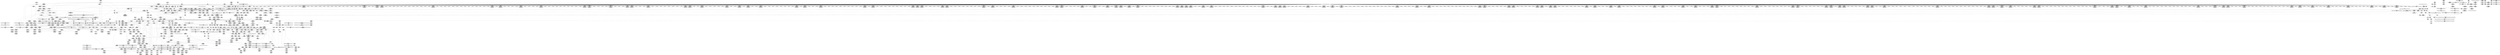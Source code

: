 digraph {
	CE0x3d0da70 [shape=record,shape=Mrecord,label="{CE0x3d0da70|selinux_inode_getattr:tmp19|security/selinux/hooks.c,2904|*SummSource*}"]
	CE0x3d8e080 [shape=record,shape=Mrecord,label="{CE0x3d8e080|12:_i32,_56:_i8*,_:_CRE_602,603_}"]
	CE0x3d2b240 [shape=record,shape=Mrecord,label="{CE0x3d2b240|GLOBAL:path_has_perm|*Constant*|*SummSource*}"]
	CE0x3d8e8d0 [shape=record,shape=Mrecord,label="{CE0x3d8e8d0|12:_i32,_56:_i8*,_:_CRE_609,610_}"]
	CE0x3d0f910 [shape=record,shape=Mrecord,label="{CE0x3d0f910|i8_1|*Constant*|*SummSource*}"]
	CE0x3d537c0 [shape=record,shape=Mrecord,label="{CE0x3d537c0|104:_%struct.inode*,_:_CRE_309,310_}"]
	CE0x3d61dc0 [shape=record,shape=Mrecord,label="{CE0x3d61dc0|i64*_getelementptr_inbounds_(_2_x_i64_,_2_x_i64_*___llvm_gcov_ctr131,_i64_0,_i64_1)|*Constant*|*SummSink*}"]
	CE0x3d0f670 [shape=record,shape=Mrecord,label="{CE0x3d0f670|selinux_inode_getattr:tmp2}"]
	CE0x3d846b0 [shape=record,shape=Mrecord,label="{CE0x3d846b0|12:_i32,_56:_i8*,_:_CRE_299,300_}"]
	CE0x3d69b90 [shape=record,shape=Mrecord,label="{CE0x3d69b90|104:_%struct.inode*,_:_CRE_88,89_}"]
	CE0x3d73940 [shape=record,shape=Mrecord,label="{CE0x3d73940|104:_%struct.inode*,_:_CRE_215,216_}"]
	CE0x3d83740 [shape=record,shape=Mrecord,label="{CE0x3d83740|12:_i32,_56:_i8*,_:_CRE_286,287_}"]
	CE0x3da7f50 [shape=record,shape=Mrecord,label="{CE0x3da7f50|inode_has_perm:lnot|security/selinux/hooks.c,1611}"]
	CE0x3d82570 [shape=record,shape=Mrecord,label="{CE0x3d82570|12:_i32,_56:_i8*,_:_CRE_271,272_}"]
	CE0x3d8ec60 [shape=record,shape=Mrecord,label="{CE0x3d8ec60|12:_i32,_56:_i8*,_:_CRE_612,613_}"]
	CE0x3d8ff90 [shape=record,shape=Mrecord,label="{CE0x3d8ff90|12:_i32,_56:_i8*,_:_CRE_648,656_|*MultipleSource*|security/selinux/hooks.c,1642|Function::inode_has_perm&Arg::inode::|security/selinux/hooks.c,1611}"]
	CE0x3d9a230 [shape=record,shape=Mrecord,label="{CE0x3d9a230|12:_i32,_56:_i8*,_:_CRE_1000,1008_|*MultipleSource*|security/selinux/hooks.c,1642|Function::inode_has_perm&Arg::inode::|security/selinux/hooks.c,1611}"]
	CE0x3da9000 [shape=record,shape=Mrecord,label="{CE0x3da9000|inode_has_perm:conv|security/selinux/hooks.c,1611|*SummSource*}"]
	CE0x3d7b1a0 [shape=record,shape=Mrecord,label="{CE0x3d7b1a0|12:_i32,_56:_i8*,_:_CRE_146,147_}"]
	CE0x3d52b40 [shape=record,shape=Mrecord,label="{CE0x3d52b40|104:_%struct.inode*,_:_CRE_280,288_|*MultipleSource*|Function::selinux_inode_getattr&Arg::dentry::|*LoadInst*|security/selinux/hooks.c,1642|security/selinux/hooks.c,1642}"]
	CE0x3d631f0 [shape=record,shape=Mrecord,label="{CE0x3d631f0|inode_has_perm:do.end}"]
	CE0x3d70020 [shape=record,shape=Mrecord,label="{CE0x3d70020|path_has_perm:u|security/selinux/hooks.c,1646}"]
	CE0x3d31680 [shape=record,shape=Mrecord,label="{CE0x3d31680|inode_has_perm:tmp5|security/selinux/hooks.c,1609|*SummSink*}"]
	CE0x3d7d720 [shape=record,shape=Mrecord,label="{CE0x3d7d720|12:_i32,_56:_i8*,_:_CRE_186,187_}"]
	CE0x3d0d8c0 [shape=record,shape=Mrecord,label="{CE0x3d0d8c0|i64*_getelementptr_inbounds_(_11_x_i64_,_11_x_i64_*___llvm_gcov_ctr235,_i64_0,_i64_10)|*Constant*}"]
	CE0x3da9310 [shape=record,shape=Mrecord,label="{CE0x3da9310|i64_0|*Constant*}"]
	CE0x3d927c0 [shape=record,shape=Mrecord,label="{CE0x3d927c0|12:_i32,_56:_i8*,_:_CRE_816,824_|*MultipleSource*|security/selinux/hooks.c,1642|Function::inode_has_perm&Arg::inode::|security/selinux/hooks.c,1611}"]
	CE0x3d2e660 [shape=record,shape=Mrecord,label="{CE0x3d2e660|selinux_inode_getattr:call|security/selinux/hooks.c,2904}"]
	CE0x3d8ceb0 [shape=record,shape=Mrecord,label="{CE0x3d8ceb0|12:_i32,_56:_i8*,_:_CRE_587,588_}"]
	CE0x3dc7930 [shape=record,shape=Mrecord,label="{CE0x3dc7930|GLOBAL:__invalid_creds|*Constant*}"]
	CE0x3d58a70 [shape=record,shape=Mrecord,label="{CE0x3d58a70|inode_has_perm:sclass|security/selinux/hooks.c,1617|*SummSource*}"]
	CE0x3d09e50 [shape=record,shape=Mrecord,label="{CE0x3d09e50|GLOBAL:get_current|*Constant*}"]
	CE0x3d55fb0 [shape=record,shape=Mrecord,label="{CE0x3d55fb0|path_has_perm:tmp2}"]
	CE0x3dab250 [shape=record,shape=Mrecord,label="{CE0x3dab250|inode_has_perm:tmp8|security/selinux/hooks.c,1611|*SummSink*}"]
	CE0x3d854f0 [shape=record,shape=Mrecord,label="{CE0x3d854f0|12:_i32,_56:_i8*,_:_CRE_311,312_}"]
	CE0x3d018a0 [shape=record,shape=Mrecord,label="{CE0x3d018a0|i64_1|*Constant*|*SummSink*}"]
	CE0x3d8e410 [shape=record,shape=Mrecord,label="{CE0x3d8e410|12:_i32,_56:_i8*,_:_CRE_605,606_}"]
	CE0x3d0df20 [shape=record,shape=Mrecord,label="{CE0x3d0df20|selinux_inode_getattr:tmp19|security/selinux/hooks.c,2904|*SummSink*}"]
	CE0x3d1f600 [shape=record,shape=Mrecord,label="{CE0x3d1f600|path_has_perm:bb|*SummSource*}"]
	CE0x3d13350 [shape=record,shape=Mrecord,label="{CE0x3d13350|selinux_inode_getattr:if.then|*SummSource*}"]
	CE0x3d2b7c0 [shape=record,shape=Mrecord,label="{CE0x3d2b7c0|path_has_perm:entry|*SummSource*}"]
	CE0x3d329e0 [shape=record,shape=Mrecord,label="{CE0x3d329e0|__validate_creds:lnot|include/linux/cred.h,173}"]
	CE0x3d2b660 [shape=record,shape=Mrecord,label="{CE0x3d2b660|path_has_perm:entry}"]
	CE0x3d722c0 [shape=record,shape=Mrecord,label="{CE0x3d722c0|104:_%struct.inode*,_:_CRE_191,192_}"]
	CE0x3da9af0 [shape=record,shape=Mrecord,label="{CE0x3da9af0|i64_3|*Constant*}"]
	CE0x3d19750 [shape=record,shape=Mrecord,label="{CE0x3d19750|inode_has_perm:return}"]
	CE0x3d78aa0 [shape=record,shape=Mrecord,label="{CE0x3d78aa0|cred_sid:tmp}"]
	CE0x3d95710 [shape=record,shape=Mrecord,label="{CE0x3d95710|12:_i32,_56:_i8*,_:_CRE_893,894_}"]
	CE0x3d90790 [shape=record,shape=Mrecord,label="{CE0x3d90790|12:_i32,_56:_i8*,_:_CRE_680,684_|*MultipleSource*|security/selinux/hooks.c,1642|Function::inode_has_perm&Arg::inode::|security/selinux/hooks.c,1611}"]
	CE0x3d7fa90 [shape=record,shape=Mrecord,label="{CE0x3d7fa90|12:_i32,_56:_i8*,_:_CRE_216,224_|*MultipleSource*|security/selinux/hooks.c,1642|Function::inode_has_perm&Arg::inode::|security/selinux/hooks.c,1611}"]
	CE0x3d190f0 [shape=record,shape=Mrecord,label="{CE0x3d190f0|i64*_getelementptr_inbounds_(_2_x_i64_,_2_x_i64_*___llvm_gcov_ctr204,_i64_0,_i64_0)|*Constant*}"]
	CE0x3d33100 [shape=record,shape=Mrecord,label="{CE0x3d33100|_call_void_mcount()_#3|*SummSource*}"]
	CE0x3d4d7b0 [shape=record,shape=Mrecord,label="{CE0x3d4d7b0|cred_sid:tmp5|security/selinux/hooks.c,196|*SummSource*}"]
	CE0x3d808f0 [shape=record,shape=Mrecord,label="{CE0x3d808f0|12:_i32,_56:_i8*,_:_CRE_247,248_}"]
	CE0x3d98690 [shape=record,shape=Mrecord,label="{CE0x3d98690|12:_i32,_56:_i8*,_:_CRE_933,934_}"]
	CE0x3d146b0 [shape=record,shape=Mrecord,label="{CE0x3d146b0|104:_%struct.inode*,_:_CRE_152,153_}"]
	CE0x3d244b0 [shape=record,shape=Mrecord,label="{CE0x3d244b0|0:_i8,_:_GCMR_selinux_inode_getattr.__warned_internal_global_i8_0,_section_.data.unlikely_,_align_1:_elem_0:default:}"]
	CE0x3d776c0 [shape=record,shape=Mrecord,label="{CE0x3d776c0|__validate_creds:lnot|include/linux/cred.h,173|*SummSource*}"]
	CE0x3d99c10 [shape=record,shape=Mrecord,label="{CE0x3d99c10|12:_i32,_56:_i8*,_:_CRE_983,984_}"]
	CE0x3d23950 [shape=record,shape=Mrecord,label="{CE0x3d23950|selinux_inode_getattr:tmp9|security/selinux/hooks.c,2904}"]
	CE0x3d60390 [shape=record,shape=Mrecord,label="{CE0x3d60390|__validate_creds:entry|*SummSink*}"]
	CE0x3d8b230 [shape=record,shape=Mrecord,label="{CE0x3d8b230|12:_i32,_56:_i8*,_:_CRE_563,564_}"]
	CE0x3d2cda0 [shape=record,shape=Mrecord,label="{CE0x3d2cda0|_ret_i32_%call,_!dbg_!27724|security/selinux/hooks.c,1647|*SummSource*}"]
	CE0x3d97720 [shape=record,shape=Mrecord,label="{CE0x3d97720|12:_i32,_56:_i8*,_:_CRE_920,921_}"]
	CE0x3d68700 [shape=record,shape=Mrecord,label="{CE0x3d68700|path_has_perm:d_inode|security/selinux/hooks.c,1642}"]
	CE0x3d83150 [shape=record,shape=Mrecord,label="{CE0x3d83150|12:_i32,_56:_i8*,_:_CRE_281,282_}"]
	CE0x3d779a0 [shape=record,shape=Mrecord,label="{CE0x3d779a0|__validate_creds:lnot1|include/linux/cred.h,173}"]
	CE0x3d05bd0 [shape=record,shape=Mrecord,label="{CE0x3d05bd0|i64*_getelementptr_inbounds_(_2_x_i64_,_2_x_i64_*___llvm_gcov_ctr204,_i64_0,_i64_1)|*Constant*|*SummSink*}"]
	CE0x3d7b0b0 [shape=record,shape=Mrecord,label="{CE0x3d7b0b0|12:_i32,_56:_i8*,_:_CRE_145,146_}"]
	CE0x3d12c50 [shape=record,shape=Mrecord,label="{CE0x3d12c50|selinux_inode_getattr:tmp14|security/selinux/hooks.c,2904}"]
	CE0x3d59210 [shape=record,shape=Mrecord,label="{CE0x3d59210|avc_has_perm:entry|*SummSource*}"]
	CE0x3d67f70 [shape=record,shape=Mrecord,label="{CE0x3d67f70|__validate_creds:tobool|include/linux/cred.h,173|*SummSink*}"]
	CE0x3cff760 [shape=record,shape=Mrecord,label="{CE0x3cff760|104:_%struct.inode*,_:_CRE_171,172_}"]
	CE0x3d00660 [shape=record,shape=Mrecord,label="{CE0x3d00660|104:_%struct.inode*,_:_CRE_187,188_}"]
	CE0x3d8e540 [shape=record,shape=Mrecord,label="{CE0x3d8e540|12:_i32,_56:_i8*,_:_CRE_606,607_}"]
	CE0x3d80170 [shape=record,shape=Mrecord,label="{CE0x3d80170|12:_i32,_56:_i8*,_:_CRE_241,242_}"]
	CE0x3d357f0 [shape=record,shape=Mrecord,label="{CE0x3d357f0|inode_has_perm:tmp3|*SummSource*}"]
	CE0x3d70fd0 [shape=record,shape=Mrecord,label="{CE0x3d70fd0|__validate_creds:tmp9|include/linux/cred.h,175|*SummSink*}"]
	CE0x3d88410 [shape=record,shape=Mrecord,label="{CE0x3d88410|12:_i32,_56:_i8*,_:_CRE_479,480_}"]
	CE0x3d63090 [shape=record,shape=Mrecord,label="{CE0x3d63090|i64*_getelementptr_inbounds_(_2_x_i64_,_2_x_i64_*___llvm_gcov_ctr131,_i64_0,_i64_1)|*Constant*|*SummSource*}"]
	CE0x3d68580 [shape=record,shape=Mrecord,label="{CE0x3d68580|104:_%struct.inode*,_:_CRE_0,4_|*MultipleSource*|Function::selinux_inode_getattr&Arg::dentry::|*LoadInst*|security/selinux/hooks.c,1642|security/selinux/hooks.c,1642}"]
	CE0x3d740c0 [shape=record,shape=Mrecord,label="{CE0x3d740c0|104:_%struct.inode*,_:_CRE_223,224_}"]
	CE0x3d6d6a0 [shape=record,shape=Mrecord,label="{CE0x3d6d6a0|path_has_perm:path1|security/selinux/hooks.c,1646}"]
	CE0x3d31d70 [shape=record,shape=Mrecord,label="{CE0x3d31d70|inode_has_perm:return|*SummSink*}"]
	CE0x3d76320 [shape=record,shape=Mrecord,label="{CE0x3d76320|cred_sid:security|security/selinux/hooks.c,196|*SummSource*}"]
	CE0x3cfed10 [shape=record,shape=Mrecord,label="{CE0x3cfed10|104:_%struct.inode*,_:_CRE_160,161_}"]
	CE0x3d13860 [shape=record,shape=Mrecord,label="{CE0x3d13860|104:_%struct.inode*,_:_CRE_92,93_}"]
	CE0x3d915f0 [shape=record,shape=Mrecord,label="{CE0x3d915f0|12:_i32,_56:_i8*,_:_CRE_736,740_|*MultipleSource*|security/selinux/hooks.c,1642|Function::inode_has_perm&Arg::inode::|security/selinux/hooks.c,1611}"]
	CE0x3d68c90 [shape=record,shape=Mrecord,label="{CE0x3d68c90|104:_%struct.inode*,_:_CRE_16,24_|*MultipleSource*|Function::selinux_inode_getattr&Arg::dentry::|*LoadInst*|security/selinux/hooks.c,1642|security/selinux/hooks.c,1642}"]
	CE0x3d7cfa0 [shape=record,shape=Mrecord,label="{CE0x3d7cfa0|12:_i32,_56:_i8*,_:_CRE_178,179_}"]
	CE0x3d7bec0 [shape=record,shape=Mrecord,label="{CE0x3d7bec0|12:_i32,_56:_i8*,_:_CRE_160,161_}"]
	"CONST[source:0(mediator),value:2(dynamic)][purpose:{object}][SnkIdx:1]"
	CE0x3d51c90 [shape=record,shape=Mrecord,label="{CE0x3d51c90|path_has_perm:tmp7|security/selinux/hooks.c,1646|*SummSource*}"]
	CE0x3d90bc0 [shape=record,shape=Mrecord,label="{CE0x3d90bc0|12:_i32,_56:_i8*,_:_CRE_688,692_|*MultipleSource*|security/selinux/hooks.c,1642|Function::inode_has_perm&Arg::inode::|security/selinux/hooks.c,1611}"]
	CE0x3d28c00 [shape=record,shape=Mrecord,label="{CE0x3d28c00|selinux_inode_getattr:tmp21|security/selinux/hooks.c,2904|*SummSink*}"]
	CE0x3dc8940 [shape=record,shape=Mrecord,label="{CE0x3dc8940|cred_sid:bb|*SummSource*}"]
	CE0x3d72680 [shape=record,shape=Mrecord,label="{CE0x3d72680|104:_%struct.inode*,_:_CRE_195,196_}"]
	CE0x3d60400 [shape=record,shape=Mrecord,label="{CE0x3d60400|__validate_creds:cred|Function::__validate_creds&Arg::cred::}"]
	CE0x3d63310 [shape=record,shape=Mrecord,label="{CE0x3d63310|inode_has_perm:do.end|*SummSource*}"]
	CE0x3d0d180 [shape=record,shape=Mrecord,label="{CE0x3d0d180|selinux_inode_getattr:do.end|*SummSink*}"]
	CE0x4926220 [shape=record,shape=Mrecord,label="{CE0x4926220|selinux_inode_getattr:call|security/selinux/hooks.c,2904|*SummSource*}"]
	CE0x3d9eea0 [shape=record,shape=Mrecord,label="{CE0x3d9eea0|i32_10|*Constant*}"]
	CE0x3dc8430 [shape=record,shape=Mrecord,label="{CE0x3dc8430|i64*_getelementptr_inbounds_(_5_x_i64_,_5_x_i64_*___llvm_gcov_ctr155,_i64_0,_i64_4)|*Constant*|*SummSource*}"]
	CE0x3d98300 [shape=record,shape=Mrecord,label="{CE0x3d98300|12:_i32,_56:_i8*,_:_CRE_930,931_}"]
	CE0x3d8f710 [shape=record,shape=Mrecord,label="{CE0x3d8f710|12:_i32,_56:_i8*,_:_CRE_621,622_}"]
	CE0x3d65a40 [shape=record,shape=Mrecord,label="{CE0x3d65a40|12:_i32,_56:_i8*,_:_CRE_40,48_|*MultipleSource*|security/selinux/hooks.c,1642|Function::inode_has_perm&Arg::inode::|security/selinux/hooks.c,1611}"]
	CE0x3d7f310 [shape=record,shape=Mrecord,label="{CE0x3d7f310|12:_i32,_56:_i8*,_:_CRE_202,203_}"]
	CE0x3d249f0 [shape=record,shape=Mrecord,label="{CE0x3d249f0|i32_1|*Constant*|*SummSink*}"]
	CE0x3d4d340 [shape=record,shape=Mrecord,label="{CE0x3d4d340|get_current:tmp3|*SummSource*}"]
	CE0x3d9f530 [shape=record,shape=Mrecord,label="{CE0x3d9f530|inode_has_perm:i_security|security/selinux/hooks.c,1615}"]
	CE0x3d12a40 [shape=record,shape=Mrecord,label="{CE0x3d12a40|selinux_inode_getattr:tmp13|security/selinux/hooks.c,2904|*SummSink*}"]
	CE0x3d60e10 [shape=record,shape=Mrecord,label="{CE0x3d60e10|cred_sid:tmp2|*SummSource*}"]
	CE0x3da5550 [shape=record,shape=Mrecord,label="{CE0x3da5550|GLOBAL:__llvm_gcov_ctr155|Global_var:__llvm_gcov_ctr155|*SummSource*}"]
	CE0x3d7bce0 [shape=record,shape=Mrecord,label="{CE0x3d7bce0|12:_i32,_56:_i8*,_:_CRE_158,159_}"]
	CE0x3cfee00 [shape=record,shape=Mrecord,label="{CE0x3cfee00|104:_%struct.inode*,_:_CRE_161,162_}"]
	CE0x3d7ee60 [shape=record,shape=Mrecord,label="{CE0x3d7ee60|12:_i32,_56:_i8*,_:_CRE_197,198_}"]
	CE0x3d6d710 [shape=record,shape=Mrecord,label="{CE0x3d6d710|path_has_perm:path1|security/selinux/hooks.c,1646|*SummSource*}"]
	CE0x3d000c0 [shape=record,shape=Mrecord,label="{CE0x3d000c0|104:_%struct.inode*,_:_CRE_181,182_}"]
	CE0x3d85160 [shape=record,shape=Mrecord,label="{CE0x3d85160|12:_i32,_56:_i8*,_:_CRE_308,309_}"]
	CE0x3d81bf0 [shape=record,shape=Mrecord,label="{CE0x3d81bf0|12:_i32,_56:_i8*,_:_CRE_263,264_}"]
	CE0x3d79130 [shape=record,shape=Mrecord,label="{CE0x3d79130|i64*_getelementptr_inbounds_(_8_x_i64_,_8_x_i64_*___llvm_gcov_ctr154,_i64_0,_i64_6)|*Constant*|*SummSink*}"]
	CE0x3d2b920 [shape=record,shape=Mrecord,label="{CE0x3d2b920|path_has_perm:entry|*SummSink*}"]
	CE0x3d661a0 [shape=record,shape=Mrecord,label="{CE0x3d661a0|__validate_creds:call|include/linux/cred.h,173|*SummSink*}"]
	CE0x3cffc10 [shape=record,shape=Mrecord,label="{CE0x3cffc10|104:_%struct.inode*,_:_CRE_176,177_}"]
	CE0x3d8a610 [shape=record,shape=Mrecord,label="{CE0x3d8a610|12:_i32,_56:_i8*,_:_CRE_553,554_}"]
	CE0x3dadac0 [shape=record,shape=Mrecord,label="{CE0x3dadac0|i32_512|*Constant*|*SummSource*}"]
	CE0x3d968e0 [shape=record,shape=Mrecord,label="{CE0x3d968e0|12:_i32,_56:_i8*,_:_CRE_908,909_}"]
	CE0x3da3d20 [shape=record,shape=Mrecord,label="{CE0x3da3d20|inode_has_perm:tmp19|security/selinux/hooks.c,1618}"]
	CE0x3cfffd0 [shape=record,shape=Mrecord,label="{CE0x3cfffd0|104:_%struct.inode*,_:_CRE_180,181_}"]
	CE0x3d53df0 [shape=record,shape=Mrecord,label="{CE0x3d53df0|104:_%struct.inode*,_:_CRE_316,317_}"]
	CE0x3d719b0 [shape=record,shape=Mrecord,label="{CE0x3d719b0|inode_has_perm:inode|Function::inode_has_perm&Arg::inode::|*SummSource*}"]
	CE0x3d182b0 [shape=record,shape=Mrecord,label="{CE0x3d182b0|selinux_inode_getattr:tmp17|security/selinux/hooks.c,2904|*SummSink*}"]
	CE0x3d634f0 [shape=record,shape=Mrecord,label="{CE0x3d634f0|i64*_getelementptr_inbounds_(_8_x_i64_,_8_x_i64_*___llvm_gcov_ctr154,_i64_0,_i64_0)|*Constant*}"]
	CE0x3d642d0 [shape=record,shape=Mrecord,label="{CE0x3d642d0|inode_has_perm:if.then|*SummSink*}"]
	CE0x3da5680 [shape=record,shape=Mrecord,label="{CE0x3da5680|GLOBAL:__llvm_gcov_ctr155|Global_var:__llvm_gcov_ctr155|*SummSink*}"]
	CE0x3d04370 [shape=record,shape=Mrecord,label="{CE0x3d04370|12:_i32,_56:_i8*,_:_CRE_4,8_|*MultipleSource*|security/selinux/hooks.c,1642|Function::inode_has_perm&Arg::inode::|security/selinux/hooks.c,1611}"]
	CE0x3d84320 [shape=record,shape=Mrecord,label="{CE0x3d84320|12:_i32,_56:_i8*,_:_CRE_296,297_}"]
	CE0x3d80390 [shape=record,shape=Mrecord,label="{CE0x3d80390|12:_i32,_56:_i8*,_:_CRE_242,243_}"]
	CE0x3d72d10 [shape=record,shape=Mrecord,label="{CE0x3d72d10|104:_%struct.inode*,_:_CRE_202,203_}"]
	CE0x3d54530 [shape=record,shape=Mrecord,label="{CE0x3d54530|GLOBAL:inode_has_perm|*Constant*}"]
	CE0x3d609c0 [shape=record,shape=Mrecord,label="{CE0x3d609c0|inode_has_perm:tmp|*SummSource*}"]
	CE0x3d07e60 [shape=record,shape=Mrecord,label="{CE0x3d07e60|i8_1|*Constant*}"]
	CE0x3d742a0 [shape=record,shape=Mrecord,label="{CE0x3d742a0|104:_%struct.inode*,_:_CRE_232,240_|*MultipleSource*|Function::selinux_inode_getattr&Arg::dentry::|*LoadInst*|security/selinux/hooks.c,1642|security/selinux/hooks.c,1642}"]
	CE0x3d74e50 [shape=record,shape=Mrecord,label="{CE0x3d74e50|__validate_creds:tmp}"]
	CE0x3d62bd0 [shape=record,shape=Mrecord,label="{CE0x3d62bd0|__validate_creds:file|Function::__validate_creds&Arg::file::}"]
	CE0x3d97130 [shape=record,shape=Mrecord,label="{CE0x3d97130|12:_i32,_56:_i8*,_:_CRE_915,916_}"]
	CE0x3d7fdf0 [shape=record,shape=Mrecord,label="{CE0x3d7fdf0|12:_i32,_56:_i8*,_:_CRE_232,236_|*MultipleSource*|security/selinux/hooks.c,1642|Function::inode_has_perm&Arg::inode::|security/selinux/hooks.c,1611}"]
	CE0x3d02440 [shape=record,shape=Mrecord,label="{CE0x3d02440|12:_i32,_56:_i8*,_:_CRE_80,88_|*MultipleSource*|security/selinux/hooks.c,1642|Function::inode_has_perm&Arg::inode::|security/selinux/hooks.c,1611}"]
	CE0x3d23820 [shape=record,shape=Mrecord,label="{CE0x3d23820|i64_4|*Constant*|*SummSink*}"]
	CE0x3d7caf0 [shape=record,shape=Mrecord,label="{CE0x3d7caf0|12:_i32,_56:_i8*,_:_CRE_173,174_}"]
	CE0x3daa520 [shape=record,shape=Mrecord,label="{CE0x3daa520|i64_4|*Constant*}"]
	CE0x3d201a0 [shape=record,shape=Mrecord,label="{CE0x3d201a0|__validate_creds:expval|include/linux/cred.h,173|*SummSource*}"]
	CE0x3d27280 [shape=record,shape=Mrecord,label="{CE0x3d27280|selinux_inode_getattr:tmp7|security/selinux/hooks.c,2904|*SummSink*}"]
	CE0x3d0f4e0 [shape=record,shape=Mrecord,label="{CE0x3d0f4e0|i64*_getelementptr_inbounds_(_11_x_i64_,_11_x_i64_*___llvm_gcov_ctr235,_i64_0,_i64_1)|*Constant*|*SummSink*}"]
	CE0x3d79760 [shape=record,shape=Mrecord,label="{CE0x3d79760|inode_has_perm:tmp14|security/selinux/hooks.c,1614|*SummSource*}"]
	CE0x3d2a830 [shape=record,shape=Mrecord,label="{CE0x3d2a830|selinux_inode_getattr:mnt|Function::selinux_inode_getattr&Arg::mnt::}"]
	CE0x3d93e20 [shape=record,shape=Mrecord,label="{CE0x3d93e20|12:_i32,_56:_i8*,_:_CRE_872,873_}"]
	CE0x3d807c0 [shape=record,shape=Mrecord,label="{CE0x3d807c0|12:_i32,_56:_i8*,_:_CRE_246,247_}"]
	CE0x3d74660 [shape=record,shape=Mrecord,label="{CE0x3d74660|104:_%struct.inode*,_:_CRE_256,264_|*MultipleSource*|Function::selinux_inode_getattr&Arg::dentry::|*LoadInst*|security/selinux/hooks.c,1642|security/selinux/hooks.c,1642}"]
	CE0x3d80ee0 [shape=record,shape=Mrecord,label="{CE0x3d80ee0|12:_i32,_56:_i8*,_:_CRE_252,253_}"]
	CE0x3d8ad70 [shape=record,shape=Mrecord,label="{CE0x3d8ad70|12:_i32,_56:_i8*,_:_CRE_559,560_}"]
	CE0x3d69f20 [shape=record,shape=Mrecord,label="{CE0x3d69f20|104:_%struct.inode*,_:_CRE_90,91_}"]
	CE0x3d955e0 [shape=record,shape=Mrecord,label="{CE0x3d955e0|12:_i32,_56:_i8*,_:_CRE_892,893_}"]
	CE0x3dacd40 [shape=record,shape=Mrecord,label="{CE0x3dacd40|i64*_getelementptr_inbounds_(_8_x_i64_,_8_x_i64_*___llvm_gcov_ctr154,_i64_0,_i64_5)|*Constant*|*SummSink*}"]
	CE0x3dc7c50 [shape=record,shape=Mrecord,label="{CE0x3dc7c50|i64*_getelementptr_inbounds_(_5_x_i64_,_5_x_i64_*___llvm_gcov_ctr155,_i64_0,_i64_4)|*Constant*}"]
	CE0x3d8eec0 [shape=record,shape=Mrecord,label="{CE0x3d8eec0|12:_i32,_56:_i8*,_:_CRE_614,615_}"]
	CE0x3dab4d0 [shape=record,shape=Mrecord,label="{CE0x3dab4d0|inode_has_perm:tmp9|security/selinux/hooks.c,1611|*SummSource*}"]
	CE0x3dac460 [shape=record,shape=Mrecord,label="{CE0x3dac460|inode_has_perm:tmp10|security/selinux/hooks.c,1611|*SummSource*}"]
	CE0x3d97e40 [shape=record,shape=Mrecord,label="{CE0x3d97e40|12:_i32,_56:_i8*,_:_CRE_926,927_}"]
	CE0x3d33230 [shape=record,shape=Mrecord,label="{CE0x3d33230|i32_22|*Constant*}"]
	CE0x3d8f840 [shape=record,shape=Mrecord,label="{CE0x3d8f840|12:_i32,_56:_i8*,_:_CRE_622,623_}"]
	CE0x3d54970 [shape=record,shape=Mrecord,label="{CE0x3d54970|inode_has_perm:perms|Function::inode_has_perm&Arg::perms::}"]
	CE0x3d8afd0 [shape=record,shape=Mrecord,label="{CE0x3d8afd0|12:_i32,_56:_i8*,_:_CRE_561,562_}"]
	CE0x3d7cbe0 [shape=record,shape=Mrecord,label="{CE0x3d7cbe0|12:_i32,_56:_i8*,_:_CRE_174,175_}"]
	CE0x3d72860 [shape=record,shape=Mrecord,label="{CE0x3d72860|104:_%struct.inode*,_:_CRE_197,198_}"]
	CE0x3d83610 [shape=record,shape=Mrecord,label="{CE0x3d83610|12:_i32,_56:_i8*,_:_CRE_285,286_}"]
	CE0x3d01170 [shape=record,shape=Mrecord,label="{CE0x3d01170|_call_void_mcount()_#3|*SummSink*}"]
	CE0x3d05910 [shape=record,shape=Mrecord,label="{CE0x3d05910|i64*_getelementptr_inbounds_(_2_x_i64_,_2_x_i64_*___llvm_gcov_ctr204,_i64_0,_i64_1)|*Constant*|*SummSource*}"]
	CE0x3d93160 [shape=record,shape=Mrecord,label="{CE0x3d93160|12:_i32,_56:_i8*,_:_CRE_856,864_|*MultipleSource*|security/selinux/hooks.c,1642|Function::inode_has_perm&Arg::inode::|security/selinux/hooks.c,1611}"]
	CE0x3d99310 [shape=record,shape=Mrecord,label="{CE0x3d99310|12:_i32,_56:_i8*,_:_CRE_976,977_}"]
	CE0x3da80d0 [shape=record,shape=Mrecord,label="{CE0x3da80d0|inode_has_perm:lnot|security/selinux/hooks.c,1611|*SummSource*}"]
	CE0x3d78050 [shape=record,shape=Mrecord,label="{CE0x3d78050|cred_sid:tmp|*SummSource*}"]
	CE0x3d90590 [shape=record,shape=Mrecord,label="{CE0x3d90590|12:_i32,_56:_i8*,_:_CRE_672,680_|*MultipleSource*|security/selinux/hooks.c,1642|Function::inode_has_perm&Arg::inode::|security/selinux/hooks.c,1611}"]
	CE0x3d71360 [shape=record,shape=Mrecord,label="{CE0x3d71360|inode_has_perm:entry|*SummSink*}"]
	CE0x3d72fe0 [shape=record,shape=Mrecord,label="{CE0x3d72fe0|104:_%struct.inode*,_:_CRE_205,206_}"]
	CE0x3d62d20 [shape=record,shape=Mrecord,label="{CE0x3d62d20|__validate_creds:file|Function::__validate_creds&Arg::file::|*SummSource*}"]
	CE0x3d84dd0 [shape=record,shape=Mrecord,label="{CE0x3d84dd0|12:_i32,_56:_i8*,_:_CRE_305,306_}"]
	CE0x3d09b90 [shape=record,shape=Mrecord,label="{CE0x3d09b90|selinux_inode_getattr:call3|security/selinux/hooks.c,2904|*SummSource*}"]
	CE0x3d30aa0 [shape=record,shape=Mrecord,label="{CE0x3d30aa0|__validate_creds:conv|include/linux/cred.h,173|*SummSource*}"]
	CE0x3d71b20 [shape=record,shape=Mrecord,label="{CE0x3d71b20|inode_has_perm:inode|Function::inode_has_perm&Arg::inode::|*SummSink*}"]
	CE0x3d2c080 [shape=record,shape=Mrecord,label="{CE0x3d2c080|path_has_perm:path|Function::path_has_perm&Arg::path::|*SummSource*}"]
	CE0x3d027f0 [shape=record,shape=Mrecord,label="{CE0x3d027f0|12:_i32,_56:_i8*,_:_CRE_96,104_|*MultipleSource*|security/selinux/hooks.c,1642|Function::inode_has_perm&Arg::inode::|security/selinux/hooks.c,1611}"]
	CE0x3d16560 [shape=record,shape=Mrecord,label="{CE0x3d16560|inode_has_perm:tmp2|*SummSink*}"]
	CE0x3d94b30 [shape=record,shape=Mrecord,label="{CE0x3d94b30|12:_i32,_56:_i8*,_:_CRE_883,884_}"]
	CE0x3da88a0 [shape=record,shape=Mrecord,label="{CE0x3da88a0|inode_has_perm:conv|security/selinux/hooks.c,1611}"]
	CE0x3d5ce60 [shape=record,shape=Mrecord,label="{CE0x3d5ce60|__validate_creds:tmp6|include/linux/cred.h,174}"]
	CE0x3d0cf20 [shape=record,shape=Mrecord,label="{CE0x3d0cf20|selinux_inode_getattr:if.end|*SummSource*}"]
	CE0x3d241e0 [shape=record,shape=Mrecord,label="{CE0x3d241e0|selinux_inode_getattr:tmp6|security/selinux/hooks.c,2904}"]
	CE0x4ff8ed0 [shape=record,shape=Mrecord,label="{CE0x4ff8ed0|selinux_inode_getattr:tmp1|*SummSource*}"]
	CE0x3d63f00 [shape=record,shape=Mrecord,label="{CE0x3d63f00|cred_sid:tmp1|*SummSink*}"]
	CE0x3d7dcc0 [shape=record,shape=Mrecord,label="{CE0x3d7dcc0|12:_i32,_56:_i8*,_:_CRE_192,193_}"]
	CE0x3d7d540 [shape=record,shape=Mrecord,label="{CE0x3d7d540|12:_i32,_56:_i8*,_:_CRE_184,185_}"]
	CE0x3d89fb0 [shape=record,shape=Mrecord,label="{CE0x3d89fb0|12:_i32,_56:_i8*,_:_CRE_540,544_|*MultipleSource*|security/selinux/hooks.c,1642|Function::inode_has_perm&Arg::inode::|security/selinux/hooks.c,1611}"]
	CE0x3d64c80 [shape=record,shape=Mrecord,label="{CE0x3d64c80|__validate_creds:conv|include/linux/cred.h,173|*SummSink*}"]
	CE0x3d65090 [shape=record,shape=Mrecord,label="{CE0x3d65090|GLOBAL:__validate_creds|*Constant*|*SummSink*}"]
	CE0x3da7da0 [shape=record,shape=Mrecord,label="{CE0x3da7da0|i1_true|*Constant*}"]
	CE0x3d81600 [shape=record,shape=Mrecord,label="{CE0x3d81600|12:_i32,_56:_i8*,_:_CRE_258,259_}"]
	CE0x3d8e7a0 [shape=record,shape=Mrecord,label="{CE0x3d8e7a0|12:_i32,_56:_i8*,_:_CRE_608,609_}"]
	CE0x3d2d6c0 [shape=record,shape=Mrecord,label="{CE0x3d2d6c0|get_current:bb}"]
	CE0x3d66e50 [shape=record,shape=Mrecord,label="{CE0x3d66e50|path_has_perm:tmp4|*LoadInst*|security/selinux/hooks.c,1642|*SummSink*}"]
	CE0x3d0a7d0 [shape=record,shape=Mrecord,label="{CE0x3d0a7d0|GLOBAL:lockdep_rcu_suspicious|*Constant*}"]
	CE0x3d988f0 [shape=record,shape=Mrecord,label="{CE0x3d988f0|12:_i32,_56:_i8*,_:_CRE_935,936_}"]
	CE0x3d638f0 [shape=record,shape=Mrecord,label="{CE0x3d638f0|_call_void_mcount()_#3|*SummSink*}"]
	CE0x3d85030 [shape=record,shape=Mrecord,label="{CE0x3d85030|12:_i32,_56:_i8*,_:_CRE_307,308_}"]
	CE0x3d870e0 [shape=record,shape=Mrecord,label="{CE0x3d870e0|12:_i32,_56:_i8*,_:_CRE_432,440_|*MultipleSource*|security/selinux/hooks.c,1642|Function::inode_has_perm&Arg::inode::|security/selinux/hooks.c,1611}"]
	CE0x3d95970 [shape=record,shape=Mrecord,label="{CE0x3d95970|12:_i32,_56:_i8*,_:_CRE_895,896_}"]
	CE0x3d95e30 [shape=record,shape=Mrecord,label="{CE0x3d95e30|12:_i32,_56:_i8*,_:_CRE_899,900_}"]
	CE0x3d7cdc0 [shape=record,shape=Mrecord,label="{CE0x3d7cdc0|12:_i32,_56:_i8*,_:_CRE_176,177_}"]
	CE0x3d97260 [shape=record,shape=Mrecord,label="{CE0x3d97260|12:_i32,_56:_i8*,_:_CRE_916,917_}"]
	CE0x3d7dbd0 [shape=record,shape=Mrecord,label="{CE0x3d7dbd0|12:_i32,_56:_i8*,_:_CRE_191,192_}"]
	CE0x3d65f80 [shape=record,shape=Mrecord,label="{CE0x3d65f80|12:_i32,_56:_i8*,_:_CRE_64,72_|*MultipleSource*|security/selinux/hooks.c,1642|Function::inode_has_perm&Arg::inode::|security/selinux/hooks.c,1611}"]
	CE0x3cffdf0 [shape=record,shape=Mrecord,label="{CE0x3cffdf0|104:_%struct.inode*,_:_CRE_178,179_}"]
	CE0x3d63e20 [shape=record,shape=Mrecord,label="{CE0x3d63e20|cred_sid:tmp1}"]
	CE0x3d8b360 [shape=record,shape=Mrecord,label="{CE0x3d8b360|12:_i32,_56:_i8*,_:_CRE_564,565_}"]
	CE0x3d7f8b0 [shape=record,shape=Mrecord,label="{CE0x3d7f8b0|12:_i32,_56:_i8*,_:_CRE_208,210_|*MultipleSource*|security/selinux/hooks.c,1642|Function::inode_has_perm&Arg::inode::|security/selinux/hooks.c,1611}"]
	CE0x3d61580 [shape=record,shape=Mrecord,label="{CE0x3d61580|__validate_creds:call|include/linux/cred.h,173}"]
	CE0x3d2e270 [shape=record,shape=Mrecord,label="{CE0x3d2e270|get_current:tmp1}"]
	CE0x3d7c550 [shape=record,shape=Mrecord,label="{CE0x3d7c550|12:_i32,_56:_i8*,_:_CRE_167,168_}"]
	CE0x3514fe0 [shape=record,shape=Mrecord,label="{CE0x3514fe0|i64_2|*Constant*}"]
	CE0x3d847e0 [shape=record,shape=Mrecord,label="{CE0x3d847e0|12:_i32,_56:_i8*,_:_CRE_300,301_}"]
	CE0x3d52660 [shape=record,shape=Mrecord,label="{CE0x3d52660|get_current:tmp4|./arch/x86/include/asm/current.h,14|*SummSink*}"]
	CE0x3d69410 [shape=record,shape=Mrecord,label="{CE0x3d69410|104:_%struct.inode*,_:_CRE_40,48_|*MultipleSource*|Function::selinux_inode_getattr&Arg::dentry::|*LoadInst*|security/selinux/hooks.c,1642|security/selinux/hooks.c,1642}"]
	CE0x3d14080 [shape=record,shape=Mrecord,label="{CE0x3d14080|104:_%struct.inode*,_:_CRE_145,146_}"]
	CE0x3d19b40 [shape=record,shape=Mrecord,label="{CE0x3d19b40|i64*_getelementptr_inbounds_(_11_x_i64_,_11_x_i64_*___llvm_gcov_ctr235,_i64_0,_i64_8)|*Constant*|*SummSource*}"]
	CE0x3d8d240 [shape=record,shape=Mrecord,label="{CE0x3d8d240|12:_i32,_56:_i8*,_:_CRE_590,591_}"]
	CE0x3d54390 [shape=record,shape=Mrecord,label="{CE0x3d54390|path_has_perm:tmp5|security/selinux/hooks.c,1642|*SummSink*}"]
	CE0x3d2c5c0 [shape=record,shape=Mrecord,label="{CE0x3d2c5c0|i32_16|*Constant*|*SummSource*}"]
	CE0x3d2b4b0 [shape=record,shape=Mrecord,label="{CE0x3d2b4b0|GLOBAL:path_has_perm|*Constant*|*SummSink*}"]
	CE0x3d81270 [shape=record,shape=Mrecord,label="{CE0x3d81270|12:_i32,_56:_i8*,_:_CRE_255,256_}"]
	CE0x3d94410 [shape=record,shape=Mrecord,label="{CE0x3d94410|12:_i32,_56:_i8*,_:_CRE_877,878_}"]
	CE0x3da5d40 [shape=record,shape=Mrecord,label="{CE0x3da5d40|avc_has_perm:tsid|Function::avc_has_perm&Arg::tsid::|*SummSource*}"]
	CE0x3d788a0 [shape=record,shape=Mrecord,label="{CE0x3d788a0|i64*_getelementptr_inbounds_(_2_x_i64_,_2_x_i64_*___llvm_gcov_ctr131,_i64_0,_i64_0)|*Constant*|*SummSource*}"]
	CE0x3d64d90 [shape=record,shape=Mrecord,label="{CE0x3d64d90|GLOBAL:llvm.expect.i64|*Constant*}"]
	CE0x3d5dbc0 [shape=record,shape=Mrecord,label="{CE0x3d5dbc0|28:_i32,_32:_i16,_:_CRE_28,32_|*MultipleSource*|*LoadInst*|security/selinux/hooks.c,1615|security/selinux/hooks.c,1615|security/selinux/hooks.c,1617}"]
	CE0x3d6f260 [shape=record,shape=Mrecord,label="{CE0x3d6f260|GLOBAL:__validate_creds|*Constant*}"]
	CE0x3d60130 [shape=record,shape=Mrecord,label="{CE0x3d60130|GLOBAL:__validate_creds|*Constant*|*SummSource*}"]
	CE0x3d51140 [shape=record,shape=Mrecord,label="{CE0x3d51140|cred_sid:tmp6|security/selinux/hooks.c,197|*SummSink*}"]
	CE0x3d19ad0 [shape=record,shape=Mrecord,label="{CE0x3d19ad0|i64*_getelementptr_inbounds_(_11_x_i64_,_11_x_i64_*___llvm_gcov_ctr235,_i64_0,_i64_8)|*Constant*}"]
	CE0x3da3a50 [shape=record,shape=Mrecord,label="{CE0x3da3a50|i64*_getelementptr_inbounds_(_8_x_i64_,_8_x_i64_*___llvm_gcov_ctr154,_i64_0,_i64_7)|*Constant*|*SummSink*}"]
	CE0x3da2750 [shape=record,shape=Mrecord,label="{CE0x3da2750|avc_has_perm:requested|Function::avc_has_perm&Arg::requested::|*SummSink*}"]
	CE0x3d95250 [shape=record,shape=Mrecord,label="{CE0x3d95250|12:_i32,_56:_i8*,_:_CRE_889,890_}"]
	CE0x3d09090 [shape=record,shape=Mrecord,label="{CE0x3d09090|path_has_perm:call|security/selinux/hooks.c,1647}"]
	CE0x3cfec20 [shape=record,shape=Mrecord,label="{CE0x3cfec20|104:_%struct.inode*,_:_CRE_159,160_}"]
	CE0x3d96b40 [shape=record,shape=Mrecord,label="{CE0x3d96b40|12:_i32,_56:_i8*,_:_CRE_910,911_}"]
	CE0x3d109b0 [shape=record,shape=Mrecord,label="{CE0x3d109b0|GLOBAL:current_task|Global_var:current_task|*SummSink*}"]
	CE0x3d24520 [shape=record,shape=Mrecord,label="{CE0x3d24520|selinux_inode_getattr:tmp8|security/selinux/hooks.c,2904|*SummSource*}"]
	CE0x3d7ffb0 [shape=record,shape=Mrecord,label="{CE0x3d7ffb0|12:_i32,_56:_i8*,_:_CRE_240,241_}"]
	CE0x3d0c050 [shape=record,shape=Mrecord,label="{CE0x3d0c050|selinux_inode_getattr:bb}"]
	CE0x3d55370 [shape=record,shape=Mrecord,label="{CE0x3d55370|_ret_i32_%retval.0,_!dbg_!27739|security/selinux/hooks.c,1618|*SummSource*}"]
	CE0x3d7ade0 [shape=record,shape=Mrecord,label="{CE0x3d7ade0|12:_i32,_56:_i8*,_:_CRE_142,143_}"]
	CE0x3d660d0 [shape=record,shape=Mrecord,label="{CE0x3d660d0|__validate_creds:call|include/linux/cred.h,173|*SummSource*}"]
	CE0x3d676f0 [shape=record,shape=Mrecord,label="{CE0x3d676f0|__validate_creds:lnot1|include/linux/cred.h,173|*SummSink*}"]
	CE0x3d06690 [shape=record,shape=Mrecord,label="{CE0x3d06690|_call_void_mcount()_#3|*SummSource*}"]
	CE0x3dc81d0 [shape=record,shape=Mrecord,label="{CE0x3dc81d0|GLOBAL:__invalid_creds|*Constant*|*SummSink*}"]
	CE0x3d7ccd0 [shape=record,shape=Mrecord,label="{CE0x3d7ccd0|12:_i32,_56:_i8*,_:_CRE_175,176_}"]
	CE0x3d73490 [shape=record,shape=Mrecord,label="{CE0x3d73490|104:_%struct.inode*,_:_CRE_210,211_}"]
	CE0x3d2e2e0 [shape=record,shape=Mrecord,label="{CE0x3d2e2e0|get_current:tmp1|*SummSource*}"]
	CE0x3d7bfb0 [shape=record,shape=Mrecord,label="{CE0x3d7bfb0|12:_i32,_56:_i8*,_:_CRE_161,162_}"]
	CE0x3d84450 [shape=record,shape=Mrecord,label="{CE0x3d84450|12:_i32,_56:_i8*,_:_CRE_297,298_}"]
	CE0x3d7c820 [shape=record,shape=Mrecord,label="{CE0x3d7c820|12:_i32,_56:_i8*,_:_CRE_170,171_}"]
	CE0x3d8bf40 [shape=record,shape=Mrecord,label="{CE0x3d8bf40|12:_i32,_56:_i8*,_:_CRE_574,575_}"]
	CE0x3d923c0 [shape=record,shape=Mrecord,label="{CE0x3d923c0|12:_i32,_56:_i8*,_:_CRE_800,804_|*MultipleSource*|security/selinux/hooks.c,1642|Function::inode_has_perm&Arg::inode::|security/selinux/hooks.c,1611}"]
	CE0x3d8c1a0 [shape=record,shape=Mrecord,label="{CE0x3d8c1a0|12:_i32,_56:_i8*,_:_CRE_576,577_}"]
	CE0x3d24710 [shape=record,shape=Mrecord,label="{CE0x3d24710|selinux_inode_getattr:tmp8|security/selinux/hooks.c,2904|*SummSink*}"]
	CE0x3d88110 [shape=record,shape=Mrecord,label="{CE0x3d88110|12:_i32,_56:_i8*,_:_CRE_476,477_}"]
	CE0x3d53c10 [shape=record,shape=Mrecord,label="{CE0x3d53c10|104:_%struct.inode*,_:_CRE_314,315_}"]
	CE0x3cfe680 [shape=record,shape=Mrecord,label="{CE0x3cfe680|104:_%struct.inode*,_:_CRE_153,154_}"]
	CE0x3d8f250 [shape=record,shape=Mrecord,label="{CE0x3d8f250|12:_i32,_56:_i8*,_:_CRE_617,618_}"]
	"CONST[source:1(input),value:2(dynamic)][purpose:{object}][SrcIdx:1]"
	CE0x3d77fe0 [shape=record,shape=Mrecord,label="{CE0x3d77fe0|COLLAPSED:_GCMRE___llvm_gcov_ctr131_internal_global_2_x_i64_zeroinitializer:_elem_0:default:}"]
	CE0x3d833b0 [shape=record,shape=Mrecord,label="{CE0x3d833b0|12:_i32,_56:_i8*,_:_CRE_283,284_}"]
	CE0x3d35ca0 [shape=record,shape=Mrecord,label="{CE0x3d35ca0|i64*_getelementptr_inbounds_(_11_x_i64_,_11_x_i64_*___llvm_gcov_ctr235,_i64_0,_i64_1)|*Constant*|*SummSource*}"]
	CE0x3d6dbd0 [shape=record,shape=Mrecord,label="{CE0x3d6dbd0|_ret_i32_%retval.0,_!dbg_!27739|security/selinux/hooks.c,1618}"]
	CE0x3d8be10 [shape=record,shape=Mrecord,label="{CE0x3d8be10|12:_i32,_56:_i8*,_:_CRE_573,574_}"]
	CE0x3d821e0 [shape=record,shape=Mrecord,label="{CE0x3d821e0|12:_i32,_56:_i8*,_:_CRE_268,269_}"]
	CE0x3d93cf0 [shape=record,shape=Mrecord,label="{CE0x3d93cf0|12:_i32,_56:_i8*,_:_CRE_871,872_}"]
	CE0x3d88310 [shape=record,shape=Mrecord,label="{CE0x3d88310|12:_i32,_56:_i8*,_:_CRE_478,479_}"]
	CE0x3d03fb0 [shape=record,shape=Mrecord,label="{CE0x3d03fb0|get_current:tmp4|./arch/x86/include/asm/current.h,14|*SummSource*}"]
	CE0x3d14180 [shape=record,shape=Mrecord,label="{CE0x3d14180|104:_%struct.inode*,_:_CRE_146,147_}"]
	CE0x3d733a0 [shape=record,shape=Mrecord,label="{CE0x3d733a0|104:_%struct.inode*,_:_CRE_209,210_}"]
	CE0x3d7a300 [shape=record,shape=Mrecord,label="{CE0x3d7a300|GLOBAL:cred_sid|*Constant*|*SummSource*}"]
	CE0x3da33f0 [shape=record,shape=Mrecord,label="{CE0x3da33f0|inode_has_perm:retval.0|*SummSource*}"]
	CE0x3d720e0 [shape=record,shape=Mrecord,label="{CE0x3d720e0|104:_%struct.inode*,_:_CRE_189,190_}"]
	CE0x3d6d2d0 [shape=record,shape=Mrecord,label="{CE0x3d6d2d0|path_has_perm:u|security/selinux/hooks.c,1646|*SummSource*}"]
	CE0x3d8bce0 [shape=record,shape=Mrecord,label="{CE0x3d8bce0|12:_i32,_56:_i8*,_:_CRE_572,573_}"]
	CE0x3d12670 [shape=record,shape=Mrecord,label="{CE0x3d12670|selinux_inode_getattr:entry}"]
	CE0x3d0d280 [shape=record,shape=Mrecord,label="{CE0x3d0d280|get_current:tmp}"]
	CE0x3d52f20 [shape=record,shape=Mrecord,label="{CE0x3d52f20|104:_%struct.inode*,_:_CRE_296,304_|*MultipleSource*|Function::selinux_inode_getattr&Arg::dentry::|*LoadInst*|security/selinux/hooks.c,1642|security/selinux/hooks.c,1642}"]
	CE0x3d22a80 [shape=record,shape=Mrecord,label="{CE0x3d22a80|i64*_getelementptr_inbounds_(_11_x_i64_,_11_x_i64_*___llvm_gcov_ctr235,_i64_0,_i64_1)|*Constant*}"]
	CE0x3d8dbc0 [shape=record,shape=Mrecord,label="{CE0x3d8dbc0|12:_i32,_56:_i8*,_:_CRE_598,599_}"]
	CE0x3d1ca00 [shape=record,shape=Mrecord,label="{CE0x3d1ca00|selinux_inode_getattr:tmp3|*SummSource*}"]
	CE0x3d07cb0 [shape=record,shape=Mrecord,label="{CE0x3d07cb0|selinux_inode_getattr:tmp16|security/selinux/hooks.c,2904|*SummSink*}"]
	CE0x3d81990 [shape=record,shape=Mrecord,label="{CE0x3d81990|12:_i32,_56:_i8*,_:_CRE_261,262_}"]
	CE0x3d74530 [shape=record,shape=Mrecord,label="{CE0x3d74530|104:_%struct.inode*,_:_CRE_248,256_|*MultipleSource*|Function::selinux_inode_getattr&Arg::dentry::|*LoadInst*|security/selinux/hooks.c,1642|security/selinux/hooks.c,1642}"]
	CE0x3d0a200 [shape=record,shape=Mrecord,label="{CE0x3d0a200|GLOBAL:get_current|*Constant*|*SummSource*}"]
	CE0x3da2b50 [shape=record,shape=Mrecord,label="{CE0x3da2b50|avc_has_perm:auditdata|Function::avc_has_perm&Arg::auditdata::|*SummSink*}"]
	CE0x3da0ac0 [shape=record,shape=Mrecord,label="{CE0x3da0ac0|inode_has_perm:tmp13|security/selinux/hooks.c,1614|*SummSource*}"]
	CE0x3d658b0 [shape=record,shape=Mrecord,label="{CE0x3d658b0|12:_i32,_56:_i8*,_:_CRE_32,40_|*MultipleSource*|security/selinux/hooks.c,1642|Function::inode_has_perm&Arg::inode::|security/selinux/hooks.c,1611}"]
	CE0x3d942e0 [shape=record,shape=Mrecord,label="{CE0x3d942e0|12:_i32,_56:_i8*,_:_CRE_876,877_}"]
	CE0x3d88d90 [shape=record,shape=Mrecord,label="{CE0x3d88d90|12:_i32,_56:_i8*,_:_CRE_487,488_}"]
	CE0x3d1a780 [shape=record,shape=Mrecord,label="{CE0x3d1a780|selinux_inode_getattr:tobool1|security/selinux/hooks.c,2904|*SummSource*}"]
	CE0x3d672d0 [shape=record,shape=Mrecord,label="{CE0x3d672d0|i32_5|*Constant*|*SummSink*}"]
	CE0x3d246a0 [shape=record,shape=Mrecord,label="{CE0x3d246a0|selinux_inode_getattr:tobool1|security/selinux/hooks.c,2904}"]
	CE0x3d8dcf0 [shape=record,shape=Mrecord,label="{CE0x3d8dcf0|12:_i32,_56:_i8*,_:_CRE_599,600_}"]
	CE0x3d21d90 [shape=record,shape=Mrecord,label="{CE0x3d21d90|i1_true|*Constant*|*SummSink*}"]
	CE0x3d81d20 [shape=record,shape=Mrecord,label="{CE0x3d81d20|12:_i32,_56:_i8*,_:_CRE_264,265_}"]
	CE0x3d6ce60 [shape=record,shape=Mrecord,label="{CE0x3d6ce60|__validate_creds:bb|*SummSource*}"]
	CE0x3d68310 [shape=record,shape=Mrecord,label="{CE0x3d68310|__validate_creds:tmp2|include/linux/cred.h,173|*SummSource*}"]
	CE0x3d7d270 [shape=record,shape=Mrecord,label="{CE0x3d7d270|12:_i32,_56:_i8*,_:_CRE_181,182_}"]
	CE0x3d4df90 [shape=record,shape=Mrecord,label="{CE0x3d4df90|cred_sid:sid|security/selinux/hooks.c,197|*SummSource*}"]
	CE0x3d23e90 [shape=record,shape=Mrecord,label="{CE0x3d23e90|GLOBAL:__llvm_gcov_ctr235|Global_var:__llvm_gcov_ctr235}"]
	CE0x3d8eb30 [shape=record,shape=Mrecord,label="{CE0x3d8eb30|12:_i32,_56:_i8*,_:_CRE_611,612_}"]
	CE0x3d51710 [shape=record,shape=Mrecord,label="{CE0x3d51710|VOIDTB_TE:_CE_8,16_|Function::selinux_inode_getattr&Arg::mnt::}"]
	CE0x3d04d70 [shape=record,shape=Mrecord,label="{CE0x3d04d70|i64*_getelementptr_inbounds_(_2_x_i64_,_2_x_i64_*___llvm_gcov_ctr98,_i64_0,_i64_0)|*Constant*|*SummSource*}"]
	CE0x3d73d00 [shape=record,shape=Mrecord,label="{CE0x3d73d00|104:_%struct.inode*,_:_CRE_219,220_}"]
	CE0x3d94a00 [shape=record,shape=Mrecord,label="{CE0x3d94a00|12:_i32,_56:_i8*,_:_CRE_882,883_}"]
	CE0x3dadc50 [shape=record,shape=Mrecord,label="{CE0x3dadc50|i32_512|*Constant*|*SummSink*}"]
	CE0x3d95bd0 [shape=record,shape=Mrecord,label="{CE0x3d95bd0|12:_i32,_56:_i8*,_:_CRE_897,898_}"]
	CE0x3d09560 [shape=record,shape=Mrecord,label="{CE0x3d09560|GLOBAL:inode_has_perm|*Constant*|*SummSource*}"]
	CE0x3d50fd0 [shape=record,shape=Mrecord,label="{CE0x3d50fd0|cred_sid:tmp6|security/selinux/hooks.c,197|*SummSource*}"]
	CE0x3d05810 [shape=record,shape=Mrecord,label="{CE0x3d05810|i64*_getelementptr_inbounds_(_11_x_i64_,_11_x_i64_*___llvm_gcov_ctr235,_i64_0,_i64_6)|*Constant*}"]
	CE0x3d540c0 [shape=record,shape=Mrecord,label="{CE0x3d540c0|104:_%struct.inode*,_:_CRE_319,320_}"]
	CE0x3d7c460 [shape=record,shape=Mrecord,label="{CE0x3d7c460|12:_i32,_56:_i8*,_:_CRE_166,167_}"]
	CE0x3d8cd80 [shape=record,shape=Mrecord,label="{CE0x3d8cd80|12:_i32,_56:_i8*,_:_CRE_586,587_}"]
	CE0x3d01830 [shape=record,shape=Mrecord,label="{CE0x3d01830|i64_1|*Constant*|*SummSource*}"]
	CE0x3d04300 [shape=record,shape=Mrecord,label="{CE0x3d04300|12:_i32,_56:_i8*,_:_CRE_2,4_|*MultipleSource*|security/selinux/hooks.c,1642|Function::inode_has_perm&Arg::inode::|security/selinux/hooks.c,1611}"]
	CE0x3d7d810 [shape=record,shape=Mrecord,label="{CE0x3d7d810|12:_i32,_56:_i8*,_:_CRE_187,188_}"]
	CE0x3d702b0 [shape=record,shape=Mrecord,label="{CE0x3d702b0|__validate_creds:tmp8|include/linux/cred.h,175}"]
	CE0x3d309c0 [shape=record,shape=Mrecord,label="{CE0x3d309c0|__validate_creds:lnot.ext|include/linux/cred.h,173|*SummSink*}"]
	CE0x3d7c280 [shape=record,shape=Mrecord,label="{CE0x3d7c280|12:_i32,_56:_i8*,_:_CRE_164,165_}"]
	CE0x3d77dd0 [shape=record,shape=Mrecord,label="{CE0x3d77dd0|_ret_void,_!dbg_!27722|include/linux/cred.h,175|*SummSink*}"]
	CE0x3d8c9f0 [shape=record,shape=Mrecord,label="{CE0x3d8c9f0|12:_i32,_56:_i8*,_:_CRE_583,584_}"]
	CE0x3d73580 [shape=record,shape=Mrecord,label="{CE0x3d73580|104:_%struct.inode*,_:_CRE_211,212_}"]
	CE0x3d575e0 [shape=record,shape=Mrecord,label="{CE0x3d575e0|path_has_perm:dentry|security/selinux/hooks.c,1642|*SummSink*}"]
	CE0x3d94d90 [shape=record,shape=Mrecord,label="{CE0x3d94d90|12:_i32,_56:_i8*,_:_CRE_885,886_}"]
	CE0x3d20da0 [shape=record,shape=Mrecord,label="{CE0x3d20da0|selinux_inode_getattr:land.lhs.true2|*SummSink*}"]
	CE0x3d723b0 [shape=record,shape=Mrecord,label="{CE0x3d723b0|104:_%struct.inode*,_:_CRE_192,193_}"]
	CE0x3d0ae70 [shape=record,shape=Mrecord,label="{CE0x3d0ae70|selinux_inode_getattr:path|security/selinux/hooks.c, 2905}"]
	CE0x3d76240 [shape=record,shape=Mrecord,label="{CE0x3d76240|i32_22|*Constant*|*SummSink*}"]
	CE0x3d93bc0 [shape=record,shape=Mrecord,label="{CE0x3d93bc0|12:_i32,_56:_i8*,_:_CRE_870,871_}"]
	CE0x3d75680 [shape=record,shape=Mrecord,label="{CE0x3d75680|i64*_getelementptr_inbounds_(_5_x_i64_,_5_x_i64_*___llvm_gcov_ctr155,_i64_0,_i64_0)|*Constant*|*SummSource*}"]
	CE0x3d35ac0 [shape=record,shape=Mrecord,label="{CE0x3d35ac0|selinux_inode_getattr:tobool|security/selinux/hooks.c,2904|*SummSource*}"]
	CE0x3d96550 [shape=record,shape=Mrecord,label="{CE0x3d96550|12:_i32,_56:_i8*,_:_CRE_905,906_}"]
	CE0x3d58620 [shape=record,shape=Mrecord,label="{CE0x3d58620|avc_has_perm:entry|*SummSink*}"]
	CE0x3d853c0 [shape=record,shape=Mrecord,label="{CE0x3d853c0|12:_i32,_56:_i8*,_:_CRE_310,311_}"]
	CE0x3d31f60 [shape=record,shape=Mrecord,label="{CE0x3d31f60|inode_has_perm:if.end|*SummSink*}"]
	CE0x59bdd80 [shape=record,shape=Mrecord,label="{CE0x59bdd80|i64_1|*Constant*}"]
	CE0x3d76500 [shape=record,shape=Mrecord,label="{CE0x3d76500|i32_0|*Constant*}"]
	CE0x3da4410 [shape=record,shape=Mrecord,label="{CE0x3da4410|inode_has_perm:tmp20|security/selinux/hooks.c,1618|*SummSource*}"]
	CE0x3d29720 [shape=record,shape=Mrecord,label="{CE0x3d29720|selinux_inode_getattr:mnt7|security/selinux/hooks.c,2908|*SummSink*}"]
	CE0x3d63e90 [shape=record,shape=Mrecord,label="{CE0x3d63e90|cred_sid:tmp1|*SummSource*}"]
	CE0x3d7ceb0 [shape=record,shape=Mrecord,label="{CE0x3d7ceb0|12:_i32,_56:_i8*,_:_CRE_177,178_}"]
	CE0x3dc9f30 [shape=record,shape=Mrecord,label="{CE0x3dc9f30|cred_sid:tmp5|security/selinux/hooks.c,196|*SummSink*}"]
	CE0x3daa590 [shape=record,shape=Mrecord,label="{CE0x3daa590|inode_has_perm:tmp7|security/selinux/hooks.c,1611}"]
	CE0x3d81ac0 [shape=record,shape=Mrecord,label="{CE0x3d81ac0|12:_i32,_56:_i8*,_:_CRE_262,263_}"]
	CE0x3d7d180 [shape=record,shape=Mrecord,label="{CE0x3d7d180|12:_i32,_56:_i8*,_:_CRE_180,181_}"]
	CE0x512a490 [shape=record,shape=Mrecord,label="{CE0x512a490|selinux_inode_getattr:if.then|*SummSink*}"]
	CE0x3d147c0 [shape=record,shape=Mrecord,label="{CE0x3d147c0|i32_2904|*Constant*}"]
	CE0x3d0df90 [shape=record,shape=Mrecord,label="{CE0x3d0df90|selinux_inode_getattr:tmp20|security/selinux/hooks.c,2904}"]
	CE0x3d69d40 [shape=record,shape=Mrecord,label="{CE0x3d69d40|104:_%struct.inode*,_:_CRE_89,90_}"]
	CE0x3d98560 [shape=record,shape=Mrecord,label="{CE0x3d98560|12:_i32,_56:_i8*,_:_CRE_932,933_}"]
	CE0x3d9f900 [shape=record,shape=Mrecord,label="{CE0x3d9f900|inode_has_perm:i_security|security/selinux/hooks.c,1615|*SummSink*}"]
	CE0x3d7f9a0 [shape=record,shape=Mrecord,label="{CE0x3d7f9a0|12:_i32,_56:_i8*,_:_CRE_212,216_|*MultipleSource*|security/selinux/hooks.c,1642|Function::inode_has_perm&Arg::inode::|security/selinux/hooks.c,1611}"]
	CE0x3d5bcd0 [shape=record,shape=Mrecord,label="{CE0x3d5bcd0|__validate_creds:tmp4|include/linux/cred.h,173}"]
	CE0x3d5fe90 [shape=record,shape=Mrecord,label="{CE0x3d5fe90|cred_sid:tmp3|*SummSource*}"]
	CE0x3d096e0 [shape=record,shape=Mrecord,label="{CE0x3d096e0|GLOBAL:inode_has_perm|*Constant*|*SummSink*}"]
	CE0x3d9f9e0 [shape=record,shape=Mrecord,label="{CE0x3d9f9e0|inode_has_perm:tmp15|*LoadInst*|security/selinux/hooks.c,1615|*SummSink*}"]
	CE0x3d283d0 [shape=record,shape=Mrecord,label="{CE0x3d283d0|selinux_inode_getattr:cred4|security/selinux/hooks.c,2904|*SummSource*}"]
	CE0x3d55200 [shape=record,shape=Mrecord,label="{CE0x3d55200|inode_has_perm:adp|Function::inode_has_perm&Arg::adp::|*SummSink*}"]
	CE0x3d76c30 [shape=record,shape=Mrecord,label="{CE0x3d76c30|__validate_creds:line|Function::__validate_creds&Arg::line::|*SummSink*}"]
	CE0x3d63880 [shape=record,shape=Mrecord,label="{CE0x3d63880|_call_void_mcount()_#3|*SummSource*}"]
	CE0x3d2c890 [shape=record,shape=Mrecord,label="{CE0x3d2c890|_ret_i32_%call,_!dbg_!27724|security/selinux/hooks.c,1647}"]
	CE0x3d26a00 [shape=record,shape=Mrecord,label="{CE0x3d26a00|i64_0|*Constant*|*SummSource*}"]
	CE0x3d100b0 [shape=record,shape=Mrecord,label="{CE0x3d100b0|_call_void_lockdep_rcu_suspicious(i8*_getelementptr_inbounds_(_25_x_i8_,_25_x_i8_*_.str3,_i32_0,_i32_0),_i32_2904,_i8*_getelementptr_inbounds_(_45_x_i8_,_45_x_i8_*_.str12,_i32_0,_i32_0))_#10,_!dbg_!27729|security/selinux/hooks.c,2904|*SummSource*}"]
	CE0x3d60300 [shape=record,shape=Mrecord,label="{CE0x3d60300|__validate_creds:entry|*SummSource*}"]
	CE0x3d2aea0 [shape=record,shape=Mrecord,label="{CE0x3d2aea0|selinux_inode_getattr:call8|security/selinux/hooks.c,2910|*SummSink*}"]
	CE0x3da96a0 [shape=record,shape=Mrecord,label="{CE0x3da96a0|GLOBAL:llvm.expect.i64|*Constant*|*SummSource*}"]
	CE0x3515110 [shape=record,shape=Mrecord,label="{CE0x3515110|i64_2|*Constant*|*SummSink*}"]
	CE0x3d8aea0 [shape=record,shape=Mrecord,label="{CE0x3d8aea0|12:_i32,_56:_i8*,_:_CRE_560,561_}"]
	CE0x3da2340 [shape=record,shape=Mrecord,label="{CE0x3da2340|inode_has_perm:tmp17|security/selinux/hooks.c,1617|*SummSource*}"]
	CE0x3d85750 [shape=record,shape=Mrecord,label="{CE0x3d85750|12:_i32,_56:_i8*,_:_CRE_320,328_|*MultipleSource*|security/selinux/hooks.c,1642|Function::inode_has_perm&Arg::inode::|security/selinux/hooks.c,1611}"]
	CE0x3d84580 [shape=record,shape=Mrecord,label="{CE0x3d84580|12:_i32,_56:_i8*,_:_CRE_298,299_}"]
	CE0x3d01630 [shape=record,shape=Mrecord,label="{CE0x3d01630|path_has_perm:tmp}"]
	CE0x3d03240 [shape=record,shape=Mrecord,label="{CE0x3d03240|12:_i32,_56:_i8*,_:_CRE_137,138_}"]
	CE0x3d9ff70 [shape=record,shape=Mrecord,label="{CE0x3d9ff70|inode_has_perm:sid3|security/selinux/hooks.c,1617|*SummSink*}"]
	CE0x3d138d0 [shape=record,shape=Mrecord,label="{CE0x3d138d0|104:_%struct.inode*,_:_CRE_93,94_}"]
	CE0x3d53b20 [shape=record,shape=Mrecord,label="{CE0x3d53b20|104:_%struct.inode*,_:_CRE_313,314_}"]
	CE0x3d7a770 [shape=record,shape=Mrecord,label="{CE0x3d7a770|cred_sid:entry|*SummSink*}"]
	CE0x3d29c00 [shape=record,shape=Mrecord,label="{CE0x3d29c00|0:_i8,_8:_%struct.vfsmount*,_16:_%struct.dentry*,_24:_%struct.selinux_audit_data*,_:_SCMRE_0,8_|*MultipleSource*|security/selinux/hooks.c,2907|security/selinux/hooks.c, 2905}"]
	CE0x3d6c7d0 [shape=record,shape=Mrecord,label="{CE0x3d6c7d0|__validate_creds:if.then}"]
	CE0x3d06790 [shape=record,shape=Mrecord,label="{CE0x3d06790|_call_void_mcount()_#3|*SummSink*}"]
	CE0x3dab360 [shape=record,shape=Mrecord,label="{CE0x3dab360|inode_has_perm:tmp9|security/selinux/hooks.c,1611}"]
	CE0x3d64f30 [shape=record,shape=Mrecord,label="{CE0x3d64f30|i64_0|*Constant*}"]
	CE0x3dc9400 [shape=record,shape=Mrecord,label="{CE0x3dc9400|i64*_getelementptr_inbounds_(_2_x_i64_,_2_x_i64_*___llvm_gcov_ctr131,_i64_0,_i64_0)|*Constant*}"]
	"CONST[source:2(external),value:2(dynamic)][purpose:{subject}][SrcIdx:4]"
	CE0x3d558f0 [shape=record,shape=Mrecord,label="{CE0x3d558f0|_call_void_mcount()_#3|*SummSource*}"]
	CE0x3d05550 [shape=record,shape=Mrecord,label="{CE0x3d05550|selinux_inode_getattr:tmp12|security/selinux/hooks.c,2904|*SummSource*}"]
	CE0x3da8730 [shape=record,shape=Mrecord,label="{CE0x3da8730|inode_has_perm:lnot1|security/selinux/hooks.c,1611|*SummSink*}"]
	CE0x3d67e40 [shape=record,shape=Mrecord,label="{CE0x3d67e40|__validate_creds:tobool|include/linux/cred.h,173|*SummSource*}"]
	CE0x3d78a00 [shape=record,shape=Mrecord,label="{CE0x3d78a00|i64*_getelementptr_inbounds_(_2_x_i64_,_2_x_i64_*___llvm_gcov_ctr131,_i64_0,_i64_0)|*Constant*|*SummSink*}"]
	CE0x3d02600 [shape=record,shape=Mrecord,label="{CE0x3d02600|12:_i32,_56:_i8*,_:_CRE_88,96_|*MultipleSource*|security/selinux/hooks.c,1642|Function::inode_has_perm&Arg::inode::|security/selinux/hooks.c,1611}"]
	CE0x4ff8f40 [shape=record,shape=Mrecord,label="{CE0x4ff8f40|selinux_inode_getattr:tmp1|*SummSink*}"]
	CE0x3d9fea0 [shape=record,shape=Mrecord,label="{CE0x3d9fea0|inode_has_perm:sid3|security/selinux/hooks.c,1617|*SummSource*}"]
	CE0x3d31a20 [shape=record,shape=Mrecord,label="{CE0x3d31a20|GLOBAL:creds_are_invalid|*Constant*|*SummSink*}"]
	CE0x3d768e0 [shape=record,shape=Mrecord,label="{CE0x3d768e0|path_has_perm:ad|security/selinux/hooks.c, 1643|*SummSink*}"]
	CE0x3d278a0 [shape=record,shape=Mrecord,label="{CE0x3d278a0|_ret_%struct.task_struct*_%tmp4,_!dbg_!27714|./arch/x86/include/asm/current.h,14|*SummSource*}"]
	CE0x3d68770 [shape=record,shape=Mrecord,label="{CE0x3d68770|path_has_perm:d_inode|security/selinux/hooks.c,1642|*SummSource*}"]
	CE0x3d99910 [shape=record,shape=Mrecord,label="{CE0x3d99910|12:_i32,_56:_i8*,_:_CRE_980,981_}"]
	CE0x3d72c20 [shape=record,shape=Mrecord,label="{CE0x3d72c20|104:_%struct.inode*,_:_CRE_201,202_}"]
	CE0x3d8aa40 [shape=record,shape=Mrecord,label="{CE0x3d8aa40|12:_i32,_56:_i8*,_:_CRE_556,557_}"]
	CE0x3d80db0 [shape=record,shape=Mrecord,label="{CE0x3d80db0|12:_i32,_56:_i8*,_:_CRE_251,252_}"]
	CE0x3cfb7f0 [shape=record,shape=Mrecord,label="{CE0x3cfb7f0|selinux_inode_getattr:tmp10|security/selinux/hooks.c,2904|*SummSink*}"]
	CE0x3d27170 [shape=record,shape=Mrecord,label="{CE0x3d27170|selinux_inode_getattr:tmp7|security/selinux/hooks.c,2904|*SummSource*}"]
	CE0x3d27f30 [shape=record,shape=Mrecord,label="{CE0x3d27f30|i32_78|*Constant*}"]
	CE0x3d6df00 [shape=record,shape=Mrecord,label="{CE0x3d6df00|inode_has_perm:do.body|*SummSink*}"]
	CE0x3d8a1e0 [shape=record,shape=Mrecord,label="{CE0x3d8a1e0|12:_i32,_56:_i8*,_:_CRE_544,552_|*MultipleSource*|security/selinux/hooks.c,1642|Function::inode_has_perm&Arg::inode::|security/selinux/hooks.c,1611}"]
	CE0x3d340a0 [shape=record,shape=Mrecord,label="{CE0x3d340a0|inode_has_perm:tmp1|*SummSink*}"]
	CE0x3d948d0 [shape=record,shape=Mrecord,label="{CE0x3d948d0|12:_i32,_56:_i8*,_:_CRE_881,882_}"]
	CE0x3d8f4b0 [shape=record,shape=Mrecord,label="{CE0x3d8f4b0|12:_i32,_56:_i8*,_:_CRE_619,620_}"]
	CE0x3d7f4f0 [shape=record,shape=Mrecord,label="{CE0x3d7f4f0|12:_i32,_56:_i8*,_:_CRE_204,205_}"]
	CE0x3d1c040 [shape=record,shape=Mrecord,label="{CE0x3d1c040|GLOBAL:selinux_inode_getattr.__warned|Global_var:selinux_inode_getattr.__warned}"]
	CE0x3d97ab0 [shape=record,shape=Mrecord,label="{CE0x3d97ab0|12:_i32,_56:_i8*,_:_CRE_923,924_}"]
	CE0x3d6e2b0 [shape=record,shape=Mrecord,label="{CE0x3d6e2b0|inode_has_perm:do.body}"]
	CE0x3d68120 [shape=record,shape=Mrecord,label="{CE0x3d68120|__validate_creds:tmp2|include/linux/cred.h,173}"]
	CE0x3d23f20 [shape=record,shape=Mrecord,label="{CE0x3d23f20|GLOBAL:__llvm_gcov_ctr235|Global_var:__llvm_gcov_ctr235|*SummSource*}"]
	CE0x3d8e1b0 [shape=record,shape=Mrecord,label="{CE0x3d8e1b0|12:_i32,_56:_i8*,_:_CRE_603,604_}"]
	CE0x3d2c9f0 [shape=record,shape=Mrecord,label="{CE0x3d2c9f0|path_has_perm:av|Function::path_has_perm&Arg::av::}"]
	CE0x3d7dae0 [shape=record,shape=Mrecord,label="{CE0x3d7dae0|12:_i32,_56:_i8*,_:_CRE_190,191_}"]
	CE0x3d0ad70 [shape=record,shape=Mrecord,label="{CE0x3d0ad70|selinux_inode_getattr:do.body|*SummSink*}"]
	CE0x3dac220 [shape=record,shape=Mrecord,label="{CE0x3dac220|inode_has_perm:tmp10|security/selinux/hooks.c,1611}"]
	CE0x3d359a0 [shape=record,shape=Mrecord,label="{CE0x3d359a0|_call_void_mcount()_#3}"]
	CE0x3d820b0 [shape=record,shape=Mrecord,label="{CE0x3d820b0|12:_i32,_56:_i8*,_:_CRE_267,268_}"]
	CE0x3d7f400 [shape=record,shape=Mrecord,label="{CE0x3d7f400|12:_i32,_56:_i8*,_:_CRE_203,204_}"]
	CE0x3d675c0 [shape=record,shape=Mrecord,label="{CE0x3d675c0|__validate_creds:lnot1|include/linux/cred.h,173|*SummSource*}"]
	CE0x3d08c50 [shape=record,shape=Mrecord,label="{CE0x3d08c50|selinux_inode_getattr:tmp18|security/selinux/hooks.c,2904|*SummSink*}"]
	CE0x3d114e0 [shape=record,shape=Mrecord,label="{CE0x3d114e0|i32_0|*Constant*|*SummSource*}"]
	CE0x3d23a50 [shape=record,shape=Mrecord,label="{CE0x3d23a50|selinux_inode_getattr:tmp9|security/selinux/hooks.c,2904|*SummSource*}"]
	CE0x3d65dc0 [shape=record,shape=Mrecord,label="{CE0x3d65dc0|12:_i32,_56:_i8*,_:_CRE_56,64_|*MultipleSource*|security/selinux/hooks.c,1642|Function::inode_has_perm&Arg::inode::|security/selinux/hooks.c,1611}"]
	CE0x3d5c5a0 [shape=record,shape=Mrecord,label="{CE0x3d5c5a0|i64*_getelementptr_inbounds_(_5_x_i64_,_5_x_i64_*___llvm_gcov_ctr155,_i64_0,_i64_3)|*Constant*}"]
	CE0x512a500 [shape=record,shape=Mrecord,label="{CE0x512a500|selinux_inode_getattr:land.lhs.true2}"]
	CE0x3d9ec40 [shape=record,shape=Mrecord,label="{CE0x3d9ec40|_ret_i32_%tmp6,_!dbg_!27716|security/selinux/hooks.c,197|*SummSink*}"]
	CE0x3cfe860 [shape=record,shape=Mrecord,label="{CE0x3cfe860|104:_%struct.inode*,_:_CRE_155,156_}"]
	CE0x3d53a30 [shape=record,shape=Mrecord,label="{CE0x3d53a30|104:_%struct.inode*,_:_CRE_312,313_}"]
	CE0x3d893b0 [shape=record,shape=Mrecord,label="{CE0x3d893b0|12:_i32,_56:_i8*,_:_CRE_504,508_|*MultipleSource*|security/selinux/hooks.c,1642|Function::inode_has_perm&Arg::inode::|security/selinux/hooks.c,1611}"]
	CE0x3d70130 [shape=record,shape=Mrecord,label="{CE0x3d70130|path_has_perm:u|security/selinux/hooks.c,1646|*SummSink*}"]
	CE0x3d57400 [shape=record,shape=Mrecord,label="{CE0x3d57400|path_has_perm:dentry|security/selinux/hooks.c,1642|*SummSource*}"]
	CE0x3d69930 [shape=record,shape=Mrecord,label="{CE0x3d69930|104:_%struct.inode*,_:_CRE_72,80_|*MultipleSource*|Function::selinux_inode_getattr&Arg::dentry::|*LoadInst*|security/selinux/hooks.c,1642|security/selinux/hooks.c,1642}"]
	CE0x3d70ea0 [shape=record,shape=Mrecord,label="{CE0x3d70ea0|__validate_creds:tmp9|include/linux/cred.h,175|*SummSource*}"]
	CE0x3d732b0 [shape=record,shape=Mrecord,label="{CE0x3d732b0|104:_%struct.inode*,_:_CRE_208,209_}"]
	CE0x3d7aa10 [shape=record,shape=Mrecord,label="{CE0x3d7aa10|cred_sid:cred|Function::cred_sid&Arg::cred::|*SummSource*}"]
	CE0x3d72590 [shape=record,shape=Mrecord,label="{CE0x3d72590|104:_%struct.inode*,_:_CRE_194,195_}"]
	CE0x3d7f5e0 [shape=record,shape=Mrecord,label="{CE0x3d7f5e0|12:_i32,_56:_i8*,_:_CRE_205,206_}"]
	CE0x3d7ec80 [shape=record,shape=Mrecord,label="{CE0x3d7ec80|12:_i32,_56:_i8*,_:_CRE_195,196_}"]
	CE0x3cfcb00 [shape=record,shape=Mrecord,label="{CE0x3cfcb00|selinux_inode_getattr:land.lhs.true2|*SummSource*}"]
	CE0x3d58e30 [shape=record,shape=Mrecord,label="{CE0x3d58e30|inode_has_perm:tmp18|security/selinux/hooks.c,1617|*SummSource*}"]
	CE0x3d19f10 [shape=record,shape=Mrecord,label="{CE0x3d19f10|selinux_inode_getattr:tmp15|security/selinux/hooks.c,2904}"]
	CE0x3d54ea0 [shape=record,shape=Mrecord,label="{CE0x3d54ea0|inode_has_perm:adp|Function::inode_has_perm&Arg::adp::}"]
	CE0x3d79cb0 [shape=record,shape=Mrecord,label="{CE0x3d79cb0|inode_has_perm:call|security/selinux/hooks.c,1614|*SummSource*}"]
	CE0x3d741b0 [shape=record,shape=Mrecord,label="{CE0x3d741b0|104:_%struct.inode*,_:_CRE_224,232_|*MultipleSource*|Function::selinux_inode_getattr&Arg::dentry::|*LoadInst*|security/selinux/hooks.c,1642|security/selinux/hooks.c,1642}"]
	CE0x3d08800 [shape=record,shape=Mrecord,label="{CE0x3d08800|i8*_getelementptr_inbounds_(_45_x_i8_,_45_x_i8_*_.str12,_i32_0,_i32_0)|*Constant*|*SummSource*}"]
	CE0x3d50e60 [shape=record,shape=Mrecord,label="{CE0x3d50e60|cred_sid:tmp6|security/selinux/hooks.c,197}"]
	CE0x3d83ad0 [shape=record,shape=Mrecord,label="{CE0x3d83ad0|12:_i32,_56:_i8*,_:_CRE_289,290_}"]
	CE0x3d2da50 [shape=record,shape=Mrecord,label="{CE0x3d2da50|get_current:bb|*SummSink*}"]
	CE0x3d95380 [shape=record,shape=Mrecord,label="{CE0x3d95380|12:_i32,_56:_i8*,_:_CRE_890,891_}"]
	CE0x3cff2b0 [shape=record,shape=Mrecord,label="{CE0x3cff2b0|104:_%struct.inode*,_:_CRE_166,167_}"]
	CE0x3d921f0 [shape=record,shape=Mrecord,label="{CE0x3d921f0|12:_i32,_56:_i8*,_:_CRE_792,800_|*MultipleSource*|security/selinux/hooks.c,1642|Function::inode_has_perm&Arg::inode::|security/selinux/hooks.c,1611}"]
	CE0x3d874e0 [shape=record,shape=Mrecord,label="{CE0x3d874e0|12:_i32,_56:_i8*,_:_CRE_448,456_|*MultipleSource*|security/selinux/hooks.c,1642|Function::inode_has_perm&Arg::inode::|security/selinux/hooks.c,1611}"]
	CE0x3dc92d0 [shape=record,shape=Mrecord,label="{CE0x3dc92d0|cred_sid:bb|*SummSink*}"]
	CE0x3d08b40 [shape=record,shape=Mrecord,label="{CE0x3d08b40|selinux_inode_getattr:tmp18|security/selinux/hooks.c,2904|*SummSource*}"]
	CE0x3d08ff0 [shape=record,shape=Mrecord,label="{CE0x3d08ff0|i32_8|*Constant*|*SummSink*}"]
	CE0x3d8d110 [shape=record,shape=Mrecord,label="{CE0x3d8d110|12:_i32,_56:_i8*,_:_CRE_589,590_}"]
	CE0x3cff670 [shape=record,shape=Mrecord,label="{CE0x3cff670|104:_%struct.inode*,_:_CRE_170,171_}"]
	CE0x3d7b290 [shape=record,shape=Mrecord,label="{CE0x3d7b290|12:_i32,_56:_i8*,_:_CRE_147,148_}"]
	CE0x3d86910 [shape=record,shape=Mrecord,label="{CE0x3d86910|12:_i32,_56:_i8*,_:_CRE_400,408_|*MultipleSource*|security/selinux/hooks.c,1642|Function::inode_has_perm&Arg::inode::|security/selinux/hooks.c,1611}"]
	CE0x3d5cb60 [shape=record,shape=Mrecord,label="{CE0x3d5cb60|i64*_getelementptr_inbounds_(_5_x_i64_,_5_x_i64_*___llvm_gcov_ctr155,_i64_0,_i64_3)|*Constant*|*SummSink*}"]
	CE0x3d142b0 [shape=record,shape=Mrecord,label="{CE0x3d142b0|104:_%struct.inode*,_:_CRE_147,148_}"]
	CE0x3d0a310 [shape=record,shape=Mrecord,label="{CE0x3d0a310|GLOBAL:get_current|*Constant*|*SummSink*}"]
	CE0x3cff0d0 [shape=record,shape=Mrecord,label="{CE0x3cff0d0|104:_%struct.inode*,_:_CRE_164,165_}"]
	CE0x3da9a80 [shape=record,shape=Mrecord,label="{CE0x3da9a80|inode_has_perm:expval|security/selinux/hooks.c,1611|*SummSource*}"]
	CE0x3d97000 [shape=record,shape=Mrecord,label="{CE0x3d97000|12:_i32,_56:_i8*,_:_CRE_914,915_}"]
	CE0x3d7eb90 [shape=record,shape=Mrecord,label="{CE0x3d7eb90|12:_i32,_56:_i8*,_:_CRE_194,195_}"]
	CE0x3d730d0 [shape=record,shape=Mrecord,label="{CE0x3d730d0|104:_%struct.inode*,_:_CRE_206,207_}"]
	CE0x3dc9c20 [shape=record,shape=Mrecord,label="{CE0x3dc9c20|cred_sid:tmp4|*LoadInst*|security/selinux/hooks.c,196|*SummSink*}"]
	CE0x3dacaa0 [shape=record,shape=Mrecord,label="{CE0x3dacaa0|i64*_getelementptr_inbounds_(_8_x_i64_,_8_x_i64_*___llvm_gcov_ctr154,_i64_0,_i64_5)|*Constant*|*SummSource*}"]
	CE0x3d66840 [shape=record,shape=Mrecord,label="{CE0x3d66840|i32_0|*Constant*}"]
	CE0x3da6160 [shape=record,shape=Mrecord,label="{CE0x3da6160|avc_has_perm:tclass|Function::avc_has_perm&Arg::tclass::|*SummSource*}"]
	CE0x3cfea40 [shape=record,shape=Mrecord,label="{CE0x3cfea40|104:_%struct.inode*,_:_CRE_157,158_}"]
	CE0x3d73b20 [shape=record,shape=Mrecord,label="{CE0x3d73b20|104:_%struct.inode*,_:_CRE_217,218_}"]
	CE0x3d0c4e0 [shape=record,shape=Mrecord,label="{CE0x3d0c4e0|selinux_inode_getattr:tmp4|security/selinux/hooks.c,2904|*SummSink*}"]
	CE0x3d7bbf0 [shape=record,shape=Mrecord,label="{CE0x3d7bbf0|12:_i32,_56:_i8*,_:_CRE_157,158_}"]
	CE0x3d21370 [shape=record,shape=Mrecord,label="{CE0x3d21370|i32_1|*Constant*}"]
	CE0x3d56c00 [shape=record,shape=Mrecord,label="{CE0x3d56c00|path_has_perm:tmp|*SummSource*}"]
	CE0x3d89120 [shape=record,shape=Mrecord,label="{CE0x3d89120|12:_i32,_56:_i8*,_:_CRE_500,504_|*MultipleSource*|security/selinux/hooks.c,1642|Function::inode_has_perm&Arg::inode::|security/selinux/hooks.c,1611}"]
	CE0x3d240a0 [shape=record,shape=Mrecord,label="{CE0x3d240a0|selinux_inode_getattr:tmp5|security/selinux/hooks.c,2904|*SummSink*}"]
	CE0x3d76570 [shape=record,shape=Mrecord,label="{CE0x3d76570|cred_sid:security|security/selinux/hooks.c,196}"]
	CE0x3d86b10 [shape=record,shape=Mrecord,label="{CE0x3d86b10|12:_i32,_56:_i8*,_:_CRE_408,416_|*MultipleSource*|security/selinux/hooks.c,1642|Function::inode_has_perm&Arg::inode::|security/selinux/hooks.c,1611}"]
	CE0x3d2cb00 [shape=record,shape=Mrecord,label="{CE0x3d2cb00|path_has_perm:av|Function::path_has_perm&Arg::av::|*SummSink*}"]
	CE0x3d219d0 [shape=record,shape=Mrecord,label="{CE0x3d219d0|i1_true|*Constant*}"]
	CE0x3d0c7e0 [shape=record,shape=Mrecord,label="{CE0x3d0c7e0|selinux_inode_getattr:do.body}"]
	CE0x3da3e00 [shape=record,shape=Mrecord,label="{CE0x3da3e00|inode_has_perm:tmp19|security/selinux/hooks.c,1618|*SummSink*}"]
	CE0x59bdc00 [shape=record,shape=Mrecord,label="{CE0x59bdc00|COLLAPSED:_GCMRE___llvm_gcov_ctr235_internal_global_11_x_i64_zeroinitializer:_elem_0:default:}"]
	CE0x3d7f6d0 [shape=record,shape=Mrecord,label="{CE0x3d7f6d0|12:_i32,_56:_i8*,_:_CRE_206,207_}"]
	CE0x3d129d0 [shape=record,shape=Mrecord,label="{CE0x3d129d0|selinux_inode_getattr:tmp13|security/selinux/hooks.c,2904|*SummSource*}"]
	CE0x3d82b60 [shape=record,shape=Mrecord,label="{CE0x3d82b60|12:_i32,_56:_i8*,_:_CRE_276,277_}"]
	CE0x3d26b10 [shape=record,shape=Mrecord,label="{CE0x3d26b10|i64_0|*Constant*|*SummSink*}"]
	CE0x3d99d40 [shape=record,shape=Mrecord,label="{CE0x3d99d40|12:_i32,_56:_i8*,_:_CRE_984,988_|*MultipleSource*|security/selinux/hooks.c,1642|Function::inode_has_perm&Arg::inode::|security/selinux/hooks.c,1611}"]
	CE0x3d4d530 [shape=record,shape=Mrecord,label="{CE0x3d4d530|_call_void_mcount()_#3}"]
	CE0x3d84910 [shape=record,shape=Mrecord,label="{CE0x3d84910|12:_i32,_56:_i8*,_:_CRE_301,302_}"]
	CE0x3cfe770 [shape=record,shape=Mrecord,label="{CE0x3cfe770|104:_%struct.inode*,_:_CRE_154,155_}"]
	CE0x3d08e00 [shape=record,shape=Mrecord,label="{CE0x3d08e00|selinux_inode_getattr:tmp19|security/selinux/hooks.c,2904}"]
	CE0x3d72020 [shape=record,shape=Mrecord,label="{CE0x3d72020|104:_%struct.inode*,_:_CRE_188,189_}"]
	CE0x3d61a60 [shape=record,shape=Mrecord,label="{CE0x3d61a60|__validate_creds:cred|Function::__validate_creds&Arg::cred::|*SummSource*}"]
	CE0x3da2990 [shape=record,shape=Mrecord,label="{CE0x3da2990|avc_has_perm:auditdata|Function::avc_has_perm&Arg::auditdata::}"]
	CE0x3d24030 [shape=record,shape=Mrecord,label="{CE0x3d24030|selinux_inode_getattr:tmp5|security/selinux/hooks.c,2904|*SummSource*}"]
	CE0x3d687e0 [shape=record,shape=Mrecord,label="{CE0x3d687e0|path_has_perm:d_inode|security/selinux/hooks.c,1642|*SummSink*}"]
	CE0x3d59390 [shape=record,shape=Mrecord,label="{CE0x3d59390|inode_has_perm:call4|security/selinux/hooks.c,1617|*SummSource*}"]
	CE0x3d287e0 [shape=record,shape=Mrecord,label="{CE0x3d287e0|selinux_inode_getattr:tmp21|security/selinux/hooks.c,2904}"]
	CE0x3d8a810 [shape=record,shape=Mrecord,label="{CE0x3d8a810|12:_i32,_56:_i8*,_:_CRE_554,555_}"]
	CE0x3d72a40 [shape=record,shape=Mrecord,label="{CE0x3d72a40|104:_%struct.inode*,_:_CRE_199,200_}"]
	CE0x3d338f0 [shape=record,shape=Mrecord,label="{CE0x3d338f0|12:_i32,_56:_i8*,_:_CRE_16,24_|*MultipleSource*|security/selinux/hooks.c,1642|Function::inode_has_perm&Arg::inode::|security/selinux/hooks.c,1611}"]
	CE0x3d7aed0 [shape=record,shape=Mrecord,label="{CE0x3d7aed0|12:_i32,_56:_i8*,_:_CRE_143,144_}"]
	CE0x3d72770 [shape=record,shape=Mrecord,label="{CE0x3d72770|104:_%struct.inode*,_:_CRE_196,197_}"]
	CE0x3daa190 [shape=record,shape=Mrecord,label="{CE0x3daa190|inode_has_perm:tobool2|security/selinux/hooks.c,1611|*SummSource*}"]
	CE0x3d89be0 [shape=record,shape=Mrecord,label="{CE0x3d89be0|12:_i32,_56:_i8*,_:_CRE_528,536_|*MultipleSource*|security/selinux/hooks.c,1642|Function::inode_has_perm&Arg::inode::|security/selinux/hooks.c,1611}"]
	CE0x3d54bb0 [shape=record,shape=Mrecord,label="{CE0x3d54bb0|inode_has_perm:perms|Function::inode_has_perm&Arg::perms::|*SummSource*}"]
	CE0x3d27ae0 [shape=record,shape=Mrecord,label="{CE0x3d27ae0|_ret_%struct.task_struct*_%tmp4,_!dbg_!27714|./arch/x86/include/asm/current.h,14}"]
	CE0x3cfefe0 [shape=record,shape=Mrecord,label="{CE0x3cfefe0|104:_%struct.inode*,_:_CRE_163,164_}"]
	CE0x3d02280 [shape=record,shape=Mrecord,label="{CE0x3d02280|12:_i32,_56:_i8*,_:_CRE_76,80_|*MultipleSource*|security/selinux/hooks.c,1642|Function::inode_has_perm&Arg::inode::|security/selinux/hooks.c,1611}"]
	CE0x3d11620 [shape=record,shape=Mrecord,label="{CE0x3d11620|i32_0|*Constant*|*SummSink*}"]
	CE0x3d8d830 [shape=record,shape=Mrecord,label="{CE0x3d8d830|12:_i32,_56:_i8*,_:_CRE_595,596_}"]
	CE0x3d002a0 [shape=record,shape=Mrecord,label="{CE0x3d002a0|104:_%struct.inode*,_:_CRE_183,184_}"]
	CE0x3d85d10 [shape=record,shape=Mrecord,label="{CE0x3d85d10|12:_i32,_56:_i8*,_:_CRE_344,352_|*MultipleSource*|security/selinux/hooks.c,1642|Function::inode_has_perm&Arg::inode::|security/selinux/hooks.c,1611}"]
	CE0x3d1b4d0 [shape=record,shape=Mrecord,label="{CE0x3d1b4d0|i64*_getelementptr_inbounds_(_11_x_i64_,_11_x_i64_*___llvm_gcov_ctr235,_i64_0,_i64_0)|*Constant*|*SummSource*}"]
	CE0x3d536e0 [shape=record,shape=Mrecord,label="{CE0x3d536e0|104:_%struct.inode*,_:_CRE_307,308_}"]
	CE0x3d281b0 [shape=record,shape=Mrecord,label="{CE0x3d281b0|selinux_inode_getattr:cred4|security/selinux/hooks.c,2904}"]
	CE0x3d806c0 [shape=record,shape=Mrecord,label="{CE0x3d806c0|12:_i32,_56:_i8*,_:_CRE_245,246_}"]
	CE0x3d62330 [shape=record,shape=Mrecord,label="{CE0x3d62330|i64*_getelementptr_inbounds_(_8_x_i64_,_8_x_i64_*___llvm_gcov_ctr154,_i64_0,_i64_0)|*Constant*|*SummSink*}"]
	CE0x3d60950 [shape=record,shape=Mrecord,label="{CE0x3d60950|COLLAPSED:_GCMRE___llvm_gcov_ctr154_internal_global_8_x_i64_zeroinitializer:_elem_0:default:}"]
	CE0x3d87ce0 [shape=record,shape=Mrecord,label="{CE0x3d87ce0|12:_i32,_56:_i8*,_:_CRE_473,474_}"]
	CE0x3cff3a0 [shape=record,shape=Mrecord,label="{CE0x3cff3a0|104:_%struct.inode*,_:_CRE_167,168_}"]
	CE0x3d048b0 [shape=record,shape=Mrecord,label="{CE0x3d048b0|get_current:tmp3}"]
	CE0x3d646b0 [shape=record,shape=Mrecord,label="{CE0x3d646b0|__validate_creds:tmp1|*SummSource*}"]
	CE0x3d88060 [shape=record,shape=Mrecord,label="{CE0x3d88060|12:_i32,_56:_i8*,_:_CRE_475,476_}"]
	CE0x3d31e00 [shape=record,shape=Mrecord,label="{CE0x3d31e00|inode_has_perm:if.end}"]
	CE0x3d97be0 [shape=record,shape=Mrecord,label="{CE0x3d97be0|12:_i32,_56:_i8*,_:_CRE_924,925_}"]
	CE0x3d71590 [shape=record,shape=Mrecord,label="{CE0x3d71590|inode_has_perm:cred|Function::inode_has_perm&Arg::cred::|*SummSource*}"]
	CE0x3d8f380 [shape=record,shape=Mrecord,label="{CE0x3d8f380|12:_i32,_56:_i8*,_:_CRE_618,619_}"]
	CE0x3d93560 [shape=record,shape=Mrecord,label="{CE0x3d93560|12:_i32,_56:_i8*,_:_CRE_865,866_}"]
	CE0x3d98f10 [shape=record,shape=Mrecord,label="{CE0x3d98f10|12:_i32,_56:_i8*,_:_CRE_960,968_|*MultipleSource*|security/selinux/hooks.c,1642|Function::inode_has_perm&Arg::inode::|security/selinux/hooks.c,1611}"]
	CE0x3da9810 [shape=record,shape=Mrecord,label="{CE0x3da9810|GLOBAL:llvm.expect.i64|*Constant*|*SummSink*}"]
	CE0x3d8b950 [shape=record,shape=Mrecord,label="{CE0x3d8b950|12:_i32,_56:_i8*,_:_CRE_569,570_}"]
	CE0x3d897e0 [shape=record,shape=Mrecord,label="{CE0x3d897e0|12:_i32,_56:_i8*,_:_CRE_512,520_|*MultipleSource*|security/selinux/hooks.c,1642|Function::inode_has_perm&Arg::inode::|security/selinux/hooks.c,1611}"]
	CE0x3d81e50 [shape=record,shape=Mrecord,label="{CE0x3d81e50|12:_i32,_56:_i8*,_:_CRE_265,266_}"]
	CE0x3d7b560 [shape=record,shape=Mrecord,label="{CE0x3d7b560|12:_i32,_56:_i8*,_:_CRE_150,151_}"]
	CE0x3d2f940 [shape=record,shape=Mrecord,label="{CE0x3d2f940|i1_true|*Constant*}"]
	CE0x3d599c0 [shape=record,shape=Mrecord,label="{CE0x3d599c0|i32_(i32,_i32,_i16,_i32,_%struct.common_audit_data*)*_bitcast_(i32_(i32,_i32,_i16,_i32,_%struct.common_audit_data.495*)*_avc_has_perm_to_i32_(i32,_i32,_i16,_i32,_%struct.common_audit_data*)*)|*Constant*|*SummSink*}"]
	CE0x3d66d20 [shape=record,shape=Mrecord,label="{CE0x3d66d20|path_has_perm:tmp4|*LoadInst*|security/selinux/hooks.c,1642|*SummSource*}"]
	CE0x3d826a0 [shape=record,shape=Mrecord,label="{CE0x3d826a0|12:_i32,_56:_i8*,_:_CRE_272,273_}"]
	CE0x3d1d3d0 [shape=record,shape=Mrecord,label="{CE0x3d1d3d0|path_has_perm:ad|security/selinux/hooks.c, 1643}"]
	CE0x3d929c0 [shape=record,shape=Mrecord,label="{CE0x3d929c0|12:_i32,_56:_i8*,_:_CRE_824,832_|*MultipleSource*|security/selinux/hooks.c,1642|Function::inode_has_perm&Arg::inode::|security/selinux/hooks.c,1611}"]
	CE0x3cfdf50 [shape=record,shape=Mrecord,label="{CE0x3cfdf50|selinux_inode_getattr:entry|*SummSource*}"]
	CE0x3d35890 [shape=record,shape=Mrecord,label="{CE0x3d35890|inode_has_perm:tmp3|*SummSink*}"]
	CE0x3d2ed20 [shape=record,shape=Mrecord,label="{CE0x3d2ed20|i64*_getelementptr_inbounds_(_8_x_i64_,_8_x_i64_*___llvm_gcov_ctr154,_i64_0,_i64_2)|*Constant*|*SummSink*}"]
	CE0x3d23750 [shape=record,shape=Mrecord,label="{CE0x3d23750|i64_4|*Constant*|*SummSource*}"]
	CE0x3d8e2e0 [shape=record,shape=Mrecord,label="{CE0x3d8e2e0|12:_i32,_56:_i8*,_:_CRE_604,605_}"]
	CE0x3d8c8c0 [shape=record,shape=Mrecord,label="{CE0x3d8c8c0|12:_i32,_56:_i8*,_:_CRE_582,583_}"]
	CE0x3d26ca0 [shape=record,shape=Mrecord,label="{CE0x3d26ca0|GLOBAL:__llvm_gcov_ctr235|Global_var:__llvm_gcov_ctr235|*SummSink*}"]
	CE0x3d0ebd0 [shape=record,shape=Mrecord,label="{CE0x3d0ebd0|selinux_inode_getattr:tmp6|security/selinux/hooks.c,2904|*SummSource*}"]
	CE0x3d805c0 [shape=record,shape=Mrecord,label="{CE0x3d805c0|12:_i32,_56:_i8*,_:_CRE_244,245_}"]
	CE0x3d80510 [shape=record,shape=Mrecord,label="{CE0x3d80510|12:_i32,_56:_i8*,_:_CRE_243,244_}"]
	CE0x3cff580 [shape=record,shape=Mrecord,label="{CE0x3cff580|104:_%struct.inode*,_:_CRE_169,170_}"]
	CE0x3d83870 [shape=record,shape=Mrecord,label="{CE0x3d83870|12:_i32,_56:_i8*,_:_CRE_287,288_}"]
	CE0x3dc23b0 [shape=record,shape=Mrecord,label="{CE0x3dc23b0|i32_3|*Constant*}"]
	CE0x3d0cd10 [shape=record,shape=Mrecord,label="{CE0x3d0cd10|selinux_inode_getattr:if.end|*SummSink*}"]
	CE0x3da77d0 [shape=record,shape=Mrecord,label="{CE0x3da77d0|inode_has_perm:and|security/selinux/hooks.c,1611}"]
	CE0x3d0aaf0 [shape=record,shape=Mrecord,label="{CE0x3d0aaf0|GLOBAL:lockdep_rcu_suspicious|*Constant*|*SummSink*}"]
	CE0x3d2be40 [shape=record,shape=Mrecord,label="{CE0x3d2be40|path_has_perm:path|Function::path_has_perm&Arg::path::}"]
	CE0x3d2ced0 [shape=record,shape=Mrecord,label="{CE0x3d2ced0|_ret_i32_%call,_!dbg_!27724|security/selinux/hooks.c,1647|*SummSink*}"]
	CE0x3dc7f60 [shape=record,shape=Mrecord,label="{CE0x3dc7f60|GLOBAL:__invalid_creds|*Constant*|*SummSource*}"]
	CE0x3d0aee0 [shape=record,shape=Mrecord,label="{CE0x3d0aee0|selinux_inode_getattr:path|security/selinux/hooks.c, 2905|*SummSource*}"]
	CE0x3d8b100 [shape=record,shape=Mrecord,label="{CE0x3d8b100|12:_i32,_56:_i8*,_:_CRE_562,563_}"]
	CE0x3d520c0 [shape=record,shape=Mrecord,label="{CE0x3d520c0|i64_16|*Constant*}"]
	CE0x3d73c10 [shape=record,shape=Mrecord,label="{CE0x3d73c10|104:_%struct.inode*,_:_CRE_218,219_}"]
	CE0x3d633e0 [shape=record,shape=Mrecord,label="{CE0x3d633e0|inode_has_perm:do.end|*SummSink*}"]
	CE0x3d1f2b0 [shape=record,shape=Mrecord,label="{CE0x3d1f2b0|i64_2|*Constant*|*SummSource*}"]
	CE0x3d236b0 [shape=record,shape=Mrecord,label="{CE0x3d236b0|i64_4|*Constant*}"]
	CE0x3d82900 [shape=record,shape=Mrecord,label="{CE0x3d82900|12:_i32,_56:_i8*,_:_CRE_274,275_}"]
	CE0x3d79de0 [shape=record,shape=Mrecord,label="{CE0x3d79de0|inode_has_perm:call|security/selinux/hooks.c,1614|*SummSink*}"]
	CE0x3d9ed70 [shape=record,shape=Mrecord,label="{CE0x3d9ed70|i32_10|*Constant*|*SummSource*}"]
	CE0x3d70d20 [shape=record,shape=Mrecord,label="{CE0x3d70d20|__validate_creds:tmp9|include/linux/cred.h,175}"]
	CE0x3d534f0 [shape=record,shape=Mrecord,label="{CE0x3d534f0|104:_%struct.inode*,_:_CRE_306,307_}"]
	CE0x3d0e110 [shape=record,shape=Mrecord,label="{CE0x3d0e110|selinux_inode_getattr:tmp20|security/selinux/hooks.c,2904|*SummSource*}"]
	CE0x3da6290 [shape=record,shape=Mrecord,label="{CE0x3da6290|avc_has_perm:tclass|Function::avc_has_perm&Arg::tclass::|*SummSink*}"]
	CE0x3dad0f0 [shape=record,shape=Mrecord,label="{CE0x3dad0f0|inode_has_perm:tmp11|security/selinux/hooks.c,1612|*SummSource*}"]
	CE0x3d1f570 [shape=record,shape=Mrecord,label="{CE0x3d1f570|path_has_perm:bb}"]
	CE0x3dac0b0 [shape=record,shape=Mrecord,label="{CE0x3dac0b0|inode_has_perm:tmp9|security/selinux/hooks.c,1611|*SummSink*}"]
	CE0x3d88ff0 [shape=record,shape=Mrecord,label="{CE0x3d88ff0|12:_i32,_56:_i8*,_:_CRE_496,500_|*MultipleSource*|security/selinux/hooks.c,1642|Function::inode_has_perm&Arg::inode::|security/selinux/hooks.c,1611}"]
	CE0x3cfbe70 [shape=record,shape=Mrecord,label="{CE0x3cfbe70|selinux_inode_getattr:entry|*SummSink*}"]
	CE0x3d95840 [shape=record,shape=Mrecord,label="{CE0x3d95840|12:_i32,_56:_i8*,_:_CRE_894,895_}"]
	CE0x3cfb9a0 [shape=record,shape=Mrecord,label="{CE0x3cfb9a0|selinux_inode_getattr:tmp11|security/selinux/hooks.c,2904}"]
	CE0x3d92dc0 [shape=record,shape=Mrecord,label="{CE0x3d92dc0|12:_i32,_56:_i8*,_:_CRE_840,848_|*MultipleSource*|security/selinux/hooks.c,1642|Function::inode_has_perm&Arg::inode::|security/selinux/hooks.c,1611}"]
	CE0x3dc8780 [shape=record,shape=Mrecord,label="{CE0x3dc8780|i64*_getelementptr_inbounds_(_5_x_i64_,_5_x_i64_*___llvm_gcov_ctr155,_i64_0,_i64_4)|*Constant*|*SummSink*}"]
	CE0x3d85290 [shape=record,shape=Mrecord,label="{CE0x3d85290|12:_i32,_56:_i8*,_:_CRE_309,310_}"]
	CE0x3d1d470 [shape=record,shape=Mrecord,label="{CE0x3d1d470|path_has_perm:ad|security/selinux/hooks.c, 1643|*SummSource*}"]
	CE0x3cffee0 [shape=record,shape=Mrecord,label="{CE0x3cffee0|104:_%struct.inode*,_:_CRE_179,180_}"]
	CE0x3d137f0 [shape=record,shape=Mrecord,label="{CE0x3d137f0|104:_%struct.inode*,_:_CRE_91,92_}"]
	CE0x3d5d6d0 [shape=record,shape=Mrecord,label="{CE0x3d5d6d0|__validate_creds:tmp7|include/linux/cred.h,174|*SummSink*}"]
	CE0x3d62500 [shape=record,shape=Mrecord,label="{CE0x3d62500|inode_has_perm:tmp}"]
	CE0x3d95f60 [shape=record,shape=Mrecord,label="{CE0x3d95f60|12:_i32,_56:_i8*,_:_CRE_900,901_}"]
	CE0x3daaea0 [shape=record,shape=Mrecord,label="{CE0x3daaea0|GLOBAL:__llvm_gcov_ctr154|Global_var:__llvm_gcov_ctr154|*SummSource*}"]
	CE0x3d7f130 [shape=record,shape=Mrecord,label="{CE0x3d7f130|12:_i32,_56:_i8*,_:_CRE_200,201_}"]
	CE0x3d77580 [shape=record,shape=Mrecord,label="{CE0x3d77580|inode_has_perm:i_flags|security/selinux/hooks.c,1611}"]
	CE0x3d938e0 [shape=record,shape=Mrecord,label="{CE0x3d938e0|12:_i32,_56:_i8*,_:_CRE_867,868_}"]
	CE0x3d724a0 [shape=record,shape=Mrecord,label="{CE0x3d724a0|104:_%struct.inode*,_:_CRE_193,194_}"]
	CE0x3d1faf0 [shape=record,shape=Mrecord,label="{CE0x3d1faf0|i64*_getelementptr_inbounds_(_11_x_i64_,_11_x_i64_*___llvm_gcov_ctr235,_i64_0,_i64_6)|*Constant*|*SummSource*}"]
	CE0x3daad70 [shape=record,shape=Mrecord,label="{CE0x3daad70|GLOBAL:__llvm_gcov_ctr154|Global_var:__llvm_gcov_ctr154}"]
	CE0x3da2cd0 [shape=record,shape=Mrecord,label="{CE0x3da2cd0|_ret_i32_%retval.0,_!dbg_!27728|security/selinux/avc.c,775|*SummSource*}"]
	CE0x3d82440 [shape=record,shape=Mrecord,label="{CE0x3d82440|12:_i32,_56:_i8*,_:_CRE_270,271_}"]
	CE0x3cfc840 [shape=record,shape=Mrecord,label="{CE0x3cfc840|i64*_getelementptr_inbounds_(_11_x_i64_,_11_x_i64_*___llvm_gcov_ctr235,_i64_0,_i64_0)|*Constant*|*SummSink*}"]
	CE0x3d8b820 [shape=record,shape=Mrecord,label="{CE0x3d8b820|12:_i32,_56:_i8*,_:_CRE_568,569_}"]
	CE0x3d2c240 [shape=record,shape=Mrecord,label="{CE0x3d2c240|path_has_perm:path|Function::path_has_perm&Arg::path::|*SummSink*}"]
	CE0x3cfb6e0 [shape=record,shape=Mrecord,label="{CE0x3cfb6e0|selinux_inode_getattr:tmp10|security/selinux/hooks.c,2904|*SummSource*}"]
	CE0x3cfc920 [shape=record,shape=Mrecord,label="{CE0x3cfc920|selinux_inode_getattr:tmp|*SummSource*}"]
	CE0x3dc7fd0 [shape=record,shape=Mrecord,label="{CE0x3dc7fd0|_call_void___invalid_creds(%struct.cred*_%cred,_i8*_%file,_i32_%line)_#10,_!dbg_!27721|include/linux/cred.h,174|*SummSink*}"]
	CE0x3d54d00 [shape=record,shape=Mrecord,label="{CE0x3d54d00|inode_has_perm:perms|Function::inode_has_perm&Arg::perms::|*SummSink*}"]
	CE0x3d5d5a0 [shape=record,shape=Mrecord,label="{CE0x3d5d5a0|__validate_creds:tmp7|include/linux/cred.h,174|*SummSource*}"]
	CE0x3d2d040 [shape=record,shape=Mrecord,label="{CE0x3d2d040|i64*_getelementptr_inbounds_(_2_x_i64_,_2_x_i64_*___llvm_gcov_ctr98,_i64_0,_i64_0)|*Constant*}"]
	CE0x3d85f10 [shape=record,shape=Mrecord,label="{CE0x3d85f10|12:_i32,_56:_i8*,_:_CRE_352,360_|*MultipleSource*|security/selinux/hooks.c,1642|Function::inode_has_perm&Arg::inode::|security/selinux/hooks.c,1611}"]
	CE0x3d64230 [shape=record,shape=Mrecord,label="{CE0x3d64230|inode_has_perm:if.then|*SummSource*}"]
	CE0x3d08300 [shape=record,shape=Mrecord,label="{CE0x3d08300|i32_2904|*Constant*|*SummSink*}"]
	CE0x3d67dd0 [shape=record,shape=Mrecord,label="{CE0x3d67dd0|__validate_creds:tobool|include/linux/cred.h,173}"]
	CE0x3d8fbd0 [shape=record,shape=Mrecord,label="{CE0x3d8fbd0|12:_i32,_56:_i8*,_:_CRE_632,640_|*MultipleSource*|security/selinux/hooks.c,1642|Function::inode_has_perm&Arg::inode::|security/selinux/hooks.c,1611}"]
	CE0x3d1cb20 [shape=record,shape=Mrecord,label="{CE0x3d1cb20|selinux_inode_getattr:tmp3|*SummSink*}"]
	CE0x3d2d1b0 [shape=record,shape=Mrecord,label="{CE0x3d2d1b0|_ret_i32_%call8,_!dbg_!27746|security/selinux/hooks.c,2910}"]
	CE0x3d862e0 [shape=record,shape=Mrecord,label="{CE0x3d862e0|12:_i32,_56:_i8*,_:_CRE_376,384_|*MultipleSource*|security/selinux/hooks.c,1642|Function::inode_has_perm&Arg::inode::|security/selinux/hooks.c,1611}"]
	CE0x3d8de20 [shape=record,shape=Mrecord,label="{CE0x3d8de20|12:_i32,_56:_i8*,_:_CRE_600,601_}"]
	CE0x3dac700 [shape=record,shape=Mrecord,label="{CE0x3dac700|i64*_getelementptr_inbounds_(_8_x_i64_,_8_x_i64_*___llvm_gcov_ctr154,_i64_0,_i64_5)|*Constant*}"]
	CE0x3d04ab0 [shape=record,shape=Mrecord,label="{CE0x3d04ab0|i32_4|*Constant*|*SummSink*}"]
	CE0x3d53750 [shape=record,shape=Mrecord,label="{CE0x3d53750|104:_%struct.inode*,_:_CRE_308,309_}"]
	CE0x3d93760 [shape=record,shape=Mrecord,label="{CE0x3d93760|12:_i32,_56:_i8*,_:_CRE_866,867_}"]
	CE0x3da2540 [shape=record,shape=Mrecord,label="{CE0x3da2540|inode_has_perm:tmp17|security/selinux/hooks.c,1617|*SummSink*}"]
	CE0x3d9f970 [shape=record,shape=Mrecord,label="{CE0x3d9f970|inode_has_perm:tmp15|*LoadInst*|security/selinux/hooks.c,1615|*SummSource*}"]
	CE0x3d721d0 [shape=record,shape=Mrecord,label="{CE0x3d721d0|104:_%struct.inode*,_:_CRE_190,191_}"]
	CE0x3d02980 [shape=record,shape=Mrecord,label="{CE0x3d02980|12:_i32,_56:_i8*,_:_CRE_104,112_|*MultipleSource*|security/selinux/hooks.c,1642|Function::inode_has_perm&Arg::inode::|security/selinux/hooks.c,1611}"]
	CE0x3d86f10 [shape=record,shape=Mrecord,label="{CE0x3d86f10|12:_i32,_56:_i8*,_:_CRE_424,432_|*MultipleSource*|security/selinux/hooks.c,1642|Function::inode_has_perm&Arg::inode::|security/selinux/hooks.c,1611}"]
	CE0x3d519f0 [shape=record,shape=Mrecord,label="{CE0x3d519f0|path_has_perm:tmp6|security/selinux/hooks.c,1646|*SummSink*}"]
	CE0x3d79c40 [shape=record,shape=Mrecord,label="{CE0x3d79c40|inode_has_perm:call|security/selinux/hooks.c,1614}"]
	CE0x3da3620 [shape=record,shape=Mrecord,label="{CE0x3da3620|inode_has_perm:retval.0|*SummSink*}"]
	"CONST[source:0(mediator),value:0(static)][purpose:{operation}][SnkIdx:3]"
	CE0x3d8d370 [shape=record,shape=Mrecord,label="{CE0x3d8d370|12:_i32,_56:_i8*,_:_CRE_591,592_}"]
	CE0x3d1ae00 [shape=record,shape=Mrecord,label="{CE0x3d1ae00|GLOBAL:current_task|Global_var:current_task|*SummSource*}"]
	CE0x3d00480 [shape=record,shape=Mrecord,label="{CE0x3d00480|104:_%struct.inode*,_:_CRE_185,186_}"]
	CE0x3d666c0 [shape=record,shape=Mrecord,label="{CE0x3d666c0|i32_1609|*Constant*|*SummSink*}"]
	CE0x3daa6c0 [shape=record,shape=Mrecord,label="{CE0x3daa6c0|inode_has_perm:tmp8|security/selinux/hooks.c,1611}"]
	CE0x3d03400 [shape=record,shape=Mrecord,label="{CE0x3d03400|12:_i32,_56:_i8*,_:_CRE_138,139_}"]
	CE0x3d15ed0 [shape=record,shape=Mrecord,label="{CE0x3d15ed0|inode_has_perm:tmp4|security/selinux/hooks.c,1609|*SummSource*}"]
	CE0x3d0d1f0 [shape=record,shape=Mrecord,label="{CE0x3d0d1f0|selinux_inode_getattr:if.end}"]
	CE0x3d73760 [shape=record,shape=Mrecord,label="{CE0x3d73760|104:_%struct.inode*,_:_CRE_213,214_}"]
	CE0x3d7b470 [shape=record,shape=Mrecord,label="{CE0x3d7b470|12:_i32,_56:_i8*,_:_CRE_149,150_}"]
	CE0x3d14960 [shape=record,shape=Mrecord,label="{CE0x3d14960|i32_2904|*Constant*|*SummSource*}"]
	CE0x3d80b50 [shape=record,shape=Mrecord,label="{CE0x3d80b50|12:_i32,_56:_i8*,_:_CRE_249,250_}"]
	CE0x3da6400 [shape=record,shape=Mrecord,label="{CE0x3da6400|_ret_i32_%retval.0,_!dbg_!27728|security/selinux/avc.c,775}"]
	CE0x3d82dc0 [shape=record,shape=Mrecord,label="{CE0x3d82dc0|12:_i32,_56:_i8*,_:_CRE_278,279_}"]
	CE0x3d772b0 [shape=record,shape=Mrecord,label="{CE0x3d772b0|i32_4|*Constant*|*SummSource*}"]
	CE0x3d001b0 [shape=record,shape=Mrecord,label="{CE0x3d001b0|104:_%struct.inode*,_:_CRE_182,183_}"]
	CE0x3d696d0 [shape=record,shape=Mrecord,label="{CE0x3d696d0|104:_%struct.inode*,_:_CRE_56,64_|*MultipleSource*|Function::selinux_inode_getattr&Arg::dentry::|*LoadInst*|security/selinux/hooks.c,1642|security/selinux/hooks.c,1642}"]
	CE0x3daaa30 [shape=record,shape=Mrecord,label="{CE0x3daaa30|inode_has_perm:tmp7|security/selinux/hooks.c,1611|*SummSink*}"]
	CE0x3cff940 [shape=record,shape=Mrecord,label="{CE0x3cff940|104:_%struct.inode*,_:_CRE_173,174_}"]
	CE0x3d4d470 [shape=record,shape=Mrecord,label="{CE0x3d4d470|get_current:tmp3|*SummSink*}"]
	CE0x3dd44b0 [shape=record,shape=Mrecord,label="{CE0x3dd44b0|VOIDTB_TE:_CE_16,20_|Function::selinux_inode_getattr&Arg::mnt::}"]
	CE0x3d1a370 [shape=record,shape=Mrecord,label="{CE0x3d1a370|get_current:tmp|*SummSource*}"]
	CE0x3d71710 [shape=record,shape=Mrecord,label="{CE0x3d71710|inode_has_perm:inode|Function::inode_has_perm&Arg::inode::}"]
	CE0x3d711d0 [shape=record,shape=Mrecord,label="{CE0x3d711d0|inode_has_perm:entry}"]
	CE0x3d31510 [shape=record,shape=Mrecord,label="{CE0x3d31510|inode_has_perm:tmp5|security/selinux/hooks.c,1609|*SummSource*}"]
	CE0x3d348b0 [shape=record,shape=Mrecord,label="{CE0x3d348b0|_call_void___validate_creds(%struct.cred*_%cred,_i8*_getelementptr_inbounds_(_25_x_i8_,_25_x_i8_*_.str3,_i32_0,_i32_0),_i32_1609)_#10,_!dbg_!27719|security/selinux/hooks.c,1609}"]
	CE0x3d2a240 [shape=record,shape=Mrecord,label="{CE0x3d2a240|selinux_inode_getattr:mnt7|security/selinux/hooks.c,2908|*SummSource*}"]
	CE0x3d5d420 [shape=record,shape=Mrecord,label="{CE0x3d5d420|__validate_creds:tmp7|include/linux/cred.h,174}"]
	CE0x3d8faa0 [shape=record,shape=Mrecord,label="{CE0x3d8faa0|12:_i32,_56:_i8*,_:_CRE_624,628_|*MultipleSource*|security/selinux/hooks.c,1642|Function::inode_has_perm&Arg::inode::|security/selinux/hooks.c,1611}"]
	CE0x3d7a5a0 [shape=record,shape=Mrecord,label="{CE0x3d7a5a0|cred_sid:entry}"]
	CE0x3d981d0 [shape=record,shape=Mrecord,label="{CE0x3d981d0|12:_i32,_56:_i8*,_:_CRE_929,930_}"]
	CE0x3d74db0 [shape=record,shape=Mrecord,label="{CE0x3d74db0|i64*_getelementptr_inbounds_(_5_x_i64_,_5_x_i64_*___llvm_gcov_ctr155,_i64_0,_i64_0)|*Constant*|*SummSink*}"]
	CE0x3d59b30 [shape=record,shape=Mrecord,label="{CE0x3d59b30|avc_has_perm:entry}"]
	CE0x3d94ec0 [shape=record,shape=Mrecord,label="{CE0x3d94ec0|12:_i32,_56:_i8*,_:_CRE_886,887_}"]
	CE0x3d58010 [shape=record,shape=Mrecord,label="{CE0x3d58010|avc_has_perm:ssid|Function::avc_has_perm&Arg::ssid::}"]
	CE0x3d26f50 [shape=record,shape=Mrecord,label="{CE0x3d26f50|selinux_inode_getattr:tmp7|security/selinux/hooks.c,2904}"]
	CE0x3cff490 [shape=record,shape=Mrecord,label="{CE0x3cff490|104:_%struct.inode*,_:_CRE_168,169_}"]
	CE0x3cffb20 [shape=record,shape=Mrecord,label="{CE0x3cffb20|104:_%struct.inode*,_:_CRE_175,176_}"]
	CE0x3d27b80 [shape=record,shape=Mrecord,label="{CE0x3d27b80|_ret_%struct.task_struct*_%tmp4,_!dbg_!27714|./arch/x86/include/asm/current.h,14|*SummSink*}"]
	CE0x3d90e20 [shape=record,shape=Mrecord,label="{CE0x3d90e20|12:_i32,_56:_i8*,_:_CRE_696,704_|*MultipleSource*|security/selinux/hooks.c,1642|Function::inode_has_perm&Arg::inode::|security/selinux/hooks.c,1611}"]
	CE0x3d0cd80 [shape=record,shape=Mrecord,label="{CE0x3d0cd80|selinux_inode_getattr:if.then}"]
	CE0x3d2e570 [shape=record,shape=Mrecord,label="{CE0x3d2e570|_call_void_mcount()_#3|*SummSink*}"]
	CE0x3d7d360 [shape=record,shape=Mrecord,label="{CE0x3d7d360|12:_i32,_56:_i8*,_:_CRE_182,183_}"]
	CE0x3da7ab0 [shape=record,shape=Mrecord,label="{CE0x3da7ab0|inode_has_perm:tobool|security/selinux/hooks.c,1611|*SummSource*}"]
	CE0x3d143e0 [shape=record,shape=Mrecord,label="{CE0x3d143e0|104:_%struct.inode*,_:_CRE_149,150_}"]
	CE0x3d8cb20 [shape=record,shape=Mrecord,label="{CE0x3d8cb20|12:_i32,_56:_i8*,_:_CRE_584,585_}"]
	CE0x3d53ee0 [shape=record,shape=Mrecord,label="{CE0x3d53ee0|104:_%struct.inode*,_:_CRE_317,318_}"]
	CE0x3da2140 [shape=record,shape=Mrecord,label="{CE0x3da2140|inode_has_perm:tmp17|security/selinux/hooks.c,1617}"]
	CE0x3d62e00 [shape=record,shape=Mrecord,label="{CE0x3d62e00|i64*_getelementptr_inbounds_(_2_x_i64_,_2_x_i64_*___llvm_gcov_ctr131,_i64_0,_i64_1)|*Constant*}"]
	CE0x3d8df50 [shape=record,shape=Mrecord,label="{CE0x3d8df50|12:_i32,_56:_i8*,_:_CRE_601,602_}"]
	CE0x3d2a940 [shape=record,shape=Mrecord,label="{CE0x3d2a940|selinux_inode_getattr:mnt|Function::selinux_inode_getattr&Arg::mnt::|*SummSource*}"]
	CE0x3d954b0 [shape=record,shape=Mrecord,label="{CE0x3d954b0|12:_i32,_56:_i8*,_:_CRE_891,892_}"]
	CE0x3d96c70 [shape=record,shape=Mrecord,label="{CE0x3d96c70|12:_i32,_56:_i8*,_:_CRE_911,912_}"]
	CE0x3d17ab0 [shape=record,shape=Mrecord,label="{CE0x3d17ab0|i64*_getelementptr_inbounds_(_11_x_i64_,_11_x_i64_*___llvm_gcov_ctr235,_i64_0,_i64_9)|*Constant*}"]
	CE0x3d8eff0 [shape=record,shape=Mrecord,label="{CE0x3d8eff0|12:_i32,_56:_i8*,_:_CRE_615,616_}"]
	CE0x3d20b10 [shape=record,shape=Mrecord,label="{CE0x3d20b10|selinux_inode_getattr:do.end}"]
	CE0x3d6fba0 [shape=record,shape=Mrecord,label="{CE0x3d6fba0|path_has_perm:type|security/selinux/hooks.c,1645|*SummSink*}"]
	CE0x3d0fa20 [shape=record,shape=Mrecord,label="{CE0x3d0fa20|i8_1|*Constant*|*SummSink*}"]
	CE0x3d5cf40 [shape=record,shape=Mrecord,label="{CE0x3d5cf40|__validate_creds:tmp6|include/linux/cred.h,174|*SummSink*}"]
	CE0x3d96da0 [shape=record,shape=Mrecord,label="{CE0x3d96da0|12:_i32,_56:_i8*,_:_CRE_912,913_}"]
	CE0x3d68490 [shape=record,shape=Mrecord,label="{CE0x3d68490|__validate_creds:tmp3|include/linux/cred.h,173}"]
	CE0x3d15f40 [shape=record,shape=Mrecord,label="{CE0x3d15f40|inode_has_perm:tmp4|security/selinux/hooks.c,1609|*SummSink*}"]
	CE0x3d07760 [shape=record,shape=Mrecord,label="{CE0x3d07760|selinux_inode_getattr:tmp15|security/selinux/hooks.c,2904|*SummSink*}"]
	CE0x3da25e0 [shape=record,shape=Mrecord,label="{CE0x3da25e0|avc_has_perm:requested|Function::avc_has_perm&Arg::requested::|*SummSource*}"]
	CE0x3dc7ef0 [shape=record,shape=Mrecord,label="{CE0x3dc7ef0|_call_void___invalid_creds(%struct.cred*_%cred,_i8*_%file,_i32_%line)_#10,_!dbg_!27721|include/linux/cred.h,174|*SummSource*}"]
	CE0x3d6dd60 [shape=record,shape=Mrecord,label="{CE0x3d6dd60|_ret_i32_%retval.0,_!dbg_!27739|security/selinux/hooks.c,1618|*SummSink*}"]
	CE0x3d8b6f0 [shape=record,shape=Mrecord,label="{CE0x3d8b6f0|12:_i32,_56:_i8*,_:_CRE_567,568_}"]
	CE0x3d876e0 [shape=record,shape=Mrecord,label="{CE0x3d876e0|12:_i32,_56:_i8*,_:_CRE_456,464_|*MultipleSource*|security/selinux/hooks.c,1642|Function::inode_has_perm&Arg::inode::|security/selinux/hooks.c,1611}"]
	CE0x3da6670 [shape=record,shape=Mrecord,label="{CE0x3da6670|avc_has_perm:requested|Function::avc_has_perm&Arg::requested::}"]
	CE0x3d52d30 [shape=record,shape=Mrecord,label="{CE0x3d52d30|104:_%struct.inode*,_:_CRE_288,296_|*MultipleSource*|Function::selinux_inode_getattr&Arg::dentry::|*LoadInst*|security/selinux/hooks.c,1642|security/selinux/hooks.c,1642}"]
	CE0x3d31ce0 [shape=record,shape=Mrecord,label="{CE0x3d31ce0|inode_has_perm:return|*SummSource*}"]
	CE0x3d54710 [shape=record,shape=Mrecord,label="{CE0x3d54710|i32_8|*Constant*|*SummSource*}"]
	CE0x3d73df0 [shape=record,shape=Mrecord,label="{CE0x3d73df0|104:_%struct.inode*,_:_CRE_220,221_}"]
	CE0x3dc88d0 [shape=record,shape=Mrecord,label="{CE0x3dc88d0|cred_sid:bb}"]
	CE0x3da2a00 [shape=record,shape=Mrecord,label="{CE0x3da2a00|avc_has_perm:auditdata|Function::avc_has_perm&Arg::auditdata::|*SummSource*}"]
	CE0x3d21820 [shape=record,shape=Mrecord,label="{CE0x3d21820|selinux_inode_getattr:tmp14|security/selinux/hooks.c,2904|*SummSink*}"]
	CE0x3d97d10 [shape=record,shape=Mrecord,label="{CE0x3d97d10|12:_i32,_56:_i8*,_:_CRE_925,926_}"]
	CE0x3d76170 [shape=record,shape=Mrecord,label="{CE0x3d76170|_call_void_mcount()_#3}"]
	CE0x3d7d090 [shape=record,shape=Mrecord,label="{CE0x3d7d090|12:_i32,_56:_i8*,_:_CRE_179,180_}"]
	CE0x3d59630 [shape=record,shape=Mrecord,label="{CE0x3d59630|i32_(i32,_i32,_i16,_i32,_%struct.common_audit_data*)*_bitcast_(i32_(i32,_i32,_i16,_i32,_%struct.common_audit_data.495*)*_avc_has_perm_to_i32_(i32,_i32,_i16,_i32,_%struct.common_audit_data*)*)|*Constant*}"]
	CE0x3d7ac30 [shape=record,shape=Mrecord,label="{CE0x3d7ac30|12:_i32,_56:_i8*,_:_CRE_140,141_}"]
	CE0x3d59890 [shape=record,shape=Mrecord,label="{CE0x3d59890|i32_(i32,_i32,_i16,_i32,_%struct.common_audit_data*)*_bitcast_(i32_(i32,_i32,_i16,_i32,_%struct.common_audit_data.495*)*_avc_has_perm_to_i32_(i32,_i32,_i16,_i32,_%struct.common_audit_data*)*)|*Constant*|*SummSource*}"]
	CE0x3d12960 [shape=record,shape=Mrecord,label="{CE0x3d12960|selinux_inode_getattr:tmp13|security/selinux/hooks.c,2904}"]
	CE0x3d860e0 [shape=record,shape=Mrecord,label="{CE0x3d860e0|12:_i32,_56:_i8*,_:_CRE_360,376_|*MultipleSource*|security/selinux/hooks.c,1642|Function::inode_has_perm&Arg::inode::|security/selinux/hooks.c,1611}"]
	CE0x3d337a0 [shape=record,shape=Mrecord,label="{CE0x3d337a0|12:_i32,_56:_i8*,_:_CRE_12,16_|*MultipleSource*|security/selinux/hooks.c,1642|Function::inode_has_perm&Arg::inode::|security/selinux/hooks.c,1611}"]
	CE0x3d994e0 [shape=record,shape=Mrecord,label="{CE0x3d994e0|12:_i32,_56:_i8*,_:_CRE_977,978_}"]
	CE0x3da2e60 [shape=record,shape=Mrecord,label="{CE0x3da2e60|_ret_i32_%retval.0,_!dbg_!27728|security/selinux/avc.c,775|*SummSink*}"]
	CE0x3d88b30 [shape=record,shape=Mrecord,label="{CE0x3d88b30|12:_i32,_56:_i8*,_:_CRE_485,486_}"]
	CE0x3d748c0 [shape=record,shape=Mrecord,label="{CE0x3d748c0|104:_%struct.inode*,_:_CRE_272,280_|*MultipleSource*|Function::selinux_inode_getattr&Arg::dentry::|*LoadInst*|security/selinux/hooks.c,1642|security/selinux/hooks.c,1642}"]
	CE0x3d0e6d0 [shape=record,shape=Mrecord,label="{CE0x3d0e6d0|selinux_inode_getattr:tmp2|*SummSink*}"]
	CE0x3d73850 [shape=record,shape=Mrecord,label="{CE0x3d73850|104:_%struct.inode*,_:_CRE_214,215_}"]
	CE0x3d19290 [shape=record,shape=Mrecord,label="{CE0x3d19290|selinux_inode_getattr:land.lhs.true|*SummSink*}"]
	CE0x3d5c2f0 [shape=record,shape=Mrecord,label="{CE0x3d5c2f0|__validate_creds:tmp5|include/linux/cred.h,173|*SummSource*}"]
	CE0x3d7c640 [shape=record,shape=Mrecord,label="{CE0x3d7c640|12:_i32,_56:_i8*,_:_CRE_168,169_}"]
	CE0x3d19f80 [shape=record,shape=Mrecord,label="{CE0x3d19f80|selinux_inode_getattr:tmp15|security/selinux/hooks.c,2904|*SummSource*}"]
	CE0x3d1f3a0 [shape=record,shape=Mrecord,label="{CE0x3d1f3a0|selinux_inode_getattr:path|security/selinux/hooks.c, 2905|*SummSink*}"]
	CE0x3dad160 [shape=record,shape=Mrecord,label="{CE0x3dad160|inode_has_perm:tmp11|security/selinux/hooks.c,1612|*SummSink*}"]
	CE0x3d9fc60 [shape=record,shape=Mrecord,label="{CE0x3d9fc60|inode_has_perm:tmp16|security/selinux/hooks.c,1615|*SummSource*}"]
	CE0x3d7a430 [shape=record,shape=Mrecord,label="{CE0x3d7a430|GLOBAL:cred_sid|*Constant*|*SummSink*}"]
	CE0x3d99fa0 [shape=record,shape=Mrecord,label="{CE0x3d99fa0|12:_i32,_56:_i8*,_:_CRE_992,1000_|*MultipleSource*|security/selinux/hooks.c,1642|Function::inode_has_perm&Arg::inode::|security/selinux/hooks.c,1611}"]
	CE0x3d96ed0 [shape=record,shape=Mrecord,label="{CE0x3d96ed0|12:_i32,_56:_i8*,_:_CRE_913,914_}"]
	CE0x3d550b0 [shape=record,shape=Mrecord,label="{CE0x3d550b0|inode_has_perm:adp|Function::inode_has_perm&Arg::adp::|*SummSource*}"]
	CE0x3d080b0 [shape=record,shape=Mrecord,label="{CE0x3d080b0|i64_3|*Constant*|*SummSink*}"]
	CE0x3d74790 [shape=record,shape=Mrecord,label="{CE0x3d74790|104:_%struct.inode*,_:_CRE_264,272_|*MultipleSource*|Function::selinux_inode_getattr&Arg::dentry::|*LoadInst*|security/selinux/hooks.c,1642|security/selinux/hooks.c,1642}"]
	CE0x3d0c8d0 [shape=record,shape=Mrecord,label="{CE0x3d0c8d0|selinux_inode_getattr:do.body|*SummSource*}"]
	CE0x3d049d0 [shape=record,shape=Mrecord,label="{CE0x3d049d0|i32_4|*Constant*}"]
	CE0x3cfbce0 [shape=record,shape=Mrecord,label="{CE0x3cfbce0|selinux_inode_getattr:tmp11|security/selinux/hooks.c,2904|*SummSource*}"]
	CE0x3d22520 [shape=record,shape=Mrecord,label="{CE0x3d22520|selinux_inode_getattr:tmp8|security/selinux/hooks.c,2904}"]
	CE0x3d90390 [shape=record,shape=Mrecord,label="{CE0x3d90390|12:_i32,_56:_i8*,_:_CRE_664,672_|*MultipleSource*|security/selinux/hooks.c,1642|Function::inode_has_perm&Arg::inode::|security/selinux/hooks.c,1611}"]
	CE0x3d2f530 [shape=record,shape=Mrecord,label="{CE0x3d2f530|get_current:tmp1|*SummSink*}"]
	CE0x3dab010 [shape=record,shape=Mrecord,label="{CE0x3dab010|GLOBAL:__llvm_gcov_ctr154|Global_var:__llvm_gcov_ctr154|*SummSink*}"]
	CE0x3d76650 [shape=record,shape=Mrecord,label="{CE0x3d76650|i64*_getelementptr_inbounds_(_2_x_i64_,_2_x_i64_*___llvm_gcov_ctr204,_i64_0,_i64_1)|*Constant*}"]
	CE0x3d51dc0 [shape=record,shape=Mrecord,label="{CE0x3d51dc0|path_has_perm:tmp7|security/selinux/hooks.c,1646|*SummSink*}"]
	CE0x3d7d450 [shape=record,shape=Mrecord,label="{CE0x3d7d450|12:_i32,_56:_i8*,_:_CRE_183,184_}"]
	CE0x3d925c0 [shape=record,shape=Mrecord,label="{CE0x3d925c0|12:_i32,_56:_i8*,_:_CRE_808,816_|*MultipleSource*|security/selinux/hooks.c,1642|Function::inode_has_perm&Arg::inode::|security/selinux/hooks.c,1611}"]
	CE0x3d97980 [shape=record,shape=Mrecord,label="{CE0x3d97980|12:_i32,_56:_i8*,_:_CRE_922,923_}"]
	CE0x3d5c140 [shape=record,shape=Mrecord,label="{CE0x3d5c140|__validate_creds:tmp5|include/linux/cred.h,173}"]
	CE0x3d69800 [shape=record,shape=Mrecord,label="{CE0x3d69800|104:_%struct.inode*,_:_CRE_64,72_|*MultipleSource*|Function::selinux_inode_getattr&Arg::dentry::|*LoadInst*|security/selinux/hooks.c,1642|security/selinux/hooks.c,1642}"]
	CE0x3d572f0 [shape=record,shape=Mrecord,label="{CE0x3d572f0|path_has_perm:dentry|security/selinux/hooks.c,1642}"]
	CE0x3d29a10 [shape=record,shape=Mrecord,label="{CE0x3d29a10|selinux_inode_getattr:dentry|Function::selinux_inode_getattr&Arg::dentry::|*SummSource*}"]
	CE0x3d627e0 [shape=record,shape=Mrecord,label="{CE0x3d627e0|i64_2|*Constant*}"]
	CE0x3dc1eb0 [shape=record,shape=Mrecord,label="{CE0x3dc1eb0|inode_has_perm:tmp16|security/selinux/hooks.c,1615|*SummSink*}"]
	CE0x3d79f50 [shape=record,shape=Mrecord,label="{CE0x3d79f50|GLOBAL:cred_sid|*Constant*}"]
	"CONST[source:0(mediator),value:2(dynamic)][purpose:{subject}][SnkIdx:0]"
	CE0x3d07fa0 [shape=record,shape=Mrecord,label="{CE0x3d07fa0|i64_3|*Constant*}"]
	CE0x3d2aae0 [shape=record,shape=Mrecord,label="{CE0x3d2aae0|selinux_inode_getattr:mnt|Function::selinux_inode_getattr&Arg::mnt::|*SummSink*}"]
	CE0x3d6fe30 [shape=record,shape=Mrecord,label="{CE0x3d6fe30|i8_1|*Constant*}"]
	CE0x3d9eae0 [shape=record,shape=Mrecord,label="{CE0x3d9eae0|_ret_i32_%tmp6,_!dbg_!27716|security/selinux/hooks.c,197|*SummSource*}"]
	CE0x3d2f870 [shape=record,shape=Mrecord,label="{CE0x3d2f870|COLLAPSED:_CMRE:_elem_0:default:}"]
	CE0x3d94ff0 [shape=record,shape=Mrecord,label="{CE0x3d94ff0|12:_i32,_56:_i8*,_:_CRE_887,888_}"]
	CE0x3d74ec0 [shape=record,shape=Mrecord,label="{CE0x3d74ec0|COLLAPSED:_GCMRE___llvm_gcov_ctr155_internal_global_5_x_i64_zeroinitializer:_elem_0:default:}"]
	CE0x3d96a10 [shape=record,shape=Mrecord,label="{CE0x3d96a10|12:_i32,_56:_i8*,_:_CRE_909,910_}"]
	CE0x3d8d4a0 [shape=record,shape=Mrecord,label="{CE0x3d8d4a0|12:_i32,_56:_i8*,_:_CRE_592,593_}"]
	CE0x3d54650 [shape=record,shape=Mrecord,label="{CE0x3d54650|i32_8|*Constant*}"]
	CE0x3da5990 [shape=record,shape=Mrecord,label="{CE0x3da5990|__validate_creds:tmp4|include/linux/cred.h,173|*SummSource*}"]
	CE0x3da5880 [shape=record,shape=Mrecord,label="{CE0x3da5880|__validate_creds:tmp3|include/linux/cred.h,173|*SummSink*}"]
	CE0x3d52240 [shape=record,shape=Mrecord,label="{CE0x3d52240|i64_16|*Constant*|*SummSource*}"]
	CE0x3d55570 [shape=record,shape=Mrecord,label="{CE0x3d55570|path_has_perm:tmp3}"]
	CE0x3da5fc0 [shape=record,shape=Mrecord,label="{CE0x3da5fc0|avc_has_perm:tclass|Function::avc_has_perm&Arg::tclass::}"]
	CE0x3d57570 [shape=record,shape=Mrecord,label="{CE0x3d57570|path_has_perm:tmp4|*LoadInst*|security/selinux/hooks.c,1642}"]
	CE0x3d14320 [shape=record,shape=Mrecord,label="{CE0x3d14320|104:_%struct.inode*,_:_CRE_148,149_}"]
	CE0x3d6d870 [shape=record,shape=Mrecord,label="{CE0x3d6d870|path_has_perm:path1|security/selinux/hooks.c,1646|*SummSink*}"]
	CE0x3d7ca00 [shape=record,shape=Mrecord,label="{CE0x3d7ca00|12:_i32,_56:_i8*,_:_CRE_172,173_}"]
	CE0x3d8d700 [shape=record,shape=Mrecord,label="{CE0x3d8d700|12:_i32,_56:_i8*,_:_CRE_594,595_}"]
	CE0x3d95120 [shape=record,shape=Mrecord,label="{CE0x3d95120|12:_i32,_56:_i8*,_:_CRE_888,889_}"]
	CE0x3dad740 [shape=record,shape=Mrecord,label="{CE0x3dad740|inode_has_perm:tmp12|security/selinux/hooks.c,1612|*SummSource*}"]
	CE0x3d83f90 [shape=record,shape=Mrecord,label="{CE0x3d83f90|12:_i32,_56:_i8*,_:_CRE_293,294_}"]
	CE0x3d99860 [shape=record,shape=Mrecord,label="{CE0x3d99860|12:_i32,_56:_i8*,_:_CRE_979,980_}"]
	CE0x3d20f60 [shape=record,shape=Mrecord,label="{CE0x3d20f60|selinux_inode_getattr:bb|*SummSource*}"]
	CE0x3d6a130 [shape=record,shape=Mrecord,label="{CE0x3d6a130|i64*_getelementptr_inbounds_(_2_x_i64_,_2_x_i64_*___llvm_gcov_ctr98,_i64_0,_i64_1)|*Constant*|*SummSource*}"]
	CE0x3da3d90 [shape=record,shape=Mrecord,label="{CE0x3da3d90|inode_has_perm:tmp19|security/selinux/hooks.c,1618|*SummSource*}"]
	CE0x3d1ab60 [shape=record,shape=Mrecord,label="{CE0x3d1ab60|GLOBAL:current_task|Global_var:current_task}"]
	CE0x3d542a0 [shape=record,shape=Mrecord,label="{CE0x3d542a0|path_has_perm:tmp5|security/selinux/hooks.c,1642|*SummSource*}"]
	CE0x3d919f0 [shape=record,shape=Mrecord,label="{CE0x3d919f0|12:_i32,_56:_i8*,_:_CRE_752,756_|*MultipleSource*|security/selinux/hooks.c,1642|Function::inode_has_perm&Arg::inode::|security/selinux/hooks.c,1611}"]
	CE0x3d92f90 [shape=record,shape=Mrecord,label="{CE0x3d92f90|12:_i32,_56:_i8*,_:_CRE_848,856_|*MultipleSource*|security/selinux/hooks.c,1642|Function::inode_has_perm&Arg::inode::|security/selinux/hooks.c,1611}"]
	CE0x3d872e0 [shape=record,shape=Mrecord,label="{CE0x3d872e0|12:_i32,_56:_i8*,_:_CRE_440,448_|*MultipleSource*|security/selinux/hooks.c,1642|Function::inode_has_perm&Arg::inode::|security/selinux/hooks.c,1611}"]
	CE0x3d2c3b0 [shape=record,shape=Mrecord,label="{CE0x3d2c3b0|i32_16|*Constant*}"]
	CE0x3d77450 [shape=record,shape=Mrecord,label="{CE0x3d77450|12:_i32,_56:_i8*,_:_CRE_0,2_|*MultipleSource*|security/selinux/hooks.c,1642|Function::inode_has_perm&Arg::inode::|security/selinux/hooks.c,1611}"]
	CE0x3d61c60 [shape=record,shape=Mrecord,label="{CE0x3d61c60|i8*_getelementptr_inbounds_(_25_x_i8_,_25_x_i8_*_.str3,_i32_0,_i32_0)|*Constant*}"]
	CE0x3cff1c0 [shape=record,shape=Mrecord,label="{CE0x3cff1c0|104:_%struct.inode*,_:_CRE_165,166_}"]
	CE0x3d8f970 [shape=record,shape=Mrecord,label="{CE0x3d8f970|12:_i32,_56:_i8*,_:_CRE_623,624_}"]
	CE0x3d98b50 [shape=record,shape=Mrecord,label="{CE0x3d98b50|12:_i32,_56:_i8*,_:_CRE_944,952_|*MultipleSource*|security/selinux/hooks.c,1642|Function::inode_has_perm&Arg::inode::|security/selinux/hooks.c,1611}"]
	CE0x3d34920 [shape=record,shape=Mrecord,label="{CE0x3d34920|_call_void___validate_creds(%struct.cred*_%cred,_i8*_getelementptr_inbounds_(_25_x_i8_,_25_x_i8_*_.str3,_i32_0,_i32_0),_i32_1609)_#10,_!dbg_!27719|security/selinux/hooks.c,1609|*SummSource*}"]
	CE0x3d20e40 [shape=record,shape=Mrecord,label="{CE0x3d20e40|selinux_inode_getattr:land.lhs.true|*SummSource*}"]
	CE0x3d01480 [shape=record,shape=Mrecord,label="{CE0x3d01480|i64*_getelementptr_inbounds_(_2_x_i64_,_2_x_i64_*___llvm_gcov_ctr204,_i64_0,_i64_0)|*Constant*|*SummSink*}"]
	CE0x3d98430 [shape=record,shape=Mrecord,label="{CE0x3d98430|12:_i32,_56:_i8*,_:_CRE_931,932_}"]
	CE0x3d91020 [shape=record,shape=Mrecord,label="{CE0x3d91020|12:_i32,_56:_i8*,_:_CRE_704,712_|*MultipleSource*|security/selinux/hooks.c,1642|Function::inode_has_perm&Arg::inode::|security/selinux/hooks.c,1611}"]
	CE0x3d671e0 [shape=record,shape=Mrecord,label="{CE0x3d671e0|i32_5|*Constant*|*SummSource*}"]
	CE0x3d967b0 [shape=record,shape=Mrecord,label="{CE0x3d967b0|12:_i32,_56:_i8*,_:_CRE_907,908_}"]
	CE0x3d2e450 [shape=record,shape=Mrecord,label="{CE0x3d2e450|_call_void_mcount()_#3|*SummSource*}"]
	CE0x3d2bd30 [shape=record,shape=Mrecord,label="{CE0x3d2bd30|path_has_perm:cred|Function::path_has_perm&Arg::cred::|*SummSink*}"]
	CE0x3d16850 [shape=record,shape=Mrecord,label="{CE0x3d16850|inode_has_perm:tmp3}"]
	CE0x3d76b20 [shape=record,shape=Mrecord,label="{CE0x3d76b20|__validate_creds:line|Function::__validate_creds&Arg::line::}"]
	CE0x3d135b0 [shape=record,shape=Mrecord,label="{CE0x3d135b0|i8*_getelementptr_inbounds_(_25_x_i8_,_25_x_i8_*_.str3,_i32_0,_i32_0)|*Constant*}"]
	CE0x3d71280 [shape=record,shape=Mrecord,label="{CE0x3d71280|inode_has_perm:entry|*SummSource*}"]
	CE0x3da91a0 [shape=record,shape=Mrecord,label="{CE0x3da91a0|GLOBAL:llvm.expect.i64|*Constant*}"]
	CE0x3da8600 [shape=record,shape=Mrecord,label="{CE0x3da8600|inode_has_perm:lnot1|security/selinux/hooks.c,1611|*SummSource*}"]
	CE0x3d21f40 [shape=record,shape=Mrecord,label="{CE0x3d21f40|i64*_getelementptr_inbounds_(_11_x_i64_,_11_x_i64_*___llvm_gcov_ctr235,_i64_0,_i64_8)|*Constant*|*SummSink*}"]
	CE0x3daa830 [shape=record,shape=Mrecord,label="{CE0x3daa830|inode_has_perm:tmp7|security/selinux/hooks.c,1611|*SummSource*}"]
	CE0x3d51f60 [shape=record,shape=Mrecord,label="{CE0x3d51f60|path_has_perm:tmp7|security/selinux/hooks.c,1646}"]
	CE0x3d590d0 [shape=record,shape=Mrecord,label="{CE0x3d590d0|inode_has_perm:call4|security/selinux/hooks.c,1617}"]
	CE0x3d731c0 [shape=record,shape=Mrecord,label="{CE0x3d731c0|104:_%struct.inode*,_:_CRE_207,208_}"]
	CE0x3d7ba10 [shape=record,shape=Mrecord,label="{CE0x3d7ba10|12:_i32,_56:_i8*,_:_CRE_155,156_}"]
	CE0x3d94080 [shape=record,shape=Mrecord,label="{CE0x3d94080|12:_i32,_56:_i8*,_:_CRE_874,875_}"]
	CE0x3d2d440 [shape=record,shape=Mrecord,label="{CE0x3d2d440|_ret_i32_%call8,_!dbg_!27746|security/selinux/hooks.c,2910|*SummSink*}"]
	CE0x3d7eaa0 [shape=record,shape=Mrecord,label="{CE0x3d7eaa0|i32_512|*Constant*}"]
	CE0x3d53d00 [shape=record,shape=Mrecord,label="{CE0x3d53d00|104:_%struct.inode*,_:_CRE_315,316_}"]
	CE0x3d93360 [shape=record,shape=Mrecord,label="{CE0x3d93360|12:_i32,_56:_i8*,_:_CRE_864,865_}"]
	CE0x3d31ba0 [shape=record,shape=Mrecord,label="{CE0x3d31ba0|GLOBAL:creds_are_invalid|*Constant*|*SummSource*}"]
	CE0x3d1a890 [shape=record,shape=Mrecord,label="{CE0x3d1a890|selinux_inode_getattr:tobool1|security/selinux/hooks.c,2904|*SummSink*}"]
	CE0x3d839a0 [shape=record,shape=Mrecord,label="{CE0x3d839a0|12:_i32,_56:_i8*,_:_CRE_288,289_}"]
	CE0x3d5ff00 [shape=record,shape=Mrecord,label="{CE0x3d5ff00|cred_sid:tmp3|*SummSink*}"]
	CE0x3d03080 [shape=record,shape=Mrecord,label="{CE0x3d03080|12:_i32,_56:_i8*,_:_CRE_136,137_}"]
	CE0x3d232e0 [shape=record,shape=Mrecord,label="{CE0x3d232e0|i64_5|*Constant*|*SummSink*}"]
	CE0x3d987c0 [shape=record,shape=Mrecord,label="{CE0x3d987c0|12:_i32,_56:_i8*,_:_CRE_934,935_}"]
	CE0x3d84a40 [shape=record,shape=Mrecord,label="{CE0x3d84a40|12:_i32,_56:_i8*,_:_CRE_302,303_}"]
	CE0x3d58260 [shape=record,shape=Mrecord,label="{CE0x3d58260|avc_has_perm:ssid|Function::avc_has_perm&Arg::ssid::|*SummSource*}"]
	CE0x3d20a70 [shape=record,shape=Mrecord,label="{CE0x3d20a70|selinux_inode_getattr:tmp|*SummSink*}"]
	CE0x3d9a430 [shape=record,shape=Mrecord,label="{CE0x3d9a430|inode_has_perm:tmp6|*LoadInst*|security/selinux/hooks.c,1611}"]
	CE0x3d09820 [shape=record,shape=Mrecord,label="{CE0x3d09820|selinux_inode_getattr:call3|security/selinux/hooks.c,2904}"]
	CE0x3d83020 [shape=record,shape=Mrecord,label="{CE0x3d83020|12:_i32,_56:_i8*,_:_CRE_280,281_}"]
	CE0x3d0c2d0 [shape=record,shape=Mrecord,label="{CE0x3d0c2d0|selinux_inode_getattr:tmp4|security/selinux/hooks.c,2904}"]
	CE0x3d83280 [shape=record,shape=Mrecord,label="{CE0x3d83280|12:_i32,_56:_i8*,_:_CRE_282,283_}"]
	CE0x3d2fcf0 [shape=record,shape=Mrecord,label="{CE0x3d2fcf0|i64_1|*Constant*}"]
	CE0x3d64640 [shape=record,shape=Mrecord,label="{CE0x3d64640|__validate_creds:tmp1}"]
	CE0x3d6e430 [shape=record,shape=Mrecord,label="{CE0x3d6e430|inode_has_perm:do.body|*SummSource*}"]
	CE0x3d27790 [shape=record,shape=Mrecord,label="{CE0x3d27790|get_current:entry|*SummSink*}"]
	CE0x3d691e0 [shape=record,shape=Mrecord,label="{CE0x3d691e0|104:_%struct.inode*,_:_CRE_24,40_|*MultipleSource*|Function::selinux_inode_getattr&Arg::dentry::|*LoadInst*|security/selinux/hooks.c,1642|security/selinux/hooks.c,1642}"]
	CE0x3d93a90 [shape=record,shape=Mrecord,label="{CE0x3d93a90|12:_i32,_56:_i8*,_:_CRE_869,870_}"]
	CE0x3d9a860 [shape=record,shape=Mrecord,label="{CE0x3d9a860|inode_has_perm:tmp6|*LoadInst*|security/selinux/hooks.c,1611|*SummSink*}"]
	CE0x3d33170 [shape=record,shape=Mrecord,label="{CE0x3d33170|_call_void_mcount()_#3|*SummSink*}"]
	CE0x3d7f7c0 [shape=record,shape=Mrecord,label="{CE0x3d7f7c0|12:_i32,_56:_i8*,_:_CRE_207,208_}"]
	"CONST[source:0(mediator),value:0(static)][purpose:{operation}][SrcIdx:3]"
	CE0x3d33a40 [shape=record,shape=Mrecord,label="{CE0x3d33a40|12:_i32,_56:_i8*,_:_CRE_24,32_|*MultipleSource*|security/selinux/hooks.c,1642|Function::inode_has_perm&Arg::inode::|security/selinux/hooks.c,1611}"]
	CE0x3d899e0 [shape=record,shape=Mrecord,label="{CE0x3d899e0|12:_i32,_56:_i8*,_:_CRE_520,528_|*MultipleSource*|security/selinux/hooks.c,1642|Function::inode_has_perm&Arg::inode::|security/selinux/hooks.c,1611}"]
	CE0x3d99110 [shape=record,shape=Mrecord,label="{CE0x3d99110|12:_i32,_56:_i8*,_:_CRE_968,976_|*MultipleSource*|security/selinux/hooks.c,1642|Function::inode_has_perm&Arg::inode::|security/selinux/hooks.c,1611}"]
	CE0x3d03e80 [shape=record,shape=Mrecord,label="{CE0x3d03e80|%struct.task_struct*_(%struct.task_struct**)*_asm_movq_%gs:$_1:P_,$0_,_r,im,_dirflag_,_fpsr_,_flags_|*SummSink*}"]
	CE0x3d7ed70 [shape=record,shape=Mrecord,label="{CE0x3d7ed70|12:_i32,_56:_i8*,_:_CRE_196,197_}"]
	CE0x3d94c60 [shape=record,shape=Mrecord,label="{CE0x3d94c60|12:_i32,_56:_i8*,_:_CRE_884,885_}"]
	CE0x3dadda0 [shape=record,shape=Mrecord,label="{CE0x3dadda0|inode_has_perm:tobool|security/selinux/hooks.c,1611}"]
	CE0x3d8ba80 [shape=record,shape=Mrecord,label="{CE0x3d8ba80|12:_i32,_56:_i8*,_:_CRE_570,571_}"]
	CE0x3d12e50 [shape=record,shape=Mrecord,label="{CE0x3d12e50|selinux_inode_getattr:tmp14|security/selinux/hooks.c,2904|*SummSource*}"]
	CE0x4ff8e60 [shape=record,shape=Mrecord,label="{CE0x4ff8e60|selinux_inode_getattr:tmp1}"]
	CE0x3d996e0 [shape=record,shape=Mrecord,label="{CE0x3d996e0|12:_i32,_56:_i8*,_:_CRE_978,979_}"]
	CE0x3d798d0 [shape=record,shape=Mrecord,label="{CE0x3d798d0|inode_has_perm:tmp14|security/selinux/hooks.c,1614|*SummSink*}"]
	CE0x3d81730 [shape=record,shape=Mrecord,label="{CE0x3d81730|12:_i32,_56:_i8*,_:_CRE_259,260_}"]
	CE0x3d9faf0 [shape=record,shape=Mrecord,label="{CE0x3d9faf0|inode_has_perm:tmp16|security/selinux/hooks.c,1615}"]
	CE0x3d99e70 [shape=record,shape=Mrecord,label="{CE0x3d99e70|12:_i32,_56:_i8*,_:_CRE_988,992_|*MultipleSource*|security/selinux/hooks.c,1642|Function::inode_has_perm&Arg::inode::|security/selinux/hooks.c,1611}"]
	CE0x3d7b740 [shape=record,shape=Mrecord,label="{CE0x3d7b740|12:_i32,_56:_i8*,_:_CRE_152,153_}"]
	CE0x49262c0 [shape=record,shape=Mrecord,label="{CE0x49262c0|selinux_inode_getattr:call|security/selinux/hooks.c,2904|*SummSink*}"]
	CE0x3d6ced0 [shape=record,shape=Mrecord,label="{CE0x3d6ced0|__validate_creds:bb|*SummSink*}"]
	CE0x3d23b60 [shape=record,shape=Mrecord,label="{CE0x3d23b60|selinux_inode_getattr:tmp9|security/selinux/hooks.c,2904|*SummSink*}"]
	CE0x3d4e2f0 [shape=record,shape=Mrecord,label="{CE0x3d4e2f0|0:_i32,_4:_i32,_8:_i32,_12:_i32,_:_CMRE_4,8_|*MultipleSource*|security/selinux/hooks.c,196|*LoadInst*|security/selinux/hooks.c,196|security/selinux/hooks.c,197}"]
	CE0x3d7ef50 [shape=record,shape=Mrecord,label="{CE0x3d7ef50|12:_i32,_56:_i8*,_:_CRE_198,199_}"]
	CE0x3d7b830 [shape=record,shape=Mrecord,label="{CE0x3d7b830|12:_i32,_56:_i8*,_:_CRE_153,154_}"]
	CE0x3d07ba0 [shape=record,shape=Mrecord,label="{CE0x3d07ba0|selinux_inode_getattr:tmp16|security/selinux/hooks.c,2904|*SummSource*}"]
	CE0x3d89de0 [shape=record,shape=Mrecord,label="{CE0x3d89de0|12:_i32,_56:_i8*,_:_CRE_536,540_|*MultipleSource*|security/selinux/hooks.c,1642|Function::inode_has_perm&Arg::inode::|security/selinux/hooks.c,1611}"]
	CE0x3d76b90 [shape=record,shape=Mrecord,label="{CE0x3d76b90|__validate_creds:line|Function::__validate_creds&Arg::line::|*SummSource*}"]
	CE0x3cfc8b0 [shape=record,shape=Mrecord,label="{CE0x3cfc8b0|selinux_inode_getattr:tmp}"]
	CE0x3d27500 [shape=record,shape=Mrecord,label="{CE0x3d27500|get_current:entry}"]
	CE0x3d1c380 [shape=record,shape=Mrecord,label="{CE0x3d1c380|GLOBAL:selinux_inode_getattr.__warned|Global_var:selinux_inode_getattr.__warned|*SummSink*}"]
	CE0x3da5e50 [shape=record,shape=Mrecord,label="{CE0x3da5e50|avc_has_perm:tsid|Function::avc_has_perm&Arg::tsid::|*SummSink*}"]
	CE0x3d4d8f0 [shape=record,shape=Mrecord,label="{CE0x3d4d8f0|i32_1|*Constant*}"]
	CE0x3d51680 [shape=record,shape=Mrecord,label="{CE0x3d51680|VOIDTB_TE:_CE_0,8_|Function::selinux_inode_getattr&Arg::mnt::}"]
	CE0x3d594c0 [shape=record,shape=Mrecord,label="{CE0x3d594c0|inode_has_perm:call4|security/selinux/hooks.c,1617|*SummSink*}"]
	CE0x3d941b0 [shape=record,shape=Mrecord,label="{CE0x3d941b0|12:_i32,_56:_i8*,_:_CRE_875,876_}"]
	CE0x3d68b60 [shape=record,shape=Mrecord,label="{CE0x3d68b60|104:_%struct.inode*,_:_CRE_8,12_|*MultipleSource*|Function::selinux_inode_getattr&Arg::dentry::|*LoadInst*|security/selinux/hooks.c,1642|security/selinux/hooks.c,1642}"]
	CE0x3d51ad0 [shape=record,shape=Mrecord,label="{CE0x3d51ad0|path_has_perm:tmp7|security/selinux/hooks.c,1646}"]
	CE0x3d99b10 [shape=record,shape=Mrecord,label="{CE0x3d99b10|12:_i32,_56:_i8*,_:_CRE_982,983_}"]
	CE0x3d64910 [shape=record,shape=Mrecord,label="{CE0x3d64910|_call_void_mcount()_#3}"]
	CE0x3cf8ff0 [shape=record,shape=Mrecord,label="{CE0x3cf8ff0|i32_0|*Constant*}"]
	CE0x3d234e0 [shape=record,shape=Mrecord,label="{CE0x3d234e0|selinux_inode_getattr:tmp10|security/selinux/hooks.c,2904}"]
	CE0x3d1cbc0 [shape=record,shape=Mrecord,label="{CE0x3d1cbc0|_call_void_mcount()_#3}"]
	CE0x3d55790 [shape=record,shape=Mrecord,label="{CE0x3d55790|path_has_perm:tmp3|*SummSource*}"]
	CE0x3d6fa60 [shape=record,shape=Mrecord,label="{CE0x3d6fa60|path_has_perm:type|security/selinux/hooks.c,1645|*SummSource*}"]
	CE0x3d69a60 [shape=record,shape=Mrecord,label="{CE0x3d69a60|104:_%struct.inode*,_:_CRE_80,88_|*MultipleSource*|Function::selinux_inode_getattr&Arg::dentry::|*LoadInst*|security/selinux/hooks.c,1642|security/selinux/hooks.c,1642}"]
	CE0x3d06160 [shape=record,shape=Mrecord,label="{CE0x3d06160|i64*_getelementptr_inbounds_(_2_x_i64_,_2_x_i64_*___llvm_gcov_ctr204,_i64_0,_i64_0)|*Constant*|*SummSource*}"]
	CE0x3d08790 [shape=record,shape=Mrecord,label="{CE0x3d08790|i8*_getelementptr_inbounds_(_45_x_i8_,_45_x_i8_*_.str12,_i32_0,_i32_0)|*Constant*}"]
	CE0x3cfeb30 [shape=record,shape=Mrecord,label="{CE0x3cfeb30|104:_%struct.inode*,_:_CRE_158,159_}"]
	CE0x3d7c370 [shape=record,shape=Mrecord,label="{CE0x3d7c370|12:_i32,_56:_i8*,_:_CRE_165,166_}"]
	CE0x3d66f30 [shape=record,shape=Mrecord,label="{CE0x3d66f30|i32_5|*Constant*}"]
	CE0x3d15e60 [shape=record,shape=Mrecord,label="{CE0x3d15e60|inode_has_perm:tmp4|security/selinux/hooks.c,1609}"]
	CE0x3d63c40 [shape=record,shape=Mrecord,label="{CE0x3d63c40|i32_1609|*Constant*}"]
	CE0x3d144d0 [shape=record,shape=Mrecord,label="{CE0x3d144d0|104:_%struct.inode*,_:_CRE_150,151_}"]
	CE0x3d2fab0 [shape=record,shape=Mrecord,label="{CE0x3d2fab0|__validate_creds:lnot|include/linux/cred.h,173|*SummSink*}"]
	CE0x3d116e0 [shape=record,shape=Mrecord,label="{CE0x3d116e0|selinux_inode_getattr:tobool|security/selinux/hooks.c,2904|*SummSink*}"]
	CE0x3d7b920 [shape=record,shape=Mrecord,label="{CE0x3d7b920|12:_i32,_56:_i8*,_:_CRE_154,155_}"]
	CE0x3d73fd0 [shape=record,shape=Mrecord,label="{CE0x3d73fd0|104:_%struct.inode*,_:_CRE_222,223_}"]
	CE0x3d28220 [shape=record,shape=Mrecord,label="{CE0x3d28220|COLLAPSED:_GCMRE_current_task_external_global_%struct.task_struct*:_elem_0::|security/selinux/hooks.c,2904}"]
	CE0x3d18540 [shape=record,shape=Mrecord,label="{CE0x3d18540|selinux_inode_getattr:tmp18|security/selinux/hooks.c,2904}"]
	CE0x3d7f220 [shape=record,shape=Mrecord,label="{CE0x3d7f220|12:_i32,_56:_i8*,_:_CRE_201,202_}"]
	CE0x3d78e20 [shape=record,shape=Mrecord,label="{CE0x3d78e20|i64*_getelementptr_inbounds_(_8_x_i64_,_8_x_i64_*___llvm_gcov_ctr154,_i64_0,_i64_6)|*Constant*}"]
	CE0x3daa010 [shape=record,shape=Mrecord,label="{CE0x3daa010|inode_has_perm:tobool2|security/selinux/hooks.c,1611}"]
	CE0x3d9f1d0 [shape=record,shape=Mrecord,label="{CE0x3d9f1d0|i32_10|*Constant*|*SummSink*}"]
	CE0x3d2a2b0 [shape=record,shape=Mrecord,label="{CE0x3d2a2b0|selinux_inode_getattr:mnt7|security/selinux/hooks.c,2908}"]
	CE0x3d7d900 [shape=record,shape=Mrecord,label="{CE0x3d7d900|12:_i32,_56:_i8*,_:_CRE_188,189_}"]
	CE0x3d2b060 [shape=record,shape=Mrecord,label="{CE0x3d2b060|GLOBAL:path_has_perm|*Constant*}"]
	CE0x3d09ca0 [shape=record,shape=Mrecord,label="{CE0x3d09ca0|selinux_inode_getattr:call3|security/selinux/hooks.c,2904|*SummSink*}"]
	CE0x3da9c50 [shape=record,shape=Mrecord,label="{CE0x3da9c50|inode_has_perm:expval|security/selinux/hooks.c,1611|*SummSink*}"]
	CE0x3d84ca0 [shape=record,shape=Mrecord,label="{CE0x3d84ca0|12:_i32,_56:_i8*,_:_CRE_304,305_}"]
	CE0x3d605d0 [shape=record,shape=Mrecord,label="{CE0x3d605d0|i64_1|*Constant*}"]
	CE0x3d8f5e0 [shape=record,shape=Mrecord,label="{CE0x3d8f5e0|12:_i32,_56:_i8*,_:_CRE_620,621_}"]
	CE0x3d77650 [shape=record,shape=Mrecord,label="{CE0x3d77650|inode_has_perm:i_flags|security/selinux/hooks.c,1611|*SummSource*}"]
	CE0x3d32f00 [shape=record,shape=Mrecord,label="{CE0x3d32f00|inode_has_perm:tmp2}"]
	CE0x3d8ed90 [shape=record,shape=Mrecord,label="{CE0x3d8ed90|12:_i32,_56:_i8*,_:_CRE_613,614_}"]
	CE0x3d7e820 [shape=record,shape=Mrecord,label="{CE0x3d7e820|cred_sid:tmp|*SummSink*}"]
	CE0x3d29850 [shape=record,shape=Mrecord,label="{CE0x3d29850|selinux_inode_getattr:call8|security/selinux/hooks.c,2910}"]
	CE0x3d06830 [shape=record,shape=Mrecord,label="{CE0x3d06830|get_current:tmp4|./arch/x86/include/asm/current.h,14}"]
	CE0x3d84b70 [shape=record,shape=Mrecord,label="{CE0x3d84b70|12:_i32,_56:_i8*,_:_CRE_303,304_}"]
	CE0x3d5dcf0 [shape=record,shape=Mrecord,label="{CE0x3d5dcf0|28:_i32,_32:_i16,_:_CRE_32,34_|*MultipleSource*|*LoadInst*|security/selinux/hooks.c,1615|security/selinux/hooks.c,1615|security/selinux/hooks.c,1617}"]
	CE0x3d296b0 [shape=record,shape=Mrecord,label="{CE0x3d296b0|selinux_inode_getattr:dentry|Function::selinux_inode_getattr&Arg::dentry::}"]
	CE0x3d8b5c0 [shape=record,shape=Mrecord,label="{CE0x3d8b5c0|12:_i32,_56:_i8*,_:_CRE_566,567_}"]
	CE0x3da48e0 [shape=record,shape=Mrecord,label="{CE0x3da48e0|__validate_creds:if.end|*SummSource*}"]
	CE0x3d708f0 [shape=record,shape=Mrecord,label="{CE0x3d708f0|__validate_creds:tmp8|include/linux/cred.h,175|*SummSink*}"]
	CE0x3dab1e0 [shape=record,shape=Mrecord,label="{CE0x3dab1e0|inode_has_perm:tmp8|security/selinux/hooks.c,1611|*SummSource*}"]
	CE0x3d300f0 [shape=record,shape=Mrecord,label="{CE0x3d300f0|i32_22|*Constant*|*SummSource*}"]
	CE0x3da5020 [shape=record,shape=Mrecord,label="{CE0x3da5020|__validate_creds:tmp2|include/linux/cred.h,173|*SummSink*}"]
	CE0x3d55830 [shape=record,shape=Mrecord,label="{CE0x3d55830|path_has_perm:tmp3|*SummSink*}"]
	CE0x3d0f6e0 [shape=record,shape=Mrecord,label="{CE0x3d0f6e0|selinux_inode_getattr:tmp2|*SummSource*}"]
	CE0x3d1f690 [shape=record,shape=Mrecord,label="{CE0x3d1f690|path_has_perm:bb|*SummSink*}"]
	CE0x3d09260 [shape=record,shape=Mrecord,label="{CE0x3d09260|path_has_perm:call|security/selinux/hooks.c,1647|*SummSink*}"]
	CE0x3d05660 [shape=record,shape=Mrecord,label="{CE0x3d05660|selinux_inode_getattr:tmp12|security/selinux/hooks.c,2904|*SummSink*}"]
	CE0x3d57090 [shape=record,shape=Mrecord,label="{CE0x3d57090|get_current:tmp|*SummSink*}"]
	CE0x3d22f90 [shape=record,shape=Mrecord,label="{CE0x3d22f90|i64_5|*Constant*}"]
	CE0x3d0deb0 [shape=record,shape=Mrecord,label="{CE0x3d0deb0|i64*_getelementptr_inbounds_(_11_x_i64_,_11_x_i64_*___llvm_gcov_ctr235,_i64_0,_i64_10)|*Constant*|*SummSink*}"]
	CE0x3d662b0 [shape=record,shape=Mrecord,label="{CE0x3d662b0|GLOBAL:creds_are_invalid|*Constant*}"]
	CE0x3d2bc90 [shape=record,shape=Mrecord,label="{CE0x3d2bc90|path_has_perm:cred|Function::path_has_perm&Arg::cred::|*SummSource*}"]
	CE0x3d8c2d0 [shape=record,shape=Mrecord,label="{CE0x3d8c2d0|12:_i32,_56:_i8*,_:_CRE_577,578_}"]
	CE0x3d04750 [shape=record,shape=Mrecord,label="{CE0x3d04750|get_current:tmp2|*SummSource*}"]
	CE0x3d6e790 [shape=record,shape=Mrecord,label="{CE0x3d6e790|__validate_creds:if.then|*SummSink*}"]
	CE0x3d90190 [shape=record,shape=Mrecord,label="{CE0x3d90190|12:_i32,_56:_i8*,_:_CRE_656,664_|*MultipleSource*|security/selinux/hooks.c,1642|Function::inode_has_perm&Arg::inode::|security/selinux/hooks.c,1611}"]
	CE0x3d04eb0 [shape=record,shape=Mrecord,label="{CE0x3d04eb0|i64*_getelementptr_inbounds_(_2_x_i64_,_2_x_i64_*___llvm_gcov_ctr98,_i64_0,_i64_0)|*Constant*|*SummSink*}"]
	CE0x3d64540 [shape=record,shape=Mrecord,label="{CE0x3d64540|inode_has_perm:bb|*SummSink*}"]
	CE0x3d88670 [shape=record,shape=Mrecord,label="{CE0x3d88670|12:_i32,_56:_i8*,_:_CRE_481,482_}"]
	CE0x3d8da90 [shape=record,shape=Mrecord,label="{CE0x3d8da90|12:_i32,_56:_i8*,_:_CRE_597,598_}"]
	CE0x3d88540 [shape=record,shape=Mrecord,label="{CE0x3d88540|12:_i32,_56:_i8*,_:_CRE_480,481_}"]
	CE0x3d2d310 [shape=record,shape=Mrecord,label="{CE0x3d2d310|_ret_i32_%call8,_!dbg_!27746|security/selinux/hooks.c,2910|*SummSource*}"]
	CE0x3d9fdd0 [shape=record,shape=Mrecord,label="{CE0x3d9fdd0|inode_has_perm:sid3|security/selinux/hooks.c,1617}"]
	CE0x3d77c50 [shape=record,shape=Mrecord,label="{CE0x3d77c50|_ret_void,_!dbg_!27722|include/linux/cred.h,175|*SummSource*}"]
	CE0x3d888d0 [shape=record,shape=Mrecord,label="{CE0x3d888d0|12:_i32,_56:_i8*,_:_CRE_483,484_}"]
	CE0x3d1fdb0 [shape=record,shape=Mrecord,label="{CE0x3d1fdb0|i64*_getelementptr_inbounds_(_11_x_i64_,_11_x_i64_*___llvm_gcov_ctr235,_i64_0,_i64_6)|*Constant*|*SummSink*}"]
	CE0x3d91df0 [shape=record,shape=Mrecord,label="{CE0x3d91df0|12:_i32,_56:_i8*,_:_CRE_768,776_|*MultipleSource*|security/selinux/hooks.c,1642|Function::inode_has_perm&Arg::inode::|security/selinux/hooks.c,1611}"]
	CE0x3da38d0 [shape=record,shape=Mrecord,label="{CE0x3da38d0|i64*_getelementptr_inbounds_(_8_x_i64_,_8_x_i64_*___llvm_gcov_ctr154,_i64_0,_i64_7)|*Constant*|*SummSource*}"]
	CE0x3d58300 [shape=record,shape=Mrecord,label="{CE0x3d58300|avc_has_perm:ssid|Function::avc_has_perm&Arg::ssid::|*SummSink*}"]
	CE0x3d70880 [shape=record,shape=Mrecord,label="{CE0x3d70880|__validate_creds:tmp8|include/linux/cred.h,175|*SummSource*}"]
	CE0x3d2f000 [shape=record,shape=Mrecord,label="{CE0x3d2f000|path_has_perm:tmp1}"]
	CE0x3d80a20 [shape=record,shape=Mrecord,label="{CE0x3d80a20|12:_i32,_56:_i8*,_:_CRE_248,249_}"]
	CE0x3d8a990 [shape=record,shape=Mrecord,label="{CE0x3d8a990|12:_i32,_56:_i8*,_:_CRE_555,556_}"]
	CE0x3d62910 [shape=record,shape=Mrecord,label="{CE0x3d62910|__validate_creds:expval|include/linux/cred.h,173}"]
	CE0x3d17e80 [shape=record,shape=Mrecord,label="{CE0x3d17e80|selinux_inode_getattr:tmp17|security/selinux/hooks.c,2904}"]
	CE0x3d01070 [shape=record,shape=Mrecord,label="{CE0x3d01070|_call_void_mcount()_#3|*SummSource*}"]
	CE0x3d98a20 [shape=record,shape=Mrecord,label="{CE0x3d98a20|12:_i32,_56:_i8*,_:_CRE_936,944_|*MultipleSource*|security/selinux/hooks.c,1642|Function::inode_has_perm&Arg::inode::|security/selinux/hooks.c,1611}"]
	CE0x3d7acf0 [shape=record,shape=Mrecord,label="{CE0x3d7acf0|12:_i32,_56:_i8*,_:_CRE_141,142_}"]
	CE0x3d0bf80 [shape=record,shape=Mrecord,label="{CE0x3d0bf80|i32_1|*Constant*|*SummSource*}"]
	CE0x3da8b60 [shape=record,shape=Mrecord,label="{CE0x3da8b60|inode_has_perm:lnot.ext|security/selinux/hooks.c,1611}"]
	CE0x3d88c60 [shape=record,shape=Mrecord,label="{CE0x3d88c60|12:_i32,_56:_i8*,_:_CRE_486,487_}"]
	CE0x3d31ef0 [shape=record,shape=Mrecord,label="{CE0x3d31ef0|inode_has_perm:if.end|*SummSource*}"]
	CE0x3d77ad0 [shape=record,shape=Mrecord,label="{CE0x3d77ad0|_ret_void,_!dbg_!27722|include/linux/cred.h,175}"]
	CE0x3d03da0 [shape=record,shape=Mrecord,label="{CE0x3d03da0|%struct.task_struct*_(%struct.task_struct**)*_asm_movq_%gs:$_1:P_,$0_,_r,im,_dirflag_,_fpsr_,_flags_|*SummSource*}"]
	CE0x3d7c730 [shape=record,shape=Mrecord,label="{CE0x3d7c730|12:_i32,_56:_i8*,_:_CRE_169,170_}"]
	CE0x3d82ef0 [shape=record,shape=Mrecord,label="{CE0x3d82ef0|12:_i32,_56:_i8*,_:_CRE_279,280_}"]
	CE0x3d7abc0 [shape=record,shape=Mrecord,label="{CE0x3d7abc0|12:_i32,_56:_i8*,_:_CRE_139,140_}"]
	CE0x3d7f040 [shape=record,shape=Mrecord,label="{CE0x3d7f040|12:_i32,_56:_i8*,_:_CRE_199,200_}"]
	"CONST[source:1(input),value:2(dynamic)][purpose:{object}][SrcIdx:2]"
	CE0x3d8cc50 [shape=record,shape=Mrecord,label="{CE0x3d8cc50|12:_i32,_56:_i8*,_:_CRE_585,586_}"]
	CE0x3d99a10 [shape=record,shape=Mrecord,label="{CE0x3d99a10|12:_i32,_56:_i8*,_:_CRE_981,982_}"]
	CE0x3d5fd40 [shape=record,shape=Mrecord,label="{CE0x3d5fd40|cred_sid:tmp3}"]
	CE0x3d8cfe0 [shape=record,shape=Mrecord,label="{CE0x3d8cfe0|12:_i32,_56:_i8*,_:_CRE_588,589_}"]
	CE0x3d975f0 [shape=record,shape=Mrecord,label="{CE0x3d975f0|12:_i32,_56:_i8*,_:_CRE_919,920_}"]
	CE0x3d044e0 [shape=record,shape=Mrecord,label="{CE0x3d044e0|12:_i32,_56:_i8*,_:_CRE_193,194_}"]
	CE0x3d53940 [shape=record,shape=Mrecord,label="{CE0x3d53940|104:_%struct.inode*,_:_CRE_311,312_}"]
	CE0x3d0c3d0 [shape=record,shape=Mrecord,label="{CE0x3d0c3d0|selinux_inode_getattr:tmp4|security/selinux/hooks.c,2904|*SummSource*}"]
	CE0x3d21c80 [shape=record,shape=Mrecord,label="{CE0x3d21c80|i1_true|*Constant*|*SummSource*}"]
	CE0x3d07990 [shape=record,shape=Mrecord,label="{CE0x3d07990|selinux_inode_getattr:tmp16|security/selinux/hooks.c,2904}"]
	CE0x3d56020 [shape=record,shape=Mrecord,label="{CE0x3d56020|path_has_perm:tmp2|*SummSource*}"]
	CE0x3d54470 [shape=record,shape=Mrecord,label="{CE0x3d54470|i64_16|*Constant*|*SummSink*}"]
	CE0x3d91ff0 [shape=record,shape=Mrecord,label="{CE0x3d91ff0|12:_i32,_56:_i8*,_:_CRE_776,792_|*MultipleSource*|security/selinux/hooks.c,1642|Function::inode_has_perm&Arg::inode::|security/selinux/hooks.c,1611}"]
	CE0x3d13ba0 [shape=record,shape=Mrecord,label="{CE0x3d13ba0|104:_%struct.inode*,_:_CRE_96,104_|*MultipleSource*|Function::selinux_inode_getattr&Arg::dentry::|*LoadInst*|security/selinux/hooks.c,1642|security/selinux/hooks.c,1642}"]
	CE0x3d60540 [shape=record,shape=Mrecord,label="{CE0x3d60540|__validate_creds:tmp|*SummSink*}"]
	CE0x3d678c0 [shape=record,shape=Mrecord,label="{CE0x3d678c0|__validate_creds:lnot.ext|include/linux/cred.h,173}"]
	CE0x3d583c0 [shape=record,shape=Mrecord,label="{CE0x3d583c0|avc_has_perm:tsid|Function::avc_has_perm&Arg::tsid::}"]
	CE0x3d8b490 [shape=record,shape=Mrecord,label="{CE0x3d8b490|12:_i32,_56:_i8*,_:_CRE_565,566_}"]
	CE0x3d03ca0 [shape=record,shape=Mrecord,label="{CE0x3d03ca0|%struct.task_struct*_(%struct.task_struct**)*_asm_movq_%gs:$_1:P_,$0_,_r,im,_dirflag_,_fpsr_,_flags_}"]
	CE0x3da3040 [shape=record,shape=Mrecord,label="{CE0x3da3040|i64*_getelementptr_inbounds_(_8_x_i64_,_8_x_i64_*___llvm_gcov_ctr154,_i64_0,_i64_7)|*Constant*}"]
	CE0x3daa300 [shape=record,shape=Mrecord,label="{CE0x3daa300|inode_has_perm:tobool2|security/selinux/hooks.c,1611|*SummSink*}"]
	CE0x3da4870 [shape=record,shape=Mrecord,label="{CE0x3da4870|__validate_creds:if.end}"]
	CE0x3d73670 [shape=record,shape=Mrecord,label="{CE0x3d73670|104:_%struct.inode*,_:_CRE_212,213_}"]
	CE0x3d18240 [shape=record,shape=Mrecord,label="{CE0x3d18240|selinux_inode_getattr:tmp17|security/selinux/hooks.c,2904|*SummSource*}"]
	CE0x3d0e2b0 [shape=record,shape=Mrecord,label="{CE0x3d0e2b0|selinux_inode_getattr:tmp20|security/selinux/hooks.c,2904|*SummSink*}"]
	CE0x3d9e910 [shape=record,shape=Mrecord,label="{CE0x3d9e910|_ret_i32_%tmp6,_!dbg_!27716|security/selinux/hooks.c,197}"]
	CE0x3d96090 [shape=record,shape=Mrecord,label="{CE0x3d96090|12:_i32,_56:_i8*,_:_CRE_901,902_}"]
	CE0x3d0c230 [shape=record,shape=Mrecord,label="{CE0x3d0c230|selinux_inode_getattr:tobool|security/selinux/hooks.c,2904}"]
	CE0x3d88a00 [shape=record,shape=Mrecord,label="{CE0x3d88a00|12:_i32,_56:_i8*,_:_CRE_484,485_}"]
	CE0x3d84f00 [shape=record,shape=Mrecord,label="{CE0x3d84f00|12:_i32,_56:_i8*,_:_CRE_306,307_}"]
	CE0x3d27fe0 [shape=record,shape=Mrecord,label="{CE0x3d27fe0|i32_78|*Constant*|*SummSink*}"]
	CE0x3d75dc0 [shape=record,shape=Mrecord,label="{CE0x3d75dc0|i32_0|*Constant*}"]
	CE0x3d34a30 [shape=record,shape=Mrecord,label="{CE0x3d34a30|_call_void___validate_creds(%struct.cred*_%cred,_i8*_getelementptr_inbounds_(_25_x_i8_,_25_x_i8_*_.str3,_i32_0,_i32_0),_i32_1609)_#10,_!dbg_!27719|security/selinux/hooks.c,1609|*SummSink*}"]
	CE0x3d7fc30 [shape=record,shape=Mrecord,label="{CE0x3d7fc30|12:_i32,_56:_i8*,_:_CRE_224,232_|*MultipleSource*|security/selinux/hooks.c,1642|Function::inode_has_perm&Arg::inode::|security/selinux/hooks.c,1611}"]
	CE0x3d34d70 [shape=record,shape=Mrecord,label="{CE0x3d34d70|i8*_getelementptr_inbounds_(_25_x_i8_,_25_x_i8_*_.str3,_i32_0,_i32_0)|*Constant*|*SummSink*}"]
	CE0x3d342b0 [shape=record,shape=Mrecord,label="{CE0x3d342b0|i64*_getelementptr_inbounds_(_8_x_i64_,_8_x_i64_*___llvm_gcov_ctr154,_i64_0,_i64_1)|*Constant*|*SummSource*}"]
	CE0x3dc7b20 [shape=record,shape=Mrecord,label="{CE0x3dc7b20|_call_void___invalid_creds(%struct.cred*_%cred,_i8*_%file,_i32_%line)_#10,_!dbg_!27721|include/linux/cred.h,174}"]
	CE0x3d8fd00 [shape=record,shape=Mrecord,label="{CE0x3d8fd00|12:_i32,_56:_i8*,_:_CRE_640,648_|*MultipleSource*|security/selinux/hooks.c,1642|Function::inode_has_perm&Arg::inode::|security/selinux/hooks.c,1611}"]
	CE0x3d53300 [shape=record,shape=Mrecord,label="{CE0x3d53300|104:_%struct.inode*,_:_CRE_305,306_}"]
	CE0x3d7aa80 [shape=record,shape=Mrecord,label="{CE0x3d7aa80|cred_sid:cred|Function::cred_sid&Arg::cred::|*SummSink*}"]
	CE0x3d974c0 [shape=record,shape=Mrecord,label="{CE0x3d974c0|12:_i32,_56:_i8*,_:_CRE_918,919_}"]
	CE0x3d97850 [shape=record,shape=Mrecord,label="{CE0x3d97850|12:_i32,_56:_i8*,_:_CRE_921,922_}"]
	CE0x3d813a0 [shape=record,shape=Mrecord,label="{CE0x3d813a0|12:_i32,_56:_i8*,_:_CRE_256,257_}"]
	CE0x3d26de0 [shape=record,shape=Mrecord,label="{CE0x3d26de0|selinux_inode_getattr:tmp6|security/selinux/hooks.c,2904|*SummSink*}"]
	CE0x3d75c90 [shape=record,shape=Mrecord,label="{CE0x3d75c90|i64*_getelementptr_inbounds_(_5_x_i64_,_5_x_i64_*___llvm_gcov_ctr155,_i64_0,_i64_0)|*Constant*}"]
	CE0x3d7c0a0 [shape=record,shape=Mrecord,label="{CE0x3d7c0a0|12:_i32,_56:_i8*,_:_CRE_162,163_}"]
	CE0x3dac590 [shape=record,shape=Mrecord,label="{CE0x3dac590|inode_has_perm:tmp10|security/selinux/hooks.c,1611|*SummSink*}"]
	CE0x3d60000 [shape=record,shape=Mrecord,label="{CE0x3d60000|_call_void_mcount()_#3}"]
	CE0x3d02b40 [shape=record,shape=Mrecord,label="{CE0x3d02b40|12:_i32,_56:_i8*,_:_CRE_112,120_|*MultipleSource*|security/selinux/hooks.c,1642|Function::inode_has_perm&Arg::inode::|security/selinux/hooks.c,1611}"]
	CE0x3da9070 [shape=record,shape=Mrecord,label="{CE0x3da9070|inode_has_perm:conv|security/selinux/hooks.c,1611|*SummSink*}"]
	CE0x3d86510 [shape=record,shape=Mrecord,label="{CE0x3d86510|12:_i32,_56:_i8*,_:_CRE_384,388_|*MultipleSource*|security/selinux/hooks.c,1642|Function::inode_has_perm&Arg::inode::|security/selinux/hooks.c,1611}"]
	CE0x3d00570 [shape=record,shape=Mrecord,label="{CE0x3d00570|104:_%struct.inode*,_:_CRE_186,187_}"]
	CE0x3d636d0 [shape=record,shape=Mrecord,label="{CE0x3d636d0|__validate_creds:tmp1|*SummSink*}"]
	CE0x3d92bc0 [shape=record,shape=Mrecord,label="{CE0x3d92bc0|12:_i32,_56:_i8*,_:_CRE_832,840_|*MultipleSource*|security/selinux/hooks.c,1642|Function::inode_has_perm&Arg::inode::|security/selinux/hooks.c,1611}"]
	CE0x3d913c0 [shape=record,shape=Mrecord,label="{CE0x3d913c0|12:_i32,_56:_i8*,_:_CRE_728,736_|*MultipleSource*|security/selinux/hooks.c,1642|Function::inode_has_perm&Arg::inode::|security/selinux/hooks.c,1611}"]
	CE0x3d2ebf0 [shape=record,shape=Mrecord,label="{CE0x3d2ebf0|i64*_getelementptr_inbounds_(_8_x_i64_,_8_x_i64_*___llvm_gcov_ctr154,_i64_0,_i64_2)|*Constant*|*SummSource*}"]
	CE0x3d5c470 [shape=record,shape=Mrecord,label="{CE0x3d5c470|__validate_creds:tmp5|include/linux/cred.h,173|*SummSink*}"]
	CE0x3d83c00 [shape=record,shape=Mrecord,label="{CE0x3d83c00|12:_i32,_56:_i8*,_:_CRE_290,291_}"]
	CE0x3d229c0 [shape=record,shape=Mrecord,label="{CE0x3d229c0|GLOBAL:selinux_inode_getattr.__warned|Global_var:selinux_inode_getattr.__warned|*SummSource*}"]
	CE0x3d7b650 [shape=record,shape=Mrecord,label="{CE0x3d7b650|12:_i32,_56:_i8*,_:_CRE_151,152_}"]
	CE0x3dc9aa0 [shape=record,shape=Mrecord,label="{CE0x3dc9aa0|cred_sid:tmp4|*LoadInst*|security/selinux/hooks.c,196|*SummSource*}"]
	CE0x3d17e10 [shape=record,shape=Mrecord,label="{CE0x3d17e10|i64*_getelementptr_inbounds_(_11_x_i64_,_11_x_i64_*___llvm_gcov_ctr235,_i64_0,_i64_9)|*Constant*|*SummSink*}"]
	CE0x3d00ee0 [shape=record,shape=Mrecord,label="{CE0x3d00ee0|i64*_getelementptr_inbounds_(_2_x_i64_,_2_x_i64_*___llvm_gcov_ctr98,_i64_0,_i64_1)|*Constant*|*SummSink*}"]
	CE0x3d73a30 [shape=record,shape=Mrecord,label="{CE0x3d73a30|104:_%struct.inode*,_:_CRE_216,217_}"]
	CE0x3d2d8e0 [shape=record,shape=Mrecord,label="{CE0x3d2d8e0|get_current:bb|*SummSource*}"]
	CE0x3d841f0 [shape=record,shape=Mrecord,label="{CE0x3d841f0|12:_i32,_56:_i8*,_:_CRE_295,296_}"]
	CE0x3d8d960 [shape=record,shape=Mrecord,label="{CE0x3d8d960|12:_i32,_56:_i8*,_:_CRE_596,597_}"]
	CE0x3d8ea00 [shape=record,shape=Mrecord,label="{CE0x3d8ea00|12:_i32,_56:_i8*,_:_CRE_610,611_}"]
	CE0x3d7a6c0 [shape=record,shape=Mrecord,label="{CE0x3d7a6c0|cred_sid:entry|*SummSource*}"]
	CE0x3d34c70 [shape=record,shape=Mrecord,label="{CE0x3d34c70|i8*_getelementptr_inbounds_(_25_x_i8_,_25_x_i8_*_.str3,_i32_0,_i32_0)|*Constant*|*SummSource*}"]
	CE0x3d93990 [shape=record,shape=Mrecord,label="{CE0x3d93990|12:_i32,_56:_i8*,_:_CRE_868,869_}"]
	CE0x3d6e6d0 [shape=record,shape=Mrecord,label="{CE0x3d6e6d0|__validate_creds:if.then|*SummSource*}"]
	CE0x3d020f0 [shape=record,shape=Mrecord,label="{CE0x3d020f0|12:_i32,_56:_i8*,_:_CRE_72,76_|*MultipleSource*|security/selinux/hooks.c,1642|Function::inode_has_perm&Arg::inode::|security/selinux/hooks.c,1611}"]
	CE0x3d7b380 [shape=record,shape=Mrecord,label="{CE0x3d7b380|12:_i32,_56:_i8*,_:_CRE_148,149_}"]
	CE0x3d895e0 [shape=record,shape=Mrecord,label="{CE0x3d895e0|12:_i32,_56:_i8*,_:_CRE_508,512_|*MultipleSource*|security/selinux/hooks.c,1642|Function::inode_has_perm&Arg::inode::|security/selinux/hooks.c,1611}"]
	CE0x3d81010 [shape=record,shape=Mrecord,label="{CE0x3d81010|12:_i32,_56:_i8*,_:_CRE_253,254_}"]
	CE0x3d827d0 [shape=record,shape=Mrecord,label="{CE0x3d827d0|12:_i32,_56:_i8*,_:_CRE_273,274_}"]
	CE0x3d834e0 [shape=record,shape=Mrecord,label="{CE0x3d834e0|12:_i32,_56:_i8*,_:_CRE_284,285_}"]
	"CONST[source:0(mediator),value:2(dynamic)][purpose:{object}][SnkIdx:2]"
	CE0x3d08950 [shape=record,shape=Mrecord,label="{CE0x3d08950|i8*_getelementptr_inbounds_(_45_x_i8_,_45_x_i8_*_.str12,_i32_0,_i32_0)|*Constant*|*SummSink*}"]
	CE0x3d5ced0 [shape=record,shape=Mrecord,label="{CE0x3d5ced0|__validate_creds:tmp6|include/linux/cred.h,174|*SummSource*}"]
	CE0x3d86710 [shape=record,shape=Mrecord,label="{CE0x3d86710|12:_i32,_56:_i8*,_:_CRE_392,400_|*MultipleSource*|security/selinux/hooks.c,1642|Function::inode_has_perm&Arg::inode::|security/selinux/hooks.c,1611}"]
	CE0x3d2c6f0 [shape=record,shape=Mrecord,label="{CE0x3d2c6f0|i32_16|*Constant*|*SummSink*}"]
	CE0x3d2fe70 [shape=record,shape=Mrecord,label="{CE0x3d2fe70|i64*_getelementptr_inbounds_(_8_x_i64_,_8_x_i64_*___llvm_gcov_ctr154,_i64_0,_i64_1)|*Constant*}"]
	CE0x3d29e10 [shape=record,shape=Mrecord,label="{CE0x3d29e10|selinux_inode_getattr:dentry|Function::selinux_inode_getattr&Arg::dentry::|*SummSink*}"]
	CE0x3d8ab40 [shape=record,shape=Mrecord,label="{CE0x3d8ab40|12:_i32,_56:_i8*,_:_CRE_557,558_}"]
	CE0x3d02d30 [shape=record,shape=Mrecord,label="{CE0x3d02d30|12:_i32,_56:_i8*,_:_CRE_120,128_|*MultipleSource*|security/selinux/hooks.c,1642|Function::inode_has_perm&Arg::inode::|security/selinux/hooks.c,1611}"]
	CE0x3d60e80 [shape=record,shape=Mrecord,label="{CE0x3d60e80|cred_sid:tmp2|*SummSink*}"]
	CE0x3d00390 [shape=record,shape=Mrecord,label="{CE0x3d00390|104:_%struct.inode*,_:_CRE_184,185_}"]
	CE0x3d8ac40 [shape=record,shape=Mrecord,label="{CE0x3d8ac40|12:_i32,_56:_i8*,_:_CRE_558,559_}"]
	CE0x3d81860 [shape=record,shape=Mrecord,label="{CE0x3d81860|12:_i32,_56:_i8*,_:_CRE_260,261_}"]
	CE0x3da7840 [shape=record,shape=Mrecord,label="{CE0x3da7840|inode_has_perm:and|security/selinux/hooks.c,1611|*SummSource*}"]
	CE0x3da8e00 [shape=record,shape=Mrecord,label="{CE0x3da8e00|inode_has_perm:lnot.ext|security/selinux/hooks.c,1611|*SummSink*}"]
	CE0x3d65100 [shape=record,shape=Mrecord,label="{CE0x3d65100|__validate_creds:entry}"]
	CE0x3d1d150 [shape=record,shape=Mrecord,label="{CE0x3d1d150|i32_1|*Constant*}"]
	CE0x3d2fc60 [shape=record,shape=Mrecord,label="{CE0x3d2fc60|inode_has_perm:tmp|*SummSink*}"]
	CE0x3d7bb00 [shape=record,shape=Mrecord,label="{CE0x3d7bb00|12:_i32,_56:_i8*,_:_CRE_156,157_}"]
	CE0x3d31ff0 [shape=record,shape=Mrecord,label="{CE0x3d31ff0|inode_has_perm:if.then}"]
	CE0x3d8d5d0 [shape=record,shape=Mrecord,label="{CE0x3d8d5d0|12:_i32,_56:_i8*,_:_CRE_593,594_}"]
	CE0x3d7d630 [shape=record,shape=Mrecord,label="{CE0x3d7d630|12:_i32,_56:_i8*,_:_CRE_185,186_}"]
	CE0x3d08010 [shape=record,shape=Mrecord,label="{CE0x3d08010|i64_3|*Constant*|*SummSource*}"]
	CE0x3d82c90 [shape=record,shape=Mrecord,label="{CE0x3d82c90|12:_i32,_56:_i8*,_:_CRE_277,278_}"]
	CE0x3d7c190 [shape=record,shape=Mrecord,label="{CE0x3d7c190|12:_i32,_56:_i8*,_:_CRE_163,164_}"]
	CE0x3d7a850 [shape=record,shape=Mrecord,label="{CE0x3d7a850|cred_sid:cred|Function::cred_sid&Arg::cred::}"]
	CE0x3d86d10 [shape=record,shape=Mrecord,label="{CE0x3d86d10|12:_i32,_56:_i8*,_:_CRE_416,424_|*MultipleSource*|security/selinux/hooks.c,1642|Function::inode_has_perm&Arg::inode::|security/selinux/hooks.c,1611}"]
	CE0x3d94670 [shape=record,shape=Mrecord,label="{CE0x3d94670|12:_i32,_56:_i8*,_:_CRE_879,880_}"]
	CE0x3d78b10 [shape=record,shape=Mrecord,label="{CE0x3d78b10|inode_has_perm:tmp12|security/selinux/hooks.c,1612|*SummSink*}"]
	CE0x3d98c80 [shape=record,shape=Mrecord,label="{CE0x3d98c80|12:_i32,_56:_i8*,_:_CRE_952,960_|*MultipleSource*|security/selinux/hooks.c,1642|Function::inode_has_perm&Arg::inode::|security/selinux/hooks.c,1611}"]
	CE0x3d5c8b0 [shape=record,shape=Mrecord,label="{CE0x3d5c8b0|i64*_getelementptr_inbounds_(_5_x_i64_,_5_x_i64_*___llvm_gcov_ctr155,_i64_0,_i64_3)|*Constant*|*SummSource*}"]
	CE0x3d773e0 [shape=record,shape=Mrecord,label="{CE0x3d773e0|inode_has_perm:i_flags|security/selinux/hooks.c,1611|*SummSink*}"]
	CE0x3d0de00 [shape=record,shape=Mrecord,label="{CE0x3d0de00|i64*_getelementptr_inbounds_(_11_x_i64_,_11_x_i64_*___llvm_gcov_ctr235,_i64_0,_i64_10)|*Constant*|*SummSource*}"]
	CE0x3d81f80 [shape=record,shape=Mrecord,label="{CE0x3d81f80|12:_i32,_56:_i8*,_:_CRE_266,267_}"]
	CE0x3d72ef0 [shape=record,shape=Mrecord,label="{CE0x3d72ef0|104:_%struct.inode*,_:_CRE_204,205_}"]
	CE0x3d58c30 [shape=record,shape=Mrecord,label="{CE0x3d58c30|inode_has_perm:tmp18|security/selinux/hooks.c,1617}"]
	CE0x3d96680 [shape=record,shape=Mrecord,label="{CE0x3d96680|12:_i32,_56:_i8*,_:_CRE_906,907_}"]
	CE0x3d83d30 [shape=record,shape=Mrecord,label="{CE0x3d83d30|12:_i32,_56:_i8*,_:_CRE_291,292_}"]
	CE0x3d85b10 [shape=record,shape=Mrecord,label="{CE0x3d85b10|12:_i32,_56:_i8*,_:_CRE_336,344_|*MultipleSource*|security/selinux/hooks.c,1642|Function::inode_has_perm&Arg::inode::|security/selinux/hooks.c,1611}"]
	CE0x3da8c90 [shape=record,shape=Mrecord,label="{CE0x3da8c90|inode_has_perm:lnot.ext|security/selinux/hooks.c,1611|*SummSource*}"]
	CE0x3cff850 [shape=record,shape=Mrecord,label="{CE0x3cff850|104:_%struct.inode*,_:_CRE_172,173_}"]
	CE0x3d047c0 [shape=record,shape=Mrecord,label="{CE0x3d047c0|get_current:tmp2|*SummSink*}"]
	CE0x3d947a0 [shape=record,shape=Mrecord,label="{CE0x3d947a0|12:_i32,_56:_i8*,_:_CRE_880,881_}"]
	CE0x3da31f0 [shape=record,shape=Mrecord,label="{CE0x3da31f0|inode_has_perm:retval.0}"]
	CE0x3d4dda0 [shape=record,shape=Mrecord,label="{CE0x3d4dda0|cred_sid:sid|security/selinux/hooks.c,197}"]
	CE0x3d91bf0 [shape=record,shape=Mrecord,label="{CE0x3d91bf0|12:_i32,_56:_i8*,_:_CRE_760,768_|*MultipleSource*|security/selinux/hooks.c,1642|Function::inode_has_perm&Arg::inode::|security/selinux/hooks.c,1611}"]
	CE0x3d13ab0 [shape=record,shape=Mrecord,label="{CE0x3d13ab0|104:_%struct.inode*,_:_CRE_95,96_}"]
	CE0x3d72950 [shape=record,shape=Mrecord,label="{CE0x3d72950|104:_%struct.inode*,_:_CRE_198,199_}"]
	CE0x3d03820 [shape=record,shape=Mrecord,label="{CE0x3d03820|get_current:tmp2}"]
	CE0x3d80c80 [shape=record,shape=Mrecord,label="{CE0x3d80c80|12:_i32,_56:_i8*,_:_CRE_250,251_}"]
	CE0x3d02ec0 [shape=record,shape=Mrecord,label="{CE0x3d02ec0|12:_i32,_56:_i8*,_:_CRE_128,136_|*MultipleSource*|security/selinux/hooks.c,1642|Function::inode_has_perm&Arg::inode::|security/selinux/hooks.c,1611}"]
	CE0x3d5c010 [shape=record,shape=Mrecord,label="{CE0x3d5c010|__validate_creds:tmp4|include/linux/cred.h,173|*SummSink*}"]
	CE0x3d69540 [shape=record,shape=Mrecord,label="{CE0x3d69540|104:_%struct.inode*,_:_CRE_48,52_|*MultipleSource*|Function::selinux_inode_getattr&Arg::dentry::|*LoadInst*|security/selinux/hooks.c,1642|security/selinux/hooks.c,1642}"]
	CE0x3d980a0 [shape=record,shape=Mrecord,label="{CE0x3d980a0|12:_i32,_56:_i8*,_:_CRE_928,929_}"]
	CE0x3d60da0 [shape=record,shape=Mrecord,label="{CE0x3d60da0|cred_sid:tmp2}"]
	CE0x3d164f0 [shape=record,shape=Mrecord,label="{CE0x3d164f0|inode_has_perm:tmp2|*SummSource*}"]
	CE0x3da5810 [shape=record,shape=Mrecord,label="{CE0x3da5810|__validate_creds:tmp3|include/linux/cred.h,173|*SummSource*}"]
	CE0x3d7c910 [shape=record,shape=Mrecord,label="{CE0x3d7c910|12:_i32,_56:_i8*,_:_CRE_171,172_}"]
	CE0x3d8f120 [shape=record,shape=Mrecord,label="{CE0x3d8f120|12:_i32,_56:_i8*,_:_CRE_616,617_}"]
	CE0x3d64450 [shape=record,shape=Mrecord,label="{CE0x3d64450|inode_has_perm:bb|*SummSource*}"]
	CE0x3da7c30 [shape=record,shape=Mrecord,label="{CE0x3da7c30|inode_has_perm:tobool|security/selinux/hooks.c,1611|*SummSink*}"]
	CE0x3d231b0 [shape=record,shape=Mrecord,label="{CE0x3d231b0|i64_5|*Constant*|*SummSource*}"]
	CE0x3d6f8e0 [shape=record,shape=Mrecord,label="{CE0x3d6f8e0|path_has_perm:type|security/selinux/hooks.c,1645}"]
	CE0x3cfeef0 [shape=record,shape=Mrecord,label="{CE0x3cfeef0|104:_%struct.inode*,_:_CRE_162,163_}"]
	CE0x3d288f0 [shape=record,shape=Mrecord,label="{CE0x3d288f0|selinux_inode_getattr:tmp21|security/selinux/hooks.c,2904|*SummSource*}"]
	CE0x3dad610 [shape=record,shape=Mrecord,label="{CE0x3dad610|inode_has_perm:tmp12|security/selinux/hooks.c,1612}"]
	CE0x3d9a660 [shape=record,shape=Mrecord,label="{CE0x3d9a660|inode_has_perm:tmp6|*LoadInst*|security/selinux/hooks.c,1611|*SummSource*}"]
	CE0x3d052d0 [shape=record,shape=Mrecord,label="{CE0x3d052d0|selinux_inode_getattr:tmp12|security/selinux/hooks.c,2904}"]
	CE0x3d95aa0 [shape=record,shape=Mrecord,label="{CE0x3d95aa0|12:_i32,_56:_i8*,_:_CRE_896,897_}"]
	CE0x3d962f0 [shape=record,shape=Mrecord,label="{CE0x3d962f0|12:_i32,_56:_i8*,_:_CRE_903,904_}"]
	CE0x3d8c790 [shape=record,shape=Mrecord,label="{CE0x3d8c790|12:_i32,_56:_i8*,_:_CRE_581,582_}"]
	CE0x3d28050 [shape=record,shape=Mrecord,label="{CE0x3d28050|i32_78|*Constant*|*SummSource*}"]
	CE0x3d17c80 [shape=record,shape=Mrecord,label="{CE0x3d17c80|i64*_getelementptr_inbounds_(_11_x_i64_,_11_x_i64_*___llvm_gcov_ctr235,_i64_0,_i64_9)|*Constant*|*SummSource*}"]
	CE0x3d87ee0 [shape=record,shape=Mrecord,label="{CE0x3d87ee0|12:_i32,_56:_i8*,_:_CRE_474,475_}"]
	CE0x3d23e20 [shape=record,shape=Mrecord,label="{CE0x3d23e20|selinux_inode_getattr:tmp5|security/selinux/hooks.c,2904}"]
	CE0x3d2ca60 [shape=record,shape=Mrecord,label="{CE0x3d2ca60|path_has_perm:av|Function::path_has_perm&Arg::av::|*SummSource*}"]
	CE0x3da99b0 [shape=record,shape=Mrecord,label="{CE0x3da99b0|inode_has_perm:expval|security/selinux/hooks.c,1611}"]
	CE0x3d13f50 [shape=record,shape=Mrecord,label="{CE0x3d13f50|104:_%struct.inode*,_:_CRE_144,145_}"]
	CE0x3d04680 [shape=record,shape=Mrecord,label="{CE0x3d04680|12:_i32,_56:_i8*,_:_CRE_8,12_|*MultipleSource*|security/selinux/hooks.c,1642|Function::inode_has_perm&Arg::inode::|security/selinux/hooks.c,1611}"]
	CE0x3d82a30 [shape=record,shape=Mrecord,label="{CE0x3d82a30|12:_i32,_56:_i8*,_:_CRE_275,276_}"]
	CE0x3d27660 [shape=record,shape=Mrecord,label="{CE0x3d27660|get_current:entry|*SummSource*}"]
	CE0x3d53fd0 [shape=record,shape=Mrecord,label="{CE0x3d53fd0|104:_%struct.inode*,_:_CRE_318,319_}"]
	CE0x3d145c0 [shape=record,shape=Mrecord,label="{CE0x3d145c0|104:_%struct.inode*,_:_CRE_151,152_}"]
	CE0x3d8a410 [shape=record,shape=Mrecord,label="{CE0x3d8a410|12:_i32,_56:_i8*,_:_CRE_552,553_}"]
	CE0x3d8e670 [shape=record,shape=Mrecord,label="{CE0x3d8e670|12:_i32,_56:_i8*,_:_CRE_607,608_}"]
	CE0x3d77930 [shape=record,shape=Mrecord,label="{CE0x3d77930|__validate_creds:conv|include/linux/cred.h,173}"]
	CE0x3dc9670 [shape=record,shape=Mrecord,label="{CE0x3dc9670|cred_sid:tmp4|*LoadInst*|security/selinux/hooks.c,196}"]
	CE0x3d95d00 [shape=record,shape=Mrecord,label="{CE0x3d95d00|12:_i32,_56:_i8*,_:_CRE_898,899_}"]
	CE0x3d71440 [shape=record,shape=Mrecord,label="{CE0x3d71440|inode_has_perm:cred|Function::inode_has_perm&Arg::cred::}"]
	CE0x3d814d0 [shape=record,shape=Mrecord,label="{CE0x3d814d0|12:_i32,_56:_i8*,_:_CRE_257,258_}"]
	CE0x3d840c0 [shape=record,shape=Mrecord,label="{CE0x3d840c0|12:_i32,_56:_i8*,_:_CRE_294,295_}"]
	CE0x3d1b410 [shape=record,shape=Mrecord,label="{CE0x3d1b410|i64*_getelementptr_inbounds_(_11_x_i64_,_11_x_i64_*___llvm_gcov_ctr235,_i64_0,_i64_0)|*Constant*}"]
	CE0x3d85620 [shape=record,shape=Mrecord,label="{CE0x3d85620|12:_i32,_56:_i8*,_:_CRE_312,320_|*MultipleSource*|security/selinux/hooks.c,1642|Function::inode_has_perm&Arg::inode::|security/selinux/hooks.c,1611}"]
	CE0x3d30890 [shape=record,shape=Mrecord,label="{CE0x3d30890|__validate_creds:lnot.ext|include/linux/cred.h,173|*SummSource*}"]
	CE0x3d57100 [shape=record,shape=Mrecord,label="{CE0x3d57100|i64_1|*Constant*}"]
	CE0x3d2ba80 [shape=record,shape=Mrecord,label="{CE0x3d2ba80|path_has_perm:cred|Function::path_has_perm&Arg::cred::}"]
	CE0x3d9f420 [shape=record,shape=Mrecord,label="{CE0x3d9f420|inode_has_perm:tmp15|*LoadInst*|security/selinux/hooks.c,1615}"]
	CE0x3d621b0 [shape=record,shape=Mrecord,label="{CE0x3d621b0|i64*_getelementptr_inbounds_(_8_x_i64_,_8_x_i64_*___llvm_gcov_ctr154,_i64_0,_i64_0)|*Constant*|*SummSource*}"]
	CE0x3d0ce10 [shape=record,shape=Mrecord,label="{CE0x3d0ce10|COLLAPSED:_GCMRE___llvm_gcov_ctr98_internal_global_2_x_i64_zeroinitializer:_elem_0:default:}"]
	CE0x3da4290 [shape=record,shape=Mrecord,label="{CE0x3da4290|inode_has_perm:tmp20|security/selinux/hooks.c,1618}"]
	CE0x3cfcb70 [shape=record,shape=Mrecord,label="{CE0x3cfcb70|selinux_inode_getattr:land.lhs.true}"]
	CE0x3d17170 [shape=record,shape=Mrecord,label="{CE0x3d17170|__validate_creds:bb}"]
	CE0x3d56b90 [shape=record,shape=Mrecord,label="{CE0x3d56b90|COLLAPSED:_GCMRE___llvm_gcov_ctr204_internal_global_2_x_i64_zeroinitializer:_elem_0:default:}"]
	CE0x3d74390 [shape=record,shape=Mrecord,label="{CE0x3d74390|104:_%struct.inode*,_:_CRE_240,248_|*MultipleSource*|Function::selinux_inode_getattr&Arg::dentry::|*LoadInst*|security/selinux/hooks.c,1642|security/selinux/hooks.c,1642}"]
	CE0x3d96420 [shape=record,shape=Mrecord,label="{CE0x3d96420|12:_i32,_56:_i8*,_:_CRE_904,905_}"]
	CE0x3cfe950 [shape=record,shape=Mrecord,label="{CE0x3cfe950|104:_%struct.inode*,_:_CRE_156,157_}"]
	CE0x3dad080 [shape=record,shape=Mrecord,label="{CE0x3dad080|inode_has_perm:tmp11|security/selinux/hooks.c,1612}"]
	CE0x3d79630 [shape=record,shape=Mrecord,label="{CE0x3d79630|inode_has_perm:tmp14|security/selinux/hooks.c,1614}"]
	CE0x3d29c70 [shape=record,shape=Mrecord,label="{CE0x3d29c70|0:_i8,_8:_%struct.vfsmount*,_16:_%struct.dentry*,_24:_%struct.selinux_audit_data*,_:_SCMRE_8,16_|*MultipleSource*|security/selinux/hooks.c,2907|security/selinux/hooks.c, 2905}"]
	CE0x3dc9d50 [shape=record,shape=Mrecord,label="{CE0x3dc9d50|cred_sid:tmp5|security/selinux/hooks.c,196}"]
	CE0x3d97390 [shape=record,shape=Mrecord,label="{CE0x3d97390|12:_i32,_56:_i8*,_:_CRE_917,918_}"]
	CE0x3d887a0 [shape=record,shape=Mrecord,label="{CE0x3d887a0|12:_i32,_56:_i8*,_:_CRE_482,483_}"]
	CE0x3d53110 [shape=record,shape=Mrecord,label="{CE0x3d53110|104:_%struct.inode*,_:_CRE_304,305_}"]
	CE0x3d64370 [shape=record,shape=Mrecord,label="{CE0x3d64370|inode_has_perm:bb}"]
	CE0x3dc96e0 [shape=record,shape=Mrecord,label="{CE0x3dc96e0|cred_sid:security|security/selinux/hooks.c,196|*SummSink*}"]
	CE0x3d9f0f0 [shape=record,shape=Mrecord,label="{CE0x3d9f0f0|inode_has_perm:i_security|security/selinux/hooks.c,1615|*SummSource*}"]
	CE0x3d0c120 [shape=record,shape=Mrecord,label="{CE0x3d0c120|i64*_getelementptr_inbounds_(_2_x_i64_,_2_x_i64_*___llvm_gcov_ctr98,_i64_0,_i64_1)|*Constant*}"]
	CE0x3d7bdd0 [shape=record,shape=Mrecord,label="{CE0x3d7bdd0|12:_i32,_56:_i8*,_:_CRE_159,160_}"]
	CE0x3d2ae30 [shape=record,shape=Mrecord,label="{CE0x3d2ae30|selinux_inode_getattr:call8|security/selinux/hooks.c,2910|*SummSource*}"]
	CE0x3d909c0 [shape=record,shape=Mrecord,label="{CE0x3d909c0|12:_i32,_56:_i8*,_:_CRE_684,688_|*MultipleSource*|security/selinux/hooks.c,1642|Function::inode_has_perm&Arg::inode::|security/selinux/hooks.c,1611}"]
	CE0x3d13d80 [shape=record,shape=Mrecord,label="{CE0x3d13d80|104:_%struct.inode*,_:_CRE_112,144_|*MultipleSource*|Function::selinux_inode_getattr&Arg::dentry::|*LoadInst*|security/selinux/hooks.c,1642|security/selinux/hooks.c,1642}"]
	CE0x3d81140 [shape=record,shape=Mrecord,label="{CE0x3d81140|12:_i32,_56:_i8*,_:_CRE_254,255_}"]
	CE0x3515180 [shape=record,shape=Mrecord,label="{CE0x3515180|i64_0|*Constant*}"]
	CE0x3d61b50 [shape=record,shape=Mrecord,label="{CE0x3d61b50|__validate_creds:cred|Function::__validate_creds&Arg::cred::|*SummSink*}"]
	CE0x3da4a10 [shape=record,shape=Mrecord,label="{CE0x3da4a10|__validate_creds:if.end|*SummSink*}"]
	CE0x3d65c00 [shape=record,shape=Mrecord,label="{CE0x3d65c00|12:_i32,_56:_i8*,_:_CRE_48,56_|*MultipleSource*|security/selinux/hooks.c,1642|Function::inode_has_perm&Arg::inode::|security/selinux/hooks.c,1611}"]
	CE0x3d0d570 [shape=record,shape=Mrecord,label="{CE0x3d0d570|selinux_inode_getattr:do.end|*SummSource*}"]
	CE0x3d878e0 [shape=record,shape=Mrecord,label="{CE0x3d878e0|12:_i32,_56:_i8*,_:_CRE_464,472_|*MultipleSource*|security/selinux/hooks.c,1642|Function::inode_has_perm&Arg::inode::|security/selinux/hooks.c,1611}"]
	CE0x3d63b20 [shape=record,shape=Mrecord,label="{CE0x3d63b20|__validate_creds:file|Function::__validate_creds&Arg::file::|*SummSink*}"]
	CE0x3d2fdd0 [shape=record,shape=Mrecord,label="{CE0x3d2fdd0|inode_has_perm:tmp1|*SummSource*}"]
	CE0x3d307b0 [shape=record,shape=Mrecord,label="{CE0x3d307b0|inode_has_perm:tmp5|security/selinux/hooks.c,1609}"]
	CE0x3d56090 [shape=record,shape=Mrecord,label="{CE0x3d56090|path_has_perm:tmp2|*SummSink*}"]
	CE0x3d8c400 [shape=record,shape=Mrecord,label="{CE0x3d8c400|12:_i32,_56:_i8*,_:_CRE_578,579_}"]
	CE0x3d6d9a0 [shape=record,shape=Mrecord,label="{CE0x3d6d9a0|path_has_perm:tmp6|security/selinux/hooks.c,1646}"]
	CE0x3d200d0 [shape=record,shape=Mrecord,label="{CE0x3d200d0|__validate_creds:expval|include/linux/cred.h,173|*SummSink*}"]
	CE0x3d518c0 [shape=record,shape=Mrecord,label="{CE0x3d518c0|path_has_perm:tmp6|security/selinux/hooks.c,1646|*SummSource*}"]
	CE0x3da4580 [shape=record,shape=Mrecord,label="{CE0x3da4580|inode_has_perm:tmp20|security/selinux/hooks.c,1618|*SummSink*}"]
	CE0x3d6cf60 [shape=record,shape=Mrecord,label="{CE0x3d6cf60|_call_void_mcount()_#3|*SummSink*}"]
	CE0x3d284a0 [shape=record,shape=Mrecord,label="{CE0x3d284a0|selinux_inode_getattr:cred4|security/selinux/hooks.c,2904|*SummSink*}"]
	CE0x3da8240 [shape=record,shape=Mrecord,label="{CE0x3da8240|inode_has_perm:lnot1|security/selinux/hooks.c,1611}"]
	CE0x3d58f60 [shape=record,shape=Mrecord,label="{CE0x3d58f60|inode_has_perm:tmp18|security/selinux/hooks.c,1617|*SummSink*}"]
	CE0x3d2f070 [shape=record,shape=Mrecord,label="{CE0x3d2f070|path_has_perm:tmp1|*SummSource*}"]
	CE0x3d961c0 [shape=record,shape=Mrecord,label="{CE0x3d961c0|12:_i32,_56:_i8*,_:_CRE_902,903_}"]
	CE0x3d0e8c0 [shape=record,shape=Mrecord,label="{CE0x3d0e8c0|selinux_inode_getattr:tmp3}"]
	CE0x3d71600 [shape=record,shape=Mrecord,label="{CE0x3d71600|inode_has_perm:cred|Function::inode_has_perm&Arg::cred::|*SummSink*}"]
	CE0x3d01260 [shape=record,shape=Mrecord,label="{CE0x3d01260|i64*_getelementptr_inbounds_(_8_x_i64_,_8_x_i64_*___llvm_gcov_ctr154,_i64_0,_i64_2)|*Constant*}"]
	CE0x3d97f70 [shape=record,shape=Mrecord,label="{CE0x3d97f70|12:_i32,_56:_i8*,_:_CRE_927,928_}"]
	CE0x3d87ae0 [shape=record,shape=Mrecord,label="{CE0x3d87ae0|12:_i32,_56:_i8*,_:_CRE_472,473_}"]
	CE0x3d7d9f0 [shape=record,shape=Mrecord,label="{CE0x3d7d9f0|12:_i32,_56:_i8*,_:_CRE_189,190_}"]
	CE0x3d85880 [shape=record,shape=Mrecord,label="{CE0x3d85880|12:_i32,_56:_i8*,_:_CRE_328,336_|*MultipleSource*|security/selinux/hooks.c,1642|Function::inode_has_perm&Arg::inode::|security/selinux/hooks.c,1611}"]
	CE0x3d911f0 [shape=record,shape=Mrecord,label="{CE0x3d911f0|12:_i32,_56:_i8*,_:_CRE_712,728_|*MultipleSource*|security/selinux/hooks.c,1642|Function::inode_has_perm&Arg::inode::|security/selinux/hooks.c,1611}"]
	CE0x3d139c0 [shape=record,shape=Mrecord,label="{CE0x3d139c0|104:_%struct.inode*,_:_CRE_94,95_}"]
	CE0x3d1b310 [shape=record,shape=Mrecord,label="{CE0x3d1b310|selinux_inode_getattr:bb|*SummSink*}"]
	CE0x3d94540 [shape=record,shape=Mrecord,label="{CE0x3d94540|12:_i32,_56:_i8*,_:_CRE_878,879_}"]
	CE0x3d88ec0 [shape=record,shape=Mrecord,label="{CE0x3d88ec0|12:_i32,_56:_i8*,_:_CRE_488,496_|*MultipleSource*|security/selinux/hooks.c,1642|Function::inode_has_perm&Arg::inode::|security/selinux/hooks.c,1611}"]
	CE0x3d4de30 [shape=record,shape=Mrecord,label="{CE0x3d4de30|cred_sid:sid|security/selinux/hooks.c,197|*SummSink*}"]
	CE0x3d10040 [shape=record,shape=Mrecord,label="{CE0x3d10040|_call_void_lockdep_rcu_suspicious(i8*_getelementptr_inbounds_(_25_x_i8_,_25_x_i8_*_.str3,_i32_0,_i32_0),_i32_2904,_i8*_getelementptr_inbounds_(_45_x_i8_,_45_x_i8_*_.str12,_i32_0,_i32_0))_#10,_!dbg_!27729|security/selinux/hooks.c,2904}"]
	CE0x3d72b30 [shape=record,shape=Mrecord,label="{CE0x3d72b30|104:_%struct.inode*,_:_CRE_200,201_}"]
	CE0x3d83e60 [shape=record,shape=Mrecord,label="{CE0x3d83e60|12:_i32,_56:_i8*,_:_CRE_292,293_}"]
	CE0x3d88210 [shape=record,shape=Mrecord,label="{CE0x3d88210|12:_i32,_56:_i8*,_:_CRE_477,478_}"]
	CE0x3d53880 [shape=record,shape=Mrecord,label="{CE0x3d53880|104:_%struct.inode*,_:_CRE_310,311_}"]
	CE0x3dc2600 [shape=record,shape=Mrecord,label="{CE0x3dc2600|i32_3|*Constant*|*SummSink*}"]
	CE0x3cffa30 [shape=record,shape=Mrecord,label="{CE0x3cffa30|104:_%struct.inode*,_:_CRE_174,175_}"]
	CE0x3d56ee0 [shape=record,shape=Mrecord,label="{CE0x3d56ee0|path_has_perm:tmp|*SummSink*}"]
	CE0x3d541b0 [shape=record,shape=Mrecord,label="{CE0x3d541b0|path_has_perm:tmp5|security/selinux/hooks.c,1642}"]
	CE0x3d05160 [shape=record,shape=Mrecord,label="{CE0x3d05160|selinux_inode_getattr:tmp11|security/selinux/hooks.c,2904|*SummSink*}"]
	CE0x3d74f30 [shape=record,shape=Mrecord,label="{CE0x3d74f30|__validate_creds:tmp|*SummSource*}"]
	CE0x3d72e00 [shape=record,shape=Mrecord,label="{CE0x3d72e00|104:_%struct.inode*,_:_CRE_203,204_}"]
	CE0x3d28ee0 [shape=record,shape=Mrecord,label="{CE0x3d28ee0|selinux_inode_getattr:dentry6|security/selinux/hooks.c,2907}"]
	CE0x3d28ff0 [shape=record,shape=Mrecord,label="{CE0x3d28ff0|selinux_inode_getattr:dentry6|security/selinux/hooks.c,2907|*SummSource*}"]
	CE0x3d2f0e0 [shape=record,shape=Mrecord,label="{CE0x3d2f0e0|path_has_perm:tmp1|*SummSink*}"]
	CE0x3d13c90 [shape=record,shape=Mrecord,label="{CE0x3d13c90|104:_%struct.inode*,_:_CRE_104,112_|*MultipleSource*|Function::selinux_inode_getattr&Arg::dentry::|*LoadInst*|security/selinux/hooks.c,1642|security/selinux/hooks.c,1642}"]
	CE0x3d0aa20 [shape=record,shape=Mrecord,label="{CE0x3d0aa20|GLOBAL:lockdep_rcu_suspicious|*Constant*|*SummSource*}"]
	CE0x3d664e0 [shape=record,shape=Mrecord,label="{CE0x3d664e0|i32_1609|*Constant*|*SummSource*}"]
	CE0x3da0a50 [shape=record,shape=Mrecord,label="{CE0x3da0a50|inode_has_perm:tmp13|security/selinux/hooks.c,1614}"]
	CE0x3cffd00 [shape=record,shape=Mrecord,label="{CE0x3cffd00|104:_%struct.inode*,_:_CRE_177,178_}"]
	CE0x3d8bbb0 [shape=record,shape=Mrecord,label="{CE0x3d8bbb0|12:_i32,_56:_i8*,_:_CRE_571,572_}"]
	CE0x3da83e0 [shape=record,shape=Mrecord,label="{CE0x3da83e0|inode_has_perm:lnot|security/selinux/hooks.c,1611|*SummSink*}"]
	CE0x3d2fd60 [shape=record,shape=Mrecord,label="{CE0x3d2fd60|inode_has_perm:tmp1}"]
	CE0x3d32bd0 [shape=record,shape=Mrecord,label="{CE0x3d32bd0|i64*_getelementptr_inbounds_(_8_x_i64_,_8_x_i64_*___llvm_gcov_ctr154,_i64_0,_i64_1)|*Constant*|*SummSink*}"]
	CE0x3d09190 [shape=record,shape=Mrecord,label="{CE0x3d09190|path_has_perm:call|security/selinux/hooks.c,1647|*SummSource*}"]
	CE0x3d29220 [shape=record,shape=Mrecord,label="{CE0x3d29220|selinux_inode_getattr:dentry6|security/selinux/hooks.c,2907|*SummSink*}"]
	CE0x3d7afc0 [shape=record,shape=Mrecord,label="{CE0x3d7afc0|12:_i32,_56:_i8*,_:_CRE_144,145_}"]
	CE0x3da53d0 [shape=record,shape=Mrecord,label="{CE0x3da53d0|GLOBAL:__llvm_gcov_ctr155|Global_var:__llvm_gcov_ctr155}"]
	CE0x3d82310 [shape=record,shape=Mrecord,label="{CE0x3d82310|12:_i32,_56:_i8*,_:_CRE_269,270_}"]
	CE0x3dc2490 [shape=record,shape=Mrecord,label="{CE0x3dc2490|i32_3|*Constant*|*SummSource*}"]
	CE0x3d0fbd0 [shape=record,shape=Mrecord,label="{CE0x3d0fbd0|_call_void_lockdep_rcu_suspicious(i8*_getelementptr_inbounds_(_25_x_i8_,_25_x_i8_*_.str3,_i32_0,_i32_0),_i32_2904,_i8*_getelementptr_inbounds_(_45_x_i8_,_45_x_i8_*_.str12,_i32_0,_i32_0))_#10,_!dbg_!27729|security/selinux/hooks.c,2904|*SummSink*}"]
	CE0x3da0500 [shape=record,shape=Mrecord,label="{CE0x3da0500|inode_has_perm:sclass|security/selinux/hooks.c,1617}"]
	CE0x3d8c530 [shape=record,shape=Mrecord,label="{CE0x3d8c530|12:_i32,_56:_i8*,_:_CRE_579,580_}"]
	CE0x3d73ee0 [shape=record,shape=Mrecord,label="{CE0x3d73ee0|104:_%struct.inode*,_:_CRE_221,222_}"]
	CE0x3d917f0 [shape=record,shape=Mrecord,label="{CE0x3d917f0|12:_i32,_56:_i8*,_:_CRE_744,752_|*MultipleSource*|security/selinux/hooks.c,1642|Function::inode_has_perm&Arg::inode::|security/selinux/hooks.c,1611}"]
	CE0x3da0b30 [shape=record,shape=Mrecord,label="{CE0x3da0b30|inode_has_perm:tmp13|security/selinux/hooks.c,1614|*SummSink*}"]
	CE0x3d93f50 [shape=record,shape=Mrecord,label="{CE0x3d93f50|12:_i32,_56:_i8*,_:_CRE_873,874_}"]
	CE0x3d8c070 [shape=record,shape=Mrecord,label="{CE0x3d8c070|12:_i32,_56:_i8*,_:_CRE_575,576_}"]
	CE0x3d58b50 [shape=record,shape=Mrecord,label="{CE0x3d58b50|inode_has_perm:sclass|security/selinux/hooks.c,1617|*SummSink*}"]
	CE0x3d78e90 [shape=record,shape=Mrecord,label="{CE0x3d78e90|i64*_getelementptr_inbounds_(_8_x_i64_,_8_x_i64_*___llvm_gcov_ctr154,_i64_0,_i64_6)|*Constant*|*SummSource*}"]
	CE0x3d8c660 [shape=record,shape=Mrecord,label="{CE0x3d8c660|12:_i32,_56:_i8*,_:_CRE_580,581_}"]
	CE0x3da78b0 [shape=record,shape=Mrecord,label="{CE0x3da78b0|inode_has_perm:and|security/selinux/hooks.c,1611|*SummSink*}"]
	CE0x3d0c120 -> CE0x3d00ee0
	CE0x3d541b0 -> CE0x3d54390
	CE0x3d048b0 -> CE0x3d4d470
	"CONST[source:1(input),value:2(dynamic)][purpose:{object}][SrcIdx:2]" -> CE0x3d14180
	CE0x3d287e0 -> CE0x3d2ba80
	"CONST[source:1(input),value:2(dynamic)][purpose:{object}][SrcIdx:2]" -> CE0x3cff2b0
	"CONST[source:1(input),value:2(dynamic)][purpose:{object}][SrcIdx:2]" -> CE0x3d91ff0
	CE0x3d6d2d0 -> CE0x3d70020
	"CONST[source:1(input),value:2(dynamic)][purpose:{object}][SrcIdx:2]" -> CE0x3d7c550
	CE0x3d6fa60 -> CE0x3d6f8e0
	CE0x3d702b0 -> CE0x3d708f0
	CE0x3dc88d0 -> CE0x3d9e910
	"CONST[source:1(input),value:2(dynamic)][purpose:{object}][SrcIdx:2]" -> CE0x3d8eec0
	CE0x3d2d040 -> CE0x3d0ce10
	CE0x3d6e430 -> CE0x3d6e2b0
	"CONST[source:1(input),value:2(dynamic)][purpose:{object}][SrcIdx:2]" -> CE0x3d8ed90
	CE0x3dc9d50 -> CE0x3dc9f30
	CE0x3da7f50 -> CE0x3da8240
	CE0x3d54970 -> CE0x3da6670
	CE0x3d631f0 -> CE0x3da88a0
	"CONST[source:1(input),value:2(dynamic)][purpose:{object}][SrcIdx:2]" -> CE0x3d7f220
	"CONST[source:1(input),value:2(dynamic)][purpose:{object}][SrcIdx:2]" -> CE0x3d8faa0
	CE0x3d4d530 -> CE0x3d06790
	CE0x3dad740 -> CE0x3dad610
	"CONST[source:1(input),value:2(dynamic)][purpose:{object}][SrcIdx:2]" -> CE0x3d925c0
	CE0x3d03ca0 -> CE0x3d06830
	CE0x3d74e50 -> CE0x3d60540
	CE0x3d71590 -> CE0x3d71440
	"CONST[source:1(input),value:2(dynamic)][purpose:{object}][SrcIdx:2]" -> CE0x3d13ab0
	"CONST[source:1(input),value:2(dynamic)][purpose:{object}][SrcIdx:2]" -> CE0x3d8e540
	CE0x3d23950 -> CE0x3d234e0
	CE0x3d19750 -> CE0x3da4290
	CE0x3d19b40 -> CE0x3d19ad0
	CE0x59bdc00 -> CE0x3d0f670
	CE0x3d65100 -> CE0x3d17170
	"CONST[source:1(input),value:2(dynamic)][purpose:{object}][SrcIdx:2]" -> CE0x3d917f0
	CE0x3d2ba80 -> CE0x3d2bd30
	"CONST[source:1(input),value:2(dynamic)][purpose:{object}][SrcIdx:2]" -> CE0x3d82a30
	CE0x3d79630 -> CE0x3d798d0
	"CONST[source:1(input),value:2(dynamic)][purpose:{object}][SrcIdx:2]" -> CE0x3d7c820
	CE0x3d63880 -> CE0x3d64910
	CE0x3d68120 -> CE0x3d68490
	CE0x3da2140 -> CE0x3d583c0
	"CONST[source:1(input),value:2(dynamic)][purpose:{object}][SrcIdx:2]" -> CE0x3d96090
	CE0x3d6f8e0 -> CE0x3d29c00
	"CONST[source:1(input),value:2(dynamic)][purpose:{object}][SrcIdx:2]" -> CE0x3d847e0
	CE0x3d64640 -> CE0x3d74ec0
	CE0x3d9faf0 -> CE0x3da0500
	CE0x3dc7930 -> CE0x3dc81d0
	CE0x3d19ad0 -> CE0x3d21f40
	CE0x3dc9400 -> CE0x3d78aa0
	"CONST[source:1(input),value:2(dynamic)][purpose:{object}][SrcIdx:2]" -> CE0x3d722c0
	"CONST[source:1(input),value:2(dynamic)][purpose:{object}][SrcIdx:2]" -> CE0x3d72950
	"CONST[source:1(input),value:2(dynamic)][purpose:{object}][SrcIdx:2]" -> CE0x3d81010
	CE0x3d57100 -> CE0x3d048b0
	CE0x3d13350 -> CE0x3d0cd80
	CE0x3d1f2b0 -> CE0x3514fe0
	CE0x3d12c50 -> CE0x3d21820
	CE0x3d28220 -> CE0x3d06830
	CE0x3d78aa0 -> CE0x3d7e820
	CE0x3d049d0 -> CE0x3d04ab0
	CE0x3d64370 -> CE0x3d32f00
	"CONST[source:1(input),value:2(dynamic)][purpose:{object}][SrcIdx:2]" -> CE0x3d7b1a0
	"CONST[source:1(input),value:2(dynamic)][purpose:{object}][SrcIdx:2]" -> CE0x3d93bc0
	"CONST[source:1(input),value:2(dynamic)][purpose:{object}][SrcIdx:2]" -> CE0x3cfe680
	CE0x3d79cb0 -> CE0x3d79c40
	CE0x3d627e0 -> CE0x3d68120
	CE0x3dadda0 -> CE0x3da7f50
	CE0x3da7f50 -> CE0x3da83e0
	CE0x3d12670 -> CE0x3d0d1f0
	CE0x3dc9d50 -> CE0x3d4dda0
	"CONST[source:1(input),value:2(dynamic)][purpose:{object}][SrcIdx:2]" -> CE0x3d81270
	"CONST[source:1(input),value:2(dynamic)][purpose:{object}][SrcIdx:2]" -> CE0x3d88540
	CE0x3d236b0 -> CE0x3d23950
	CE0x3d17170 -> CE0x3d5bcd0
	CE0x3d15e60 -> CE0x3d307b0
	CE0x3d1ca00 -> CE0x3d0e8c0
	CE0x3d01260 -> CE0x3d2ed20
	"CONST[source:1(input),value:2(dynamic)][purpose:{object}][SrcIdx:2]" -> CE0x3d88310
	CE0x3d31e00 -> CE0x3d58c30
	"CONST[source:1(input),value:2(dynamic)][purpose:{object}][SrcIdx:2]" -> CE0x3d99860
	CE0x3d5dcf0 -> CE0x3d58c30
	CE0x3d59210 -> CE0x3d59b30
	"CONST[source:1(input),value:2(dynamic)][purpose:{object}][SrcIdx:2]" -> CE0x3d96c70
	CE0x3daa830 -> CE0x3daa590
	"CONST[source:1(input),value:2(dynamic)][purpose:{object}][SrcIdx:2]" -> CE0x3d95d00
	CE0x3d0c120 -> CE0x3d03820
	CE0x3d2f000 -> CE0x3d2f0e0
	CE0x3d34920 -> CE0x3d348b0
	CE0x3d62910 -> CE0x3d200d0
	"CONST[source:1(input),value:2(dynamic)][purpose:{object}][SrcIdx:2]" -> CE0x3d820b0
	CE0x3d66840 -> CE0x3dadda0
	CE0x3d590d0 -> CE0x3da31f0
	"CONST[source:1(input),value:2(dynamic)][purpose:{object}][SrcIdx:1]" -> CE0x3dd44b0
	CE0x3d58f60 -> "CONST[source:0(mediator),value:2(dynamic)][purpose:{object}][SnkIdx:2]"
	CE0x3d6ce60 -> CE0x3d17170
	CE0x3da48e0 -> CE0x3da4870
	"CONST[source:1(input),value:2(dynamic)][purpose:{object}][SrcIdx:2]" -> CE0x3d8e410
	CE0x3d5d420 -> CE0x3d5d6d0
	CE0x3d2c890 -> CE0x3d2ced0
	CE0x3d20b10 -> CE0x3d29c00
	"CONST[source:1(input),value:2(dynamic)][purpose:{object}][SrcIdx:2]" -> CE0x3d7dae0
	"CONST[source:1(input),value:2(dynamic)][purpose:{object}][SrcIdx:2]" -> CE0x3d53fd0
	CE0x3d60400 -> CE0x3d61b50
	"CONST[source:1(input),value:2(dynamic)][purpose:{object}][SrcIdx:2]" -> CE0x3d955e0
	CE0x3da96a0 -> CE0x3da91a0
	"CONST[source:1(input),value:2(dynamic)][purpose:{object}][SrcIdx:2]" -> CE0x3d29a10
	"CONST[source:1(input),value:2(dynamic)][purpose:{object}][SrcIdx:2]" -> CE0x3d974c0
	CE0x3d1b4d0 -> CE0x3d1b410
	CE0x3d357f0 -> CE0x3d16850
	CE0x3d9fc60 -> CE0x3d9faf0
	CE0x3d31e00 -> CE0x3d79c40
	CE0x3d0d1f0 -> CE0x3d0cd10
	CE0x3d711d0 -> CE0x3d631f0
	"CONST[source:1(input),value:2(dynamic)][purpose:{object}][SrcIdx:2]" -> CE0x3d7c370
	CE0x3d31e00 -> CE0x3d590d0
	CE0x3d2d1b0 -> CE0x3d2d440
	CE0x3d1f570 -> CE0x3d68700
	CE0x3d1f570 -> CE0x3d76170
	"CONST[source:1(input),value:2(dynamic)][purpose:{object}][SrcIdx:2]" -> CE0x3d927c0
	CE0x3d64370 -> CE0x3d64540
	CE0x3d27500 -> CE0x3d2e270
	CE0x3d2be40 -> CE0x3d51ad0
	CE0x3d9fdd0 -> CE0x3d9ff70
	"CONST[source:1(input),value:2(dynamic)][purpose:{object}][SrcIdx:2]" -> CE0x3d00570
	CE0x3d31e00 -> CE0x3d31f60
	"CONST[source:1(input),value:2(dynamic)][purpose:{object}][SrcIdx:2]" -> CE0x3d915f0
	"CONST[source:1(input),value:2(dynamic)][purpose:{object}][SrcIdx:2]" -> CE0x3d872e0
	"CONST[source:1(input),value:2(dynamic)][purpose:{object}][SrcIdx:2]" -> CE0x3d8fbd0
	CE0x3d74ec0 -> CE0x3d702b0
	"CONST[source:1(input),value:2(dynamic)][purpose:{object}][SrcIdx:2]" -> CE0x3d83ad0
	CE0x3d631f0 -> CE0x3da77d0
	CE0x3d20b10 -> CE0x3d2d1b0
	"CONST[source:1(input),value:2(dynamic)][purpose:{object}][SrcIdx:2]" -> CE0x3d92dc0
	CE0x59bdd80 -> CE0x3d26f50
	CE0x3cfcb70 -> CE0x59bdc00
	"CONST[source:1(input),value:2(dynamic)][purpose:{object}][SrcIdx:2]" -> CE0x3d807c0
	"CONST[source:1(input),value:2(dynamic)][purpose:{object}][SrcIdx:2]" -> CE0x3d044e0
	"CONST[source:1(input),value:2(dynamic)][purpose:{object}][SrcIdx:2]" -> CE0x3d7fc30
	"CONST[source:1(input),value:2(dynamic)][purpose:{object}][SrcIdx:2]" -> CE0x3d88a00
	CE0x3dadda0 -> CE0x3da7c30
	CE0x3d20f60 -> CE0x3d0c050
	CE0x3d6f260 -> CE0x3d65100
	CE0x3d0c050 -> CE0x59bdc00
	CE0x3d1a780 -> CE0x3d246a0
	"CONST[source:1(input),value:2(dynamic)][purpose:{object}][SrcIdx:2]" -> CE0x3d987c0
	CE0x3d01070 -> CE0x3d359a0
	"CONST[source:1(input),value:2(dynamic)][purpose:{object}][SrcIdx:2]" -> CE0x3d72680
	CE0x3d19ad0 -> CE0x59bdc00
	CE0x3d9faf0 -> CE0x3dc1eb0
	"CONST[source:1(input),value:2(dynamic)][purpose:{object}][SrcIdx:2]" -> CE0x3d99b10
	CE0x3d35ac0 -> CE0x3d0c230
	CE0x3dc9400 -> CE0x3d77fe0
	"CONST[source:1(input),value:2(dynamic)][purpose:{object}][SrcIdx:2]" -> CE0x3d96550
	CE0x3d0ce10 -> CE0x3d0d280
	"CONST[source:1(input),value:2(dynamic)][purpose:{object}][SrcIdx:2]" -> CE0x3d002a0
	CE0x3d58c30 -> CE0x3d58f60
	CE0x3d634f0 -> CE0x3d62500
	CE0x3dc9670 -> CE0x3dc9c20
	CE0x3d0cd80 -> CE0x3d07990
	"CONST[source:1(input),value:2(dynamic)][purpose:{object}][SrcIdx:2]" -> CE0x3d8bbb0
	CE0x3dac700 -> CE0x3d60950
	CE0x3d09820 -> CE0x3d09ca0
	CE0x3d6d6a0 -> CE0x3d6d870
	"CONST[source:1(input),value:2(dynamic)][purpose:{object}][SrcIdx:2]" -> CE0x3d95380
	"CONST[source:1(input),value:2(dynamic)][purpose:{object}][SrcIdx:2]" -> CE0x3d94540
	CE0x3d55370 -> CE0x3d6dbd0
	CE0x3d2fe70 -> CE0x3d60950
	CE0x3d55570 -> CE0x3d55830
	CE0x3d70d20 -> CE0x3d74ec0
	CE0x3d71440 -> CE0x3d60400
	"CONST[source:1(input),value:2(dynamic)][purpose:{object}][SrcIdx:2]" -> CE0x3d942e0
	"CONST[source:1(input),value:2(dynamic)][purpose:{object}][SrcIdx:2]" -> CE0x3cffc10
	CE0x59bdd80 -> CE0x3d12c50
	CE0x3d0e110 -> CE0x3d0df90
	CE0x3d2f000 -> CE0x3d56b90
	CE0x3d12670 -> CE0x59bdc00
	"CONST[source:1(input),value:2(dynamic)][purpose:{object}][SrcIdx:2]" -> CE0x3d97390
	CE0x3d65100 -> CE0x3d74ec0
	CE0x3d75c90 -> CE0x3d74ec0
	CE0x3d28ee0 -> CE0x3d29220
	CE0x3d5ce60 -> CE0x3d5d420
	"CONST[source:1(input),value:2(dynamic)][purpose:{object}][SrcIdx:2]" -> CE0x3d97850
	"CONST[source:1(input),value:2(dynamic)][purpose:{object}][SrcIdx:2]" -> CE0x3d90e20
	"CONST[source:1(input),value:2(dynamic)][purpose:{object}][SrcIdx:2]" -> CE0x3d04300
	CE0x3d631f0 -> CE0x3da7f50
	CE0x3d32f00 -> CE0x3d16560
	"CONST[source:1(input),value:2(dynamic)][purpose:{object}][SrcIdx:2]" -> CE0x3d83280
	"CONST[source:1(input),value:2(dynamic)][purpose:{object}][SrcIdx:2]" -> CE0x3d8bf40
	CE0x3d12670 -> CE0x3cfbe70
	CE0x3d12c50 -> CE0x59bdc00
	"CONST[source:1(input),value:2(dynamic)][purpose:{object}][SrcIdx:2]" -> CE0x3d81d20
	CE0x3d08800 -> CE0x3d08790
	CE0x3cf8ff0 -> CE0x3d28ee0
	CE0x3da8c90 -> CE0x3da8b60
	"CONST[source:1(input),value:2(dynamic)][purpose:{object}][SrcIdx:2]" -> CE0x3d7f6d0
	"CONST[source:1(input),value:2(dynamic)][purpose:{object}][SrcIdx:2]" -> CE0x3d96b40
	CE0x3d711d0 -> CE0x3d31e00
	CE0x3d2f870 -> CE0x3d61580
	CE0x3d62500 -> CE0x3d2fc60
	CE0x3d2c3b0 -> CE0x3d2c6f0
	"CONST[source:1(input),value:2(dynamic)][purpose:{object}][SrcIdx:2]" -> CE0x3d8dbc0
	CE0x3d5bcd0 -> CE0x3d5c140
	CE0x3daa010 -> CE0x3daa590
	"CONST[source:1(input),value:2(dynamic)][purpose:{object}][SrcIdx:2]" -> CE0x3d52b40
	CE0x59bdc00 -> CE0x3d19f10
	CE0x3d0ae70 -> CE0x3d28ee0
	"CONST[source:1(input),value:2(dynamic)][purpose:{object}][SrcIdx:2]" -> CE0x3d7dcc0
	"CONST[source:1(input),value:2(dynamic)][purpose:{object}][SrcIdx:2]" -> CE0x3d8d960
	CE0x3d0c2d0 -> CE0x3d0c4e0
	CE0x3d0f670 -> CE0x3d0e6d0
	CE0x3da3d90 -> CE0x3da3d20
	CE0x3dc88d0 -> CE0x3d50e60
	CE0x3d0ae70 -> CE0x3d2a2b0
	"CONST[source:1(input),value:2(dynamic)][purpose:{object}][SrcIdx:2]" -> CE0x3d941b0
	"CONST[source:1(input),value:2(dynamic)][purpose:{object}][SrcIdx:2]" -> CE0x3d981d0
	"CONST[source:1(input),value:2(dynamic)][purpose:{object}][SrcIdx:2]" -> CE0x3d8fd00
	"CONST[source:1(input),value:2(dynamic)][purpose:{object}][SrcIdx:2]" -> CE0x3d69540
	"CONST[source:1(input),value:2(dynamic)][purpose:{object}][SrcIdx:2]" -> CE0x3d13ba0
	CE0x3d67e40 -> CE0x3d67dd0
	CE0x3d2e660 -> CE0x49262c0
	CE0x3d66d20 -> CE0x3d57570
	"CONST[source:1(input),value:2(dynamic)][purpose:{object}][SrcIdx:2]" -> CE0x3d862e0
	"CONST[source:1(input),value:2(dynamic)][purpose:{object}][SrcIdx:2]" -> CE0x3d04680
	"CONST[source:1(input),value:2(dynamic)][purpose:{object}][SrcIdx:2]" -> CE0x3d94c60
	"CONST[source:1(input),value:2(dynamic)][purpose:{object}][SrcIdx:2]" -> CE0x3d8d830
	CE0x3dacaa0 -> CE0x3dac700
	CE0x3d2b060 -> CE0x3d2b660
	CE0x3d27f30 -> CE0x3d281b0
	CE0x3d0d8c0 -> CE0x3d08e00
	CE0x3d76b20 -> CE0x3d76c30
	CE0x3d17170 -> CE0x3d68490
	CE0x3d5c5a0 -> CE0x3d74ec0
	"CONST[source:1(input),value:2(dynamic)][purpose:{object}][SrcIdx:2]" -> CE0x3d02600
	CE0x3d63c40 -> CE0x3d76b20
	CE0x3da7da0 -> CE0x3da7f50
	CE0x3d605d0 -> CE0x3d68120
	"CONST[source:1(input),value:2(dynamic)][purpose:{object}][SrcIdx:2]" -> CE0x3d73a30
	CE0x3d20b10 -> CE0x3d0df90
	CE0x3d08010 -> CE0x3d07fa0
	CE0x3d9f420 -> CE0x3d9faf0
	CE0x3d1d3d0 -> CE0x3d768e0
	CE0x3d2fcf0 -> CE0x3d018a0
	"CONST[source:1(input),value:2(dynamic)][purpose:{object}][SrcIdx:2]" -> CE0x3d893b0
	CE0x3d31ef0 -> CE0x3d31e00
	CE0x3d58010 -> CE0x3d58300
	CE0x3d63090 -> CE0x3d62e00
	CE0x3d63c40 -> CE0x3d666c0
	CE0x3d01830 -> CE0x3d2fcf0
	CE0x3d2d6c0 -> CE0x3d03820
	CE0x3d1f570 -> CE0x3d1f690
	"CONST[source:1(input),value:2(dynamic)][purpose:{object}][SrcIdx:2]" -> CE0x3d909c0
	"CONST[source:1(input),value:2(dynamic)][purpose:{object}][SrcIdx:2]" -> CE0x3d337a0
	"CONST[source:1(input),value:2(dynamic)][purpose:{object}][SrcIdx:2]" -> CE0x3d8ea00
	"CONST[source:1(input),value:2(dynamic)][purpose:{object}][SrcIdx:2]" -> CE0x3d146b0
	CE0x3d0de00 -> CE0x3d0d8c0
	"CONST[source:1(input),value:2(dynamic)][purpose:{object}][SrcIdx:2]" -> CE0x3d93990
	CE0x3daad70 -> CE0x3daa6c0
	"CONST[source:1(input),value:2(dynamic)][purpose:{object}][SrcIdx:2]" -> CE0x3cff760
	CE0x3d64230 -> CE0x3d31ff0
	CE0x3d9a430 -> CE0x3d9a860
	CE0x3d76b90 -> CE0x3d76b20
	CE0x3d0cd80 -> CE0x512a490
	CE0x3d5c2f0 -> CE0x3d5c140
	"CONST[source:1(input),value:2(dynamic)][purpose:{object}][SrcIdx:2]" -> CE0x3d870e0
	"CONST[source:1(input),value:2(dynamic)][purpose:{object}][SrcIdx:2]" -> CE0x3d82310
	CE0x3d2cda0 -> CE0x3d2c890
	"CONST[source:1(input),value:2(dynamic)][purpose:{object}][SrcIdx:2]" -> CE0x3d8b230
	CE0x3d1ab60 -> CE0x3d28220
	"CONST[source:1(input),value:2(dynamic)][purpose:{object}][SrcIdx:2]" -> CE0x3d7afc0
	CE0x3da9310 -> CE0x3daa010
	CE0x3d0cd80 -> CE0x3d244b0
	CE0x3d60950 -> CE0x3d15e60
	CE0x3d1f570 -> CE0x3d6f8e0
	"CONST[source:1(input),value:2(dynamic)][purpose:{object}][SrcIdx:2]" -> CE0x3d8b820
	CE0x3d58e30 -> CE0x3d58c30
	CE0x59bdc00 -> CE0x3d241e0
	"CONST[source:1(input),value:2(dynamic)][purpose:{object}][SrcIdx:2]" -> CE0x3d90590
	CE0x3d58c30 -> CE0x3da5fc0
	CE0x3d520c0 -> CE0x3d29c70
	CE0x3d12960 -> CE0x3d12a40
	CE0x3d2ae30 -> CE0x3d29850
	CE0x3d2b060 -> CE0x3d2b4b0
	CE0x3da8600 -> CE0x3da8240
	"CONST[source:1(input),value:2(dynamic)][purpose:{object}][SrcIdx:2]" -> CE0x3cff1c0
	CE0x3d21c80 -> CE0x3da7da0
	CE0x3d29850 -> CE0x3d2d1b0
	"CONST[source:1(input),value:2(dynamic)][purpose:{object}][SrcIdx:2]" -> CE0x3d86510
	"CONST[source:1(input),value:2(dynamic)][purpose:{object}][SrcIdx:2]" -> CE0x3d534f0
	CE0x3d15ed0 -> CE0x3d15e60
	"CONST[source:1(input),value:2(dynamic)][purpose:{object}][SrcIdx:2]" -> CE0x3d73df0
	CE0x3d33100 -> CE0x3d60000
	"CONST[source:1(input),value:2(dynamic)][purpose:{object}][SrcIdx:2]" -> CE0x3d81ac0
	CE0x3d631f0 -> CE0x3dac220
	CE0x3d1ae00 -> CE0x3d1ab60
	CE0x59bdd80 -> CE0x3d07990
	CE0x3da9310 -> CE0x3da99b0
	"CONST[source:1(input),value:2(dynamic)][purpose:{object}][SrcIdx:2]" -> CE0x3d68c90
	CE0x3d68490 -> CE0x3d74ec0
	"CONST[source:1(input),value:2(dynamic)][purpose:{object}][SrcIdx:1]" -> CE0x3d51710
	"CONST[source:1(input),value:2(dynamic)][purpose:{object}][SrcIdx:2]" -> CE0x3d88060
	"CONST[source:1(input),value:2(dynamic)][purpose:{object}][SrcIdx:2]" -> CE0x3d7bfb0
	CE0x3d23f20 -> CE0x3d23e90
	CE0x3d07fa0 -> CE0x3d0c2d0
	CE0x3d01260 -> CE0x3d60950
	CE0x3d59890 -> CE0x3d59630
	CE0x3d76500 -> CE0x3d76570
	CE0x3d62910 -> CE0x3d67dd0
	"CONST[source:1(input),value:2(dynamic)][purpose:{object}][SrcIdx:2]" -> CE0x3d7ffb0
	CE0x3d2c080 -> CE0x3d2be40
	"CONST[source:1(input),value:2(dynamic)][purpose:{object}][SrcIdx:2]" -> CE0x3d90390
	CE0x3cfcb70 -> CE0x3d234e0
	CE0x3d342b0 -> CE0x3d2fe70
	"CONST[source:1(input),value:2(dynamic)][purpose:{object}][SrcIdx:1]" -> CE0x3d2a940
	CE0x3d59630 -> CE0x3d599c0
	"CONST[source:1(input),value:2(dynamic)][purpose:{object}][SrcIdx:2]" -> CE0x3d95250
	CE0x3d114e0 -> CE0x3d75dc0
	CE0x3d0aa20 -> CE0x3d0a7d0
	"CONST[source:1(input),value:2(dynamic)][purpose:{object}][SrcIdx:2]" -> CE0x3d8c1a0
	CE0x3d23e90 -> CE0x3d26ca0
	CE0x3d776c0 -> CE0x3d329e0
	CE0x3da96a0 -> CE0x3d64d90
	"CONST[source:1(input),value:2(dynamic)][purpose:{object}][SrcIdx:2]" -> CE0x3cfea40
	CE0x3d76500 -> CE0x3d11620
	CE0x3d31ff0 -> CE0x3dad080
	CE0x3d62e00 -> CE0x3d77fe0
	"CONST[source:1(input),value:2(dynamic)][purpose:{object}][SrcIdx:2]" -> CE0x3d80db0
	CE0x3d631f0 -> CE0x3daa010
	CE0x3d70020 -> CE0x3d70130
	"CONST[source:1(input),value:2(dynamic)][purpose:{object}][SrcIdx:2]" -> CE0x3d88ec0
	"CONST[source:1(input),value:2(dynamic)][purpose:{object}][SrcIdx:2]" -> CE0x3d72770
	CE0x3d05810 -> CE0x59bdc00
	"CONST[source:1(input),value:2(dynamic)][purpose:{object}][SrcIdx:2]" -> CE0x3d84dd0
	CE0x3d711d0 -> CE0x3d71360
	CE0x3d246a0 -> CE0x3d1a890
	CE0x3d51c90 -> CE0x3d51ad0
	"CONST[source:1(input),value:2(dynamic)][purpose:{object}][SrcIdx:1]" -> CE0x3d51680
	CE0x3dc8940 -> CE0x3dc88d0
	"CONST[source:1(input),value:2(dynamic)][purpose:{object}][SrcIdx:2]" -> CE0x3d8f4b0
	"CONST[source:1(input),value:2(dynamic)][purpose:{object}][SrcIdx:2]" -> CE0x3d8cb20
	CE0x3d359a0 -> CE0x3d01170
	CE0x3d1f570 -> CE0x3d711d0
	CE0x3d0bf80 -> CE0x3d1d150
	"CONST[source:1(input),value:2(dynamic)][purpose:{object}][SrcIdx:2]" -> CE0x3cffa30
	CE0x3d76570 -> CE0x3dc96e0
	CE0x3d631f0 -> CE0x3d77580
	CE0x3d28ff0 -> CE0x3d28ee0
	CE0x3d27ae0 -> CE0x3d09820
	CE0x3d7a5a0 -> CE0x3d63e20
	CE0x3d678c0 -> CE0x3d77930
	CE0x3d29c70 -> CE0x3d57570
	CE0x3d17170 -> CE0x3d61580
	CE0x3d1c040 -> CE0x3d22520
	CE0x3d31510 -> CE0x3d307b0
	CE0x3d2c9f0 -> CE0x3d2cb00
	CE0x3d05810 -> CE0x3d12960
	"CONST[source:1(input),value:2(dynamic)][purpose:{object}][SrcIdx:2]" -> CE0x3d8d110
	CE0x3d2e450 -> CE0x3d1cbc0
	CE0x3d5ced0 -> CE0x3d5ce60
	CE0x3d7a300 -> CE0x3d79f50
	"CONST[source:1(input),value:2(dynamic)][purpose:{object}][SrcIdx:2]" -> CE0x3d83020
	CE0x3d19750 -> CE0x3d6dbd0
	CE0x59bdc00 -> CE0x3d12960
	CE0x3d5fd40 -> CE0x3d5ff00
	CE0x3d20b10 -> CE0x3d29850
	CE0x3d09e50 -> CE0x3d0a310
	"CONST[source:1(input),value:2(dynamic)][purpose:{object}][SrcIdx:2]" -> CE0x3cff3a0
	"CONST[source:1(input),value:2(dynamic)][purpose:{object}][SrcIdx:2]" -> CE0x3d7bbf0
	CE0x3d60950 -> CE0x3d32f00
	CE0x3d23a50 -> CE0x3d23950
	CE0x3cfb6e0 -> CE0x3d234e0
	CE0x3d07990 -> CE0x59bdc00
	CE0x59bdd80 -> CE0x4ff8e60
	CE0x3d5c5a0 -> CE0x3d5cb60
	CE0x3d100b0 -> CE0x3d10040
	CE0x3d06830 -> CE0x3d52660
	"CONST[source:1(input),value:2(dynamic)][purpose:{object}][SrcIdx:2]" -> CE0x3d83870
	CE0x3d0e8c0 -> CE0x59bdc00
	CE0x3d702b0 -> CE0x3d70d20
	CE0x3d17e80 -> CE0x3d182b0
	CE0x3d64f30 -> CE0x3d68490
	"CONST[source:1(input),value:2(dynamic)][purpose:{object}][SrcIdx:2]" -> CE0x3d80170
	CE0x512a500 -> CE0x3d12c50
	CE0x3da5d40 -> CE0x3d583c0
	"CONST[source:1(input),value:2(dynamic)][purpose:{object}][SrcIdx:2]" -> CE0x3d69410
	CE0x3d2b7c0 -> CE0x3d2b660
	CE0x3d22520 -> CE0x3d246a0
	"CONST[source:1(input),value:2(dynamic)][purpose:{object}][SrcIdx:2]" -> CE0x3d8ff90
	CE0x3d54d00 -> "CONST[source:0(mediator),value:0(static)][purpose:{operation}][SnkIdx:3]"
	"CONST[source:1(input),value:2(dynamic)][purpose:{object}][SrcIdx:2]" -> CE0x3d7c910
	CE0x3dc7c50 -> CE0x3d702b0
	CE0x3d27ae0 -> CE0x3d27b80
	"CONST[source:1(input),value:2(dynamic)][purpose:{object}][SrcIdx:2]" -> CE0x3d994e0
	CE0x3d08e00 -> CE0x3d0df20
	CE0x4926220 -> CE0x3d2e660
	CE0x3da8b60 -> CE0x3da8e00
	CE0x3d61580 -> CE0x3d661a0
	"CONST[source:1(input),value:2(dynamic)][purpose:{object}][SrcIdx:2]" -> CE0x3d968e0
	"CONST[source:1(input),value:2(dynamic)][purpose:{object}][SrcIdx:2]" -> CE0x3d89fb0
	CE0x3d0c7e0 -> CE0x3d0cd80
	"CONST[source:1(input),value:2(dynamic)][purpose:{object}][SrcIdx:2]" -> CE0x3d00660
	CE0x3d58260 -> CE0x3d58010
	"CONST[source:1(input),value:2(dynamic)][purpose:{object}][SrcIdx:2]" -> CE0x3d90bc0
	CE0x3d31ce0 -> CE0x3d19750
	CE0x3d65100 -> CE0x3d6c7d0
	"CONST[source:1(input),value:2(dynamic)][purpose:{object}][SrcIdx:2]" -> CE0x3d02d30
	CE0x3d4d7b0 -> CE0x3dc9d50
	CE0x3dc23b0 -> CE0x3d9fdd0
	CE0x3d6e2b0 -> CE0x3d15e60
	CE0x3d0cf20 -> CE0x3d0d1f0
	CE0x3d50e60 -> CE0x3d9e910
	CE0x3d09090 -> CE0x3d2c890
	CE0x3d9f970 -> CE0x3d9f420
	"CONST[source:1(input),value:2(dynamic)][purpose:{object}][SrcIdx:2]" -> CE0x3d854f0
	CE0x3d0c050 -> CE0x3d0e8c0
	CE0x3d76650 -> CE0x3d56b90
	"CONST[source:1(input),value:2(dynamic)][purpose:{object}][SrcIdx:2]" -> CE0x3d82440
	CE0x3d278a0 -> CE0x3d27ae0
	"CONST[source:1(input),value:2(dynamic)][purpose:{object}][SrcIdx:2]" -> CE0x3d338f0
	"CONST[source:1(input),value:2(dynamic)][purpose:{object}][SrcIdx:2]" -> CE0x3d83610
	"CONST[source:1(input),value:2(dynamic)][purpose:{object}][SrcIdx:2]" -> CE0x3d8f710
	CE0x3da38d0 -> CE0x3da3040
	"CONST[source:1(input),value:2(dynamic)][purpose:{object}][SrcIdx:2]" -> CE0x3d52f20
	CE0x3d31e00 -> CE0x3d9f530
	CE0x3d4df90 -> CE0x3d4dda0
	"CONST[source:1(input),value:2(dynamic)][purpose:{object}][SrcIdx:2]" -> CE0x3d142b0
	CE0x3d1ab60 -> CE0x3d06830
	"CONST[source:1(input),value:2(dynamic)][purpose:{object}][SrcIdx:2]" -> CE0x3d83c00
	"CONST[source:1(input),value:2(dynamic)][purpose:{object}][SrcIdx:2]" -> CE0x3d73850
	CE0x3daa520 -> CE0x3daa590
	CE0x3d12670 -> CE0x3d20b10
	"CONST[source:1(input),value:2(dynamic)][purpose:{object}][SrcIdx:2]" -> CE0x3d7eb90
	CE0x3d7aa10 -> CE0x3d7a850
	CE0x3dab360 -> CE0x3dac220
	CE0x3d147c0 -> CE0x3d08300
	"CONST[source:1(input),value:2(dynamic)][purpose:{object}][SrcIdx:2]" -> CE0x3d7ed70
	CE0x3d01630 -> CE0x3d56ee0
	CE0x3d21c80 -> CE0x3d2f940
	CE0x3d79f50 -> CE0x3d7a5a0
	CE0x3dad610 -> CE0x3d78b10
	CE0x3d2d8e0 -> CE0x3d2d6c0
	CE0x3dab4d0 -> CE0x3dab360
	CE0x3d77580 -> CE0x3d773e0
	CE0x3d12670 -> CE0x512a500
	CE0x3d6e2b0 -> CE0x3d307b0
	"CONST[source:1(input),value:2(dynamic)][purpose:{object}][SrcIdx:2]" -> CE0x3d7b650
	"CONST[source:1(input),value:2(dynamic)][purpose:{object}][SrcIdx:2]" -> CE0x3d7f040
	CE0x3d0df90 -> CE0x59bdc00
	CE0x3d2e660 -> CE0x3d0c230
	"CONST[source:1(input),value:2(dynamic)][purpose:{object}][SrcIdx:2]" -> CE0x3d741b0
	CE0x3da0500 -> CE0x3d58c30
	"CONST[source:1(input),value:2(dynamic)][purpose:{object}][SrcIdx:2]" -> CE0x3d83740
	CE0x3d60950 -> CE0x3dad080
	CE0x3da25e0 -> CE0x3da6670
	CE0x3d2fe70 -> CE0x3d32f00
	"CONST[source:1(input),value:2(dynamic)][purpose:{object}][SrcIdx:2]" -> CE0x3d02b40
	"CONST[source:1(input),value:2(dynamic)][purpose:{object}][SrcIdx:2]" -> CE0x3d8f250
	"CONST[source:2(external),value:2(dynamic)][purpose:{subject}][SrcIdx:4]" -> CE0x3d28220
	CE0x3d1a370 -> CE0x3d0d280
	"CONST[source:1(input),value:2(dynamic)][purpose:{object}][SrcIdx:2]" -> CE0x3d02280
	CE0x3d31e00 -> CE0x3d60950
	"CONST[source:1(input),value:2(dynamic)][purpose:{object}][SrcIdx:2]" -> CE0x3d13860
	"CONST[source:1(input),value:2(dynamic)][purpose:{object}][SrcIdx:2]" -> CE0x3d7b560
	CE0x3d5c5a0 -> CE0x3d5ce60
	"CONST[source:1(input),value:2(dynamic)][purpose:{object}][SrcIdx:2]" -> CE0x3d724a0
	"CONST[source:1(input),value:2(dynamic)][purpose:{object}][SrcIdx:2]" -> CE0x3d536e0
	CE0x512a500 -> CE0x3d12960
	"CONST[source:1(input),value:2(dynamic)][purpose:{object}][SrcIdx:2]" -> CE0x3d96420
	CE0x3d348b0 -> CE0x3d34a30
	CE0x3d1d150 -> CE0x3d572f0
	"CONST[source:1(input),value:2(dynamic)][purpose:{object}][SrcIdx:2]" -> CE0x3d020f0
	CE0x3d0ce10 -> CE0x3d03820
	"CONST[source:1(input),value:2(dynamic)][purpose:{object}][SrcIdx:2]" -> CE0x3d7f7c0
	CE0x3515180 -> CE0x3d234e0
	CE0x3d0c7e0 -> CE0x3d26f50
	CE0x3d54970 -> CE0x3d54d00
	"CONST[source:1(input),value:2(dynamic)][purpose:{object}][SrcIdx:2]" -> CE0x3d73d00
	CE0x3d05910 -> CE0x3d76650
	"CONST[source:1(input),value:2(dynamic)][purpose:{object}][SrcIdx:2]" -> CE0x3d7d900
	CE0x3d0c7e0 -> CE0x3d0ad70
	CE0x3dc9aa0 -> CE0x3dc9670
	CE0x3d281b0 -> CE0x3d284a0
	CE0x3d78050 -> CE0x3d78aa0
	CE0x3d70880 -> CE0x3d702b0
	CE0x3da5fc0 -> CE0x3da6290
	CE0x3d5c8b0 -> CE0x3d5c5a0
	"CONST[source:1(input),value:2(dynamic)][purpose:{object}][SrcIdx:2]" -> CE0x3d814d0
	"CONST[source:1(input),value:2(dynamic)][purpose:{object}][SrcIdx:2]" -> CE0x3d73490
	CE0x3d18240 -> CE0x3d17e80
	CE0x3dac700 -> CE0x3dacd40
	CE0x3d2be40 -> CE0x3d2c240
	CE0x3d2e270 -> CE0x3d2f530
	CE0x3d1d150 -> CE0x3d249f0
	"CONST[source:1(input),value:2(dynamic)][purpose:{object}][SrcIdx:2]" -> CE0x3d91bf0
	"CONST[source:1(input),value:2(dynamic)][purpose:{object}][SrcIdx:2]" -> CE0x3d03080
	CE0x512a500 -> CE0x3d0cd80
	CE0x3d06160 -> CE0x3d190f0
	CE0x3d711d0 -> CE0x3d62500
	"CONST[source:1(input),value:2(dynamic)][purpose:{object}][SrcIdx:2]" -> CE0x3d88410
	"CONST[source:1(input),value:2(dynamic)][purpose:{object}][SrcIdx:2]" -> CE0x3d921f0
	CE0x3d9eae0 -> CE0x3d9e910
	"CONST[source:1(input),value:2(dynamic)][purpose:{object}][SrcIdx:2]" -> CE0x3cff0d0
	"CONST[source:1(input),value:2(dynamic)][purpose:{object}][SrcIdx:2]" -> CE0x3d04370
	CE0x3d17ab0 -> CE0x3d17e10
	"CONST[source:1(input),value:2(dynamic)][purpose:{object}][SrcIdx:2]" -> CE0x3d87ee0
	CE0x3d590d0 -> CE0x3d594c0
	CE0x3d646b0 -> CE0x3d64640
	CE0x3d711d0 -> CE0x3d2fd60
	"CONST[source:1(input),value:2(dynamic)][purpose:{object}][SrcIdx:2]" -> CE0x3d7f310
	CE0x3d307b0 -> CE0x3d60950
	CE0x3d79c40 -> CE0x3d58010
	CE0x3d2d040 -> CE0x3d04eb0
	CE0x3da33f0 -> CE0x3da31f0
	CE0x3da77d0 -> CE0x3dadda0
	CE0x3d07fa0 -> CE0x3d080b0
	CE0x3d234e0 -> CE0x59bdc00
	"CONST[source:1(input),value:2(dynamic)][purpose:{object}][SrcIdx:2]" -> CE0x3d94080
	CE0x3dc7ef0 -> CE0x3dc7b20
	CE0x3d67dd0 -> CE0x3d68120
	CE0x3d04750 -> CE0x3d03820
	CE0x3d71710 -> CE0x3d77580
	"CONST[source:1(input),value:2(dynamic)][purpose:{object}][SrcIdx:2]" -> CE0x3d91df0
	CE0x3da2a00 -> CE0x3da2990
	CE0x3d21370 -> CE0x3d0ae70
	"CONST[source:1(input),value:2(dynamic)][purpose:{object}][SrcIdx:2]" -> CE0x3d53d00
	CE0x3d74ec0 -> CE0x3d5ce60
	CE0x3d64450 -> CE0x3d64370
	CE0x3da0a50 -> CE0x3d79630
	"CONST[source:1(input),value:2(dynamic)][purpose:{object}][SrcIdx:2]" -> CE0x3d7d450
	"CONST[source:1(input),value:2(dynamic)][purpose:{object}][SrcIdx:2]" -> CE0x3d65dc0
	"CONST[source:1(input),value:2(dynamic)][purpose:{object}][SrcIdx:2]" -> CE0x3cfee00
	CE0x3d01260 -> CE0x3d15e60
	CE0x3d2b660 -> CE0x3d2f000
	CE0x3d17170 -> CE0x3d64910
	CE0x3d219d0 -> CE0x3d0cd80
	CE0x3d23e20 -> CE0x3d240a0
	CE0x3d71280 -> CE0x3d711d0
	CE0x3d07ba0 -> CE0x3d07990
	"CONST[source:1(input),value:2(dynamic)][purpose:{object}][SrcIdx:2]" -> CE0x3d95e30
	CE0x3d9a660 -> CE0x3d9a430
	CE0x3daa6c0 -> CE0x3dab250
	CE0x3d76170 -> CE0x3d6cf60
	CE0x3d114e0 -> CE0x3d76500
	"CONST[source:1(input),value:2(dynamic)][purpose:{object}][SrcIdx:2]" -> CE0x3d7f4f0
	CE0x3d22a80 -> CE0x59bdc00
	CE0x3d07e60 -> CE0x3d244b0
	"CONST[source:1(input),value:2(dynamic)][purpose:{object}][SrcIdx:2]" -> CE0x3d7f5e0
	CE0x3d9e910 -> CE0x3d9ec40
	"CONST[source:1(input),value:2(dynamic)][purpose:{object}][SrcIdx:2]" -> CE0x3cff580
	CE0x3da3040 -> CE0x3d60950
	CE0x3d22a80 -> CE0x3d0f670
	CE0x3d2fcf0 -> CE0x3d16850
	CE0x3daa520 -> CE0x3d23820
	CE0x3d18540 -> CE0x3d08c50
	"CONST[source:1(input),value:2(dynamic)][purpose:{object}][SrcIdx:2]" -> CE0x3d53300
	"CONST[source:1(input),value:2(dynamic)][purpose:{object}][SrcIdx:2]" -> CE0x3d7ceb0
	CE0x3d7a5a0 -> CE0x3d77fe0
	CE0x3d6c7d0 -> CE0x3d6e790
	CE0x3d63e90 -> CE0x3d63e20
	"CONST[source:1(input),value:2(dynamic)][purpose:{object}][SrcIdx:2]" -> CE0x3d7b470
	CE0x3d77ad0 -> CE0x3d77dd0
	CE0x3d31e00 -> CE0x3da0500
	"CONST[source:1(input),value:2(dynamic)][purpose:{object}][SrcIdx:2]" -> CE0x3d53df0
	"CONST[source:1(input),value:2(dynamic)][purpose:{object}][SrcIdx:2]" -> CE0x3d97ab0
	CE0x3d4dda0 -> CE0x3d50e60
	CE0x3daa590 -> CE0x3daa6c0
	"CONST[source:1(input),value:2(dynamic)][purpose:{object}][SrcIdx:2]" -> CE0x3cffb20
	"CONST[source:1(input),value:2(dynamic)][purpose:{object}][SrcIdx:2]" -> CE0x3d8c530
	CE0x3d2fcf0 -> CE0x3da4290
	CE0x3d229c0 -> CE0x3d1c040
	"CONST[source:1(input),value:2(dynamic)][purpose:{object}][SrcIdx:2]" -> CE0x3d731c0
	"CONST[source:1(input),value:2(dynamic)][purpose:{object}][SrcIdx:2]" -> CE0x3d80b50
	CE0x3d65100 -> CE0x3d64640
	CE0x3d60950 -> CE0x3dab360
	"CONST[source:1(input),value:2(dynamic)][purpose:{object}][SrcIdx:2]" -> CE0x3cfe860
	"CONST[source:1(input),value:2(dynamic)][purpose:{object}][SrcIdx:2]" -> CE0x3d7bb00
	CE0x3d0c8d0 -> CE0x3d0c7e0
	CE0x3cf8ff0 -> CE0x3d2a2b0
	CE0x3d31ff0 -> CE0x3d642d0
	CE0x3d62e00 -> CE0x3d60da0
	"CONST[source:1(input),value:2(dynamic)][purpose:{object}][SrcIdx:2]" -> CE0x3d8f120
	CE0x3514fe0 -> CE0x3d0c2d0
	CE0x3d1f570 -> CE0x3d57570
	"CONST[source:1(input),value:2(dynamic)][purpose:{object}][SrcIdx:2]" -> CE0x3d7ac30
	CE0x3d7eaa0 -> CE0x3da77d0
	CE0x3d6d9a0 -> CE0x3d519f0
	CE0x3d71710 -> CE0x3d71b20
	CE0x3d5d420 -> CE0x3d74ec0
	CE0x3d12e50 -> CE0x3d12c50
	CE0x3da4870 -> CE0x3d702b0
	CE0x3d609c0 -> CE0x3d62500
	"CONST[source:1(input),value:2(dynamic)][purpose:{object}][SrcIdx:2]" -> CE0x3d93a90
	"CONST[source:1(input),value:2(dynamic)][purpose:{object}][SrcIdx:2]" -> CE0x3d14080
	"CONST[source:1(input),value:2(dynamic)][purpose:{object}][SrcIdx:2]" -> CE0x3d988f0
	CE0x3d9ed70 -> CE0x3d9eea0
	"CONST[source:1(input),value:2(dynamic)][purpose:{object}][SrcIdx:2]" -> CE0x3d80510
	CE0x3dac220 -> CE0x3dac590
	CE0x3d0d8c0 -> CE0x59bdc00
	"CONST[source:1(input),value:2(dynamic)][purpose:{object}][SrcIdx:2]" -> CE0x3d81860
	CE0x3d6fe30 -> CE0x3d0fa20
	CE0x3d17170 -> CE0x3d678c0
	CE0x3d54ea0 -> CE0x3d55200
	"CONST[source:1(input),value:2(dynamic)][purpose:{object}][SrcIdx:2]" -> CE0x3d73b20
	"CONST[source:1(input),value:2(dynamic)][purpose:{object}][SrcIdx:2]" -> CE0x3d94410
	CE0x3d19750 -> CE0x3da3d20
	"CONST[source:1(input),value:2(dynamic)][purpose:{object}][SrcIdx:2]" -> CE0x3d8c790
	"CONST[source:1(input),value:2(dynamic)][purpose:{object}][SrcIdx:2]" -> CE0x3d90190
	CE0x3d30890 -> CE0x3d678c0
	CE0x3d70020 -> CE0x3d6d6a0
	CE0x3d58a70 -> CE0x3da0500
	CE0x3da3d20 -> CE0x3da3e00
	"CONST[source:1(input),value:2(dynamic)][purpose:{object}][SrcIdx:2]" -> CE0x3d73670
	"CONST[source:1(input),value:2(dynamic)][purpose:{object}][SrcIdx:2]" -> CE0x3d83150
	CE0x3d114e0 -> CE0x3cf8ff0
	CE0x3d0c7e0 -> CE0x3cfcb70
	"CONST[source:1(input),value:2(dynamic)][purpose:{object}][SrcIdx:2]" -> CE0x3d98690
	CE0x3d33230 -> CE0x3d76570
	CE0x3d62d20 -> CE0x3d62bd0
	"CONST[source:1(input),value:2(dynamic)][purpose:{object}][SrcIdx:2]" -> CE0x3d8ba80
	CE0x3d23750 -> CE0x3daa520
	CE0x3d2fd60 -> CE0x3d60950
	"CONST[source:1(input),value:2(dynamic)][purpose:{object}][SrcIdx:2]" -> CE0x3cfffd0
	"CONST[source:1(input),value:2(dynamic)][purpose:{object}][SrcIdx:2]" -> CE0x3d88210
	"CONST[source:1(input),value:2(dynamic)][purpose:{object}][SrcIdx:2]" -> CE0x3d72fe0
	"CONST[source:1(input),value:2(dynamic)][purpose:{object}][SrcIdx:2]" -> CE0x3d742a0
	CE0x3d20b10 -> CE0x3d0d180
	CE0x3d34c70 -> CE0x3d135b0
	"CONST[source:1(input),value:2(dynamic)][purpose:{object}][SrcIdx:2]" -> CE0x3d8e1b0
	CE0x3da9310 -> CE0x3daa6c0
	"CONST[source:1(input),value:2(dynamic)][purpose:{object}][SrcIdx:2]" -> CE0x3d95710
	CE0x3d77c50 -> CE0x3d77ad0
	"CONST[source:1(input),value:2(dynamic)][purpose:{object}][SrcIdx:2]" -> CE0x3d948d0
	CE0x3d2b240 -> CE0x3d2b060
	CE0x3d5fd40 -> CE0x3d77fe0
	"CONST[source:1(input),value:2(dynamic)][purpose:{object}][SrcIdx:2]" -> CE0x3d7c190
	CE0x3d0aee0 -> CE0x3d0ae70
	CE0x3d26f50 -> CE0x3d27280
	CE0x3d06690 -> CE0x3d4d530
	CE0x3d2c3b0 -> CE0x3d2c9f0
	CE0x3d57100 -> CE0x3d2f000
	CE0x3d542a0 -> CE0x3d541b0
	CE0x3da0500 -> CE0x3d58b50
	CE0x3d16850 -> CE0x3d35890
	"CONST[source:1(input),value:2(dynamic)][purpose:{object}][SrcIdx:2]" -> CE0x3d98b50
	CE0x3d605d0 -> CE0x3d018a0
	CE0x3d09b90 -> CE0x3d09820
	CE0x3d0c7e0 -> CE0x3d0c230
	CE0x3d64370 -> CE0x3d16850
	"CONST[source:1(input),value:2(dynamic)][purpose:{object}][SrcIdx:2]" -> CE0x3d7b290
	CE0x3d2b660 -> CE0x3d1d3d0
	"CONST[source:1(input),value:2(dynamic)][purpose:{object}][SrcIdx:2]" -> CE0x3d86910
	"CONST[source:1(input),value:2(dynamic)][purpose:{object}][SrcIdx:2]" -> CE0x3d88b30
	"CONST[source:1(input),value:2(dynamic)][purpose:{object}][SrcIdx:2]" -> CE0x3d82c90
	"CONST[source:1(input),value:2(dynamic)][purpose:{object}][SrcIdx:2]" -> CE0x3d85030
	"CONST[source:1(input),value:2(dynamic)][purpose:{object}][SrcIdx:2]" -> CE0x3d99110
	"CONST[source:1(input),value:2(dynamic)][purpose:{object}][SrcIdx:2]" -> CE0x3d7b740
	CE0x3d12670 -> CE0x4ff8e60
	CE0x3d79c40 -> CE0x3d79de0
	"CONST[source:1(input),value:2(dynamic)][purpose:{object}][SrcIdx:2]" -> CE0x3d74390
	CE0x3d60950 -> CE0x3da3d20
	CE0x3d2be40 -> CE0x3d572f0
	CE0x3d241e0 -> CE0x3d26f50
	"CONST[source:1(input),value:2(dynamic)][purpose:{object}][SrcIdx:2]" -> CE0x3d73760
	"CONST[source:1(input),value:2(dynamic)][purpose:{object}][SrcIdx:2]" -> CE0x3d99910
	"CONST[source:1(input),value:2(dynamic)][purpose:{object}][SrcIdx:2]" -> CE0x3d000c0
	CE0x3da6160 -> CE0x3da5fc0
	CE0x3d627e0 -> CE0x3515110
	"CONST[source:1(input),value:2(dynamic)][purpose:{object}][SrcIdx:2]" -> CE0x3d72860
	CE0x3d17170 -> CE0x3d329e0
	"CONST[source:1(input),value:2(dynamic)][purpose:{object}][SrcIdx:2]" -> CE0x3d84910
	CE0x3d0c7e0 -> CE0x59bdc00
	CE0x3d631f0 -> CE0x3daa6c0
	CE0x3d631f0 -> CE0x3da99b0
	CE0x3d31e00 -> CE0x3d9f420
	CE0x3d631f0 -> CE0x3dadda0
	CE0x3d68700 -> CE0x3d687e0
	CE0x3d9f530 -> CE0x3d9f420
	CE0x3d67dd0 -> CE0x3d6c7d0
	CE0x3d76650 -> CE0x3d55fb0
	CE0x3d13c90 -> CE0x3d541b0
	"CONST[source:1(input),value:2(dynamic)][purpose:{object}][SrcIdx:2]" -> CE0x3d139c0
	"CONST[source:1(input),value:2(dynamic)][purpose:{object}][SrcIdx:2]" -> CE0x3d834e0
	CE0x3d52240 -> CE0x3d520c0
	CE0x3d17170 -> CE0x3d68120
	"CONST[source:1(input),value:2(dynamic)][purpose:{object}][SrcIdx:2]" -> CE0x3d94a00
	CE0x3d6dbd0 -> CE0x3d09090
	CE0x3d01830 -> CE0x59bdd80
	CE0x3d675c0 -> CE0x3d779a0
	CE0x3cfcb70 -> CE0x3d22520
	CE0x3d337a0 -> CE0x3d9a430
	CE0x3d201a0 -> CE0x3d62910
	CE0x3d0c2d0 -> CE0x3d23e20
	"CONST[source:1(input),value:2(dynamic)][purpose:{object}][SrcIdx:2]" -> CE0x3d145c0
	CE0x3d23950 -> CE0x3d23b60
	CE0x3da4870 -> CE0x3d70d20
	CE0x3da3d20 -> CE0x3da4290
	CE0x3d74e50 -> CE0x3d64640
	"CONST[source:1(input),value:2(dynamic)][purpose:{object}][SrcIdx:2]" -> CE0x3d732b0
	CE0x3d57100 -> CE0x3d2e270
	CE0x3da4870 -> CE0x3d74ec0
	"CONST[source:1(input),value:2(dynamic)][purpose:{object}][SrcIdx:2]" -> CE0x3d7f400
	CE0x3d60950 -> CE0x3da0a50
	"CONST[source:1(input),value:2(dynamic)][purpose:{object}][SrcIdx:2]" -> CE0x3d97260
	CE0x3d6e2b0 -> CE0x3d348b0
	"CONST[source:1(input),value:2(dynamic)][purpose:{object}][SrcIdx:2]" -> CE0x3d8f970
	CE0x3d5fe90 -> CE0x3d5fd40
	CE0x3dad080 -> CE0x3dad610
	CE0x3515180 -> CE0x3d26b10
	"CONST[source:1(input),value:2(dynamic)][purpose:{object}][SrcIdx:2]" -> CE0x3d82ef0
	CE0x3cfcb70 -> CE0x512a500
	"CONST[source:1(input),value:2(dynamic)][purpose:{object}][SrcIdx:2]" -> CE0x3d53ee0
	"CONST[source:1(input),value:2(dynamic)][purpose:{object}][SrcIdx:2]" -> CE0x3d7caf0
	"CONST[source:1(input),value:2(dynamic)][purpose:{object}][SrcIdx:2]" -> CE0x3d740c0
	"CONST[source:1(input),value:2(dynamic)][purpose:{object}][SrcIdx:2]" -> CE0x3d86b10
	"CONST[source:1(input),value:2(dynamic)][purpose:{object}][SrcIdx:2]" -> CE0x3d8f380
	CE0x3d23e90 -> CE0x3d234e0
	"CONST[source:1(input),value:2(dynamic)][purpose:{object}][SrcIdx:2]" -> CE0x3d72ef0
	"CONST[source:1(input),value:2(dynamic)][purpose:{object}][SrcIdx:2]" -> CE0x3d841f0
	CE0x3d1d3d0 -> CE0x3d54ea0
	CE0x3d20b10 -> CE0x3d27500
	"CONST[source:1(input),value:2(dynamic)][purpose:{object}][SrcIdx:2]" -> CE0x3d887a0
	CE0x3d664e0 -> CE0x3d63c40
	CE0x3d234e0 -> CE0x3cfb9a0
	"CONST[source:1(input),value:2(dynamic)][purpose:{object}][SrcIdx:2]" -> CE0x3d84580
	CE0x3d68490 -> CE0x3da5880
	CE0x3da0ac0 -> CE0x3da0a50
	CE0x3d27f30 -> CE0x3d27fe0
	CE0x3d0c230 -> CE0x3d0cd80
	"CONST[source:1(input),value:2(dynamic)][purpose:{object}][SrcIdx:2]" -> CE0x3d720e0
	CE0x3d20b10 -> CE0x3d09820
	CE0x3dc88d0 -> CE0x3dc92d0
	"CONST[source:1(input),value:2(dynamic)][purpose:{object}][SrcIdx:2]" -> CE0x3d996e0
	CE0x3d1d150 -> CE0x3d1d3d0
	"CONST[source:1(input),value:2(dynamic)][purpose:{object}][SrcIdx:2]" -> CE0x3d14320
	CE0x3d1f570 -> CE0x3d2c890
	CE0x3d605d0 -> CE0x3d5d420
	CE0x3d62500 -> CE0x3d2fd60
	"CONST[source:1(input),value:2(dynamic)][purpose:{object}][SrcIdx:2]" -> CE0x3d84f00
	CE0x3da4870 -> CE0x3da4a10
	"CONST[source:1(input),value:2(dynamic)][purpose:{object}][SrcIdx:2]" -> CE0x3d83d30
	CE0x3d31ff0 -> CE0x3d60950
	CE0x3da9a80 -> CE0x3da99b0
	CE0x3d30aa0 -> CE0x3d77930
	"CONST[source:1(input),value:2(dynamic)][purpose:{object}][SrcIdx:2]" -> CE0x3d65c00
	CE0x3d1f570 -> CE0x3d6d9a0
	"CONST[source:1(input),value:2(dynamic)][purpose:{object}][SrcIdx:2]" -> CE0x3d537c0
	CE0x3d28050 -> CE0x3d27f30
	"CONST[source:1(input),value:2(dynamic)][purpose:{object}][SrcIdx:2]" -> CE0x3d7dbd0
	"CONST[source:1(input),value:2(dynamic)][purpose:{object}][SrcIdx:2]" -> CE0x3d8b5c0
	"CONST[source:1(input),value:2(dynamic)][purpose:{object}][SrcIdx:2]" -> CE0x3d8eb30
	"CONST[source:1(input),value:2(dynamic)][purpose:{object}][SrcIdx:2]" -> CE0x3d980a0
	CE0x512a500 -> CE0x59bdc00
	"CONST[source:1(input),value:2(dynamic)][purpose:{object}][SrcIdx:2]" -> CE0x3d98c80
	CE0x4ff8ed0 -> CE0x4ff8e60
	CE0x3dad610 -> CE0x3d60950
	CE0x3d190f0 -> CE0x3d01480
	CE0x3d1faf0 -> CE0x3d05810
	CE0x3d60e10 -> CE0x3d60da0
	CE0x3d2d040 -> CE0x3d0d280
	CE0x3d74ec0 -> CE0x3d5bcd0
	CE0x3d26a00 -> CE0x3da9310
	"CONST[source:1(input),value:2(dynamic)][purpose:{object}][SrcIdx:2]" -> CE0x3d68b60
	CE0x3d605d0 -> CE0x3d63e20
	CE0x3da9000 -> CE0x3da88a0
	CE0x3d631f0 -> CE0x3daa590
	CE0x3d54710 -> CE0x3d54650
	CE0x3d19750 -> CE0x3da31f0
	CE0x3d20b10 -> CE0x3d281b0
	"CONST[source:1(input),value:2(dynamic)][purpose:{object}][SrcIdx:2]" -> CE0x3d846b0
	CE0x3d190f0 -> CE0x3d56b90
	CE0x3cf8ff0 -> CE0x3d11620
	CE0x3d114e0 -> CE0x3d66840
	CE0x3d71710 -> CE0x3d9f530
	CE0x3d77930 -> CE0x3d62910
	"CONST[source:1(input),value:2(dynamic)][purpose:{object}][SrcIdx:2]" -> CE0x3d84320
	CE0x3d17170 -> CE0x3d6c7d0
	CE0x3d246a0 -> CE0x512a500
	CE0x3d0c050 -> CE0x3d0f670
	"CONST[source:1(input),value:2(dynamic)][purpose:{object}][SrcIdx:2]" -> CE0x3d8a410
	"CONST[source:1(input),value:2(dynamic)][purpose:{object}][SrcIdx:2]" -> CE0x3d8f5e0
	CE0x3d68310 -> CE0x3d68120
	"CONST[source:1(input),value:2(dynamic)][purpose:{object}][SrcIdx:2]" -> CE0x3d923c0
	CE0x3d0cd80 -> CE0x59bdc00
	CE0x3d60950 -> CE0x3d62500
	CE0x3dad080 -> CE0x3dad160
	CE0x3d17170 -> CE0x3d5c140
	CE0x3d77580 -> CE0x3d9a430
	CE0x3d79f50 -> CE0x3d7a430
	CE0x3d71440 -> CE0x3d7a850
	"CONST[source:1(input),value:2(dynamic)][purpose:{object}][SrcIdx:2]" -> CE0x3cfeef0
	CE0x3d550b0 -> CE0x3d54ea0
	CE0x3d78e20 -> CE0x3d60950
	CE0x3d2d6c0 -> CE0x3d27ae0
	"CONST[source:1(input),value:2(dynamic)][purpose:{object}][SrcIdx:2]" -> CE0x3d8e080
	CE0x3d64f30 -> CE0x3d62910
	CE0x3d6a130 -> CE0x3d0c120
	CE0x3d2bc90 -> CE0x3d2ba80
	"CONST[source:1(input),value:2(dynamic)][purpose:{object}][SrcIdx:2]" -> CE0x3d72b30
	CE0x3daa590 -> CE0x3daaa30
	CE0x3d520c0 -> CE0x3d54470
	CE0x3da9310 -> CE0x3d26b10
	"CONST[source:1(input),value:2(dynamic)][purpose:{object}][SrcIdx:2]" -> CE0x3d7c730
	CE0x3d29a10 -> CE0x3d296b0
	CE0x3d66840 -> CE0x3da31f0
	"CONST[source:1(input),value:2(dynamic)][purpose:{object}][SrcIdx:2]" -> CE0x3d8ab40
	CE0x3dc23b0 -> CE0x3dc2600
	CE0x3da88a0 -> CE0x3da99b0
	"CONST[source:1(input),value:2(dynamic)][purpose:{object}][SrcIdx:2]" -> CE0x3d8b360
	CE0x3d0ae70 -> CE0x3d2be40
	"CONST[source:1(input),value:2(dynamic)][purpose:{object}][SrcIdx:2]" -> CE0x3d84b70
	CE0x3d0d1f0 -> CE0x3d18540
	CE0x3d4d8f0 -> CE0x3d249f0
	CE0x3d78e20 -> CE0x3da0a50
	"CONST[source:1(input),value:2(dynamic)][purpose:{object}][SrcIdx:2]" -> CE0x3d821e0
	CE0x3d2f940 -> CE0x3d779a0
	"CONST[source:1(input),value:2(dynamic)][purpose:{object}][SrcIdx:2]" -> CE0x3d98a20
	"CONST[source:1(input),value:2(dynamic)][purpose:{object}][SrcIdx:2]" -> CE0x3d81140
	"CONST[source:1(input),value:2(dynamic)][purpose:{object}][SrcIdx:2]" -> CE0x3d99e70
	CE0x3da2140 -> CE0x3da2540
	CE0x3d1f570 -> CE0x3d572f0
	CE0x3cfcb00 -> CE0x512a500
	"CONST[source:1(input),value:2(dynamic)][purpose:{object}][SrcIdx:2]" -> CE0x3d7c460
	"CONST[source:1(input),value:2(dynamic)][purpose:{object}][SrcIdx:2]" -> CE0x3d81990
	"CONST[source:1(input),value:2(dynamic)][purpose:{object}][SrcIdx:2]" -> CE0x3d826a0
	"CONST[source:1(input),value:2(dynamic)][purpose:{object}][SrcIdx:2]" -> CE0x3d94b30
	"CONST[source:1(input),value:2(dynamic)][purpose:{object}][SrcIdx:2]" -> CE0x3d94ec0
	CE0x3d65100 -> CE0x3d60390
	"CONST[source:1(input),value:2(dynamic)][purpose:{object}][SrcIdx:2]" -> CE0x3cfefe0
	CE0x3d0d280 -> CE0x3d2e270
	CE0x3d14960 -> CE0x3d147c0
	"CONST[source:1(input),value:2(dynamic)][purpose:{object}][SrcIdx:2]" -> CE0x3d954b0
	"CONST[source:1(input),value:2(dynamic)][purpose:{object}][SrcIdx:2]" -> CE0x3d730d0
	CE0x3d17170 -> CE0x3d77930
	CE0x59bdc00 -> CE0x3cfc8b0
	"CONST[source:1(input),value:2(dynamic)][purpose:{object}][SrcIdx:2]" -> CE0x3d86f10
	CE0x3d78e20 -> CE0x3d79130
	CE0x3d22f90 -> CE0x3d23950
	"CONST[source:1(input),value:2(dynamic)][purpose:{object}][SrcIdx:2]" -> CE0x3d80c80
	"CONST[source:1(input),value:2(dynamic)][purpose:{object}][SrcIdx:2]" -> CE0x3d13d80
	CE0x3d779a0 -> CE0x3d676f0
	"CONST[source:1(input),value:2(dynamic)][purpose:{object}][SrcIdx:2]" -> CE0x3d81bf0
	"CONST[source:1(input),value:2(dynamic)][purpose:{object}][SrcIdx:2]" -> CE0x3d7d090
	CE0x3d07e60 -> CE0x3d0fa20
	CE0x3d54bb0 -> CE0x3d54970
	CE0x3d621b0 -> CE0x3d634f0
	CE0x3d17ab0 -> CE0x59bdc00
	CE0x3d631f0 -> CE0x3d60950
	"CONST[source:1(input),value:2(dynamic)][purpose:{object}][SrcIdx:2]" -> CE0x3d93e20
	"CONST[source:1(input),value:2(dynamic)][purpose:{object}][SrcIdx:2]" -> CE0x3d853c0
	"CONST[source:1(input),value:2(dynamic)][purpose:{object}][SrcIdx:2]" -> CE0x3d72c20
	"CONST[source:1(input),value:2(dynamic)][purpose:{object}][SrcIdx:2]" -> CE0x3d82900
	CE0x3d7a6c0 -> CE0x3d7a5a0
	CE0x3d1ab60 -> CE0x3d109b0
	"CONST[source:1(input),value:2(dynamic)][purpose:{object}][SrcIdx:2]" -> CE0x3d85290
	CE0x3d60da0 -> CE0x3d60e80
	CE0x3d048b0 -> CE0x3d0ce10
	CE0x3d2d6c0 -> CE0x3d4d530
	CE0x3d129d0 -> CE0x3d12960
	CE0x3d27660 -> CE0x3d27500
	"CONST[source:1(input),value:2(dynamic)][purpose:{object}][SrcIdx:2]" -> CE0x3d69800
	CE0x3d17170 -> CE0x3d74ec0
	CE0x3d0df90 -> CE0x3d0e2b0
	"CONST[source:1(input),value:2(dynamic)][purpose:{object}][SrcIdx:2]" -> CE0x3d65a40
	CE0x3dac220 -> CE0x3d60950
	CE0x3d772b0 -> CE0x3d049d0
	"CONST[source:1(input),value:2(dynamic)][purpose:{object}][SrcIdx:2]" -> CE0x3d7d720
	"CONST[source:1(input),value:2(dynamic)][purpose:{object}][SrcIdx:2]" -> CE0x3d8a990
	"CONST[source:1(input),value:2(dynamic)][purpose:{object}][SrcIdx:2]" -> CE0x3d7b920
	CE0x3d7eaa0 -> CE0x3dadc50
	"CONST[source:1(input),value:2(dynamic)][purpose:{object}][SrcIdx:2]" -> CE0x3d8aea0
	"CONST[source:1(input),value:2(dynamic)][purpose:{object}][SrcIdx:2]" -> CE0x3d97e40
	CE0x3d17e80 -> CE0x3d18540
	CE0x3d76650 -> CE0x3d05bd0
	"CONST[source:1(input),value:2(dynamic)][purpose:{object}][SrcIdx:2]" -> CE0x3d8e2e0
	CE0x3d17ab0 -> CE0x3d17e80
	CE0x3d0bf80 -> CE0x3d21370
	CE0x3d631f0 -> CE0x3d633e0
	"CONST[source:1(input),value:2(dynamic)][purpose:{object}][SrcIdx:2]" -> CE0x3d91020
	CE0x3d23750 -> CE0x3d236b0
	"CONST[source:1(input),value:2(dynamic)][purpose:{object}][SrcIdx:2]" -> CE0x3d99a10
	"CONST[source:1(input),value:2(dynamic)][purpose:{object}][SrcIdx:2]" -> CE0x3d7d9f0
	CE0x3d0c7e0 -> CE0x3d241e0
	CE0x3d0c230 -> CE0x3d0c2d0
	"CONST[source:1(input),value:2(dynamic)][purpose:{object}][SrcIdx:2]" -> CE0x3d85b10
	CE0x3dc2490 -> CE0x3dc23b0
	CE0x3da7ab0 -> CE0x3dadda0
	CE0x3d62bd0 -> CE0x3d63b20
	CE0x3d64370 -> CE0x3d359a0
	CE0x3d0a200 -> CE0x3d09e50
	"CONST[source:1(input),value:2(dynamic)][purpose:{object}][SrcIdx:2]" -> CE0x3d840c0
	CE0x3d572f0 -> CE0x3d57570
	CE0x3d2a240 -> CE0x3d2a2b0
	CE0x3d65dc0 -> CE0x3d9f420
	CE0x3d2b660 -> CE0x3d01630
	CE0x3d1b410 -> CE0x3cfc840
	CE0x3d0d8c0 -> CE0x3d0deb0
	CE0x3d74f30 -> CE0x3d74e50
	CE0x3d57400 -> CE0x3d572f0
	CE0x3d23e90 -> CE0x3d23e20
	"CONST[source:1(input),value:2(dynamic)][purpose:{object}][SrcIdx:2]" -> CE0x3d8dcf0
	"CONST[source:1(input),value:2(dynamic)][purpose:{object}][SrcIdx:2]" -> CE0x3d93360
	CE0x3d2a940 -> CE0x3d2a830
	CE0x3d9faf0 -> CE0x3d9fdd0
	CE0x3cfcb70 -> CE0x3d23950
	CE0x3d307b0 -> CE0x3d31680
	"CONST[source:1(input),value:2(dynamic)][purpose:{object}][SrcIdx:2]" -> CE0x3d86d10
	CE0x3d04d70 -> CE0x3d2d040
	CE0x3da91a0 -> CE0x3da9810
	"CONST[source:1(input),value:2(dynamic)][purpose:{object}][SrcIdx:2]" -> CE0x3d99c10
	"CONST[source:1(input),value:2(dynamic)][purpose:{object}][SrcIdx:2]" -> CE0x3d888d0
	CE0x3d244b0 -> CE0x3d22520
	CE0x3dc7b20 -> CE0x3dc7fd0
	CE0x512a500 -> CE0x3d20da0
	"CONST[source:1(input),value:2(dynamic)][purpose:{object}][SrcIdx:2]" -> CE0x3d72590
	CE0x3d03ca0 -> CE0x3d03e80
	CE0x3d6c7d0 -> CE0x3dc7b20
	"CONST[source:1(input),value:2(dynamic)][purpose:{object}][SrcIdx:2]" -> CE0x3d7f130
	"CONST[source:1(input),value:2(dynamic)][purpose:{object}][SrcIdx:2]" -> CE0x3d8e7a0
	CE0x3d77650 -> CE0x3d77580
	"CONST[source:1(input),value:2(dynamic)][purpose:{object}][SrcIdx:2]" -> CE0x3d8a610
	CE0x3d5d5a0 -> CE0x3d5d420
	"CONST[source:1(input),value:2(dynamic)][purpose:{object}][SrcIdx:2]" -> CE0x3d95aa0
	CE0x3d50e60 -> CE0x3d51140
	CE0x3cfb9a0 -> CE0x3d05160
	"CONST[source:1(input),value:2(dynamic)][purpose:{object}][SrcIdx:2]" -> CE0x3d00390
	CE0x3d1f570 -> CE0x3d55570
	CE0x3d54650 -> CE0x3d29c70
	CE0x3d605d0 -> CE0x3d70d20
	"CONST[source:1(input),value:2(dynamic)][purpose:{object}][SrcIdx:2]" -> CE0x3d027f0
	"CONST[source:1(input),value:2(dynamic)][purpose:{object}][SrcIdx:2]" -> CE0x3d143e0
	CE0x3d22f90 -> CE0x3d232e0
	CE0x3d23e20 -> CE0x59bdc00
	CE0x3da8b60 -> CE0x3da88a0
	CE0x3d1f570 -> CE0x3d51ad0
	CE0x3dac700 -> CE0x3dad080
	"CONST[source:1(input),value:2(dynamic)][purpose:{object}][SrcIdx:2]" -> CE0x3d7acf0
	CE0x3d9fdd0 -> CE0x3da2140
	CE0x3d2fd60 -> CE0x3d340a0
	"CONST[source:1(input),value:2(dynamic)][purpose:{object}][SrcIdx:2]" -> CE0x3d691e0
	CE0x3da6400 -> CE0x3d590d0
	CE0x3d27500 -> CE0x3d2d6c0
	CE0x3da4290 -> CE0x3da4580
	CE0x3d2e2e0 -> CE0x3d2e270
	CE0x3dc88d0 -> CE0x3d60000
	CE0x3d31e00 -> CE0x3d9faf0
	CE0x3d9eea0 -> CE0x3d9f530
	CE0x3da9af0 -> CE0x3d080b0
	"CONST[source:1(input),value:2(dynamic)][purpose:{object}][SrcIdx:2]" -> CE0x3d69a60
	CE0x3d79de0 -> "CONST[source:0(mediator),value:2(dynamic)][purpose:{subject}][SnkIdx:0]"
	CE0x3d1f570 -> CE0x3d09090
	CE0x3d27170 -> CE0x3d26f50
	"CONST[source:1(input),value:2(dynamic)][purpose:{object}][SrcIdx:2]" -> CE0x3d97000
	CE0x3d5c140 -> CE0x3d74ec0
	"CONST[source:1(input),value:2(dynamic)][purpose:{object}][SrcIdx:2]" -> CE0x3d99d40
	"CONST[source:1(input),value:2(dynamic)][purpose:{object}][SrcIdx:2]" -> CE0x3d86710
	"CONST[source:1(input),value:2(dynamic)][purpose:{object}][SrcIdx:2]" -> CE0x3d81600
	"CONST[source:1(input),value:2(dynamic)][purpose:{object}][SrcIdx:2]" -> CE0x3d88110
	CE0x3d65100 -> CE0x3d74e50
	CE0x3d049d0 -> CE0x3da0500
	"CONST[source:1(input),value:2(dynamic)][purpose:{object}][SrcIdx:2]" -> CE0x3d68580
	CE0x3da5990 -> CE0x3d5bcd0
	CE0x3d788a0 -> CE0x3dc9400
	"CONST[source:1(input),value:2(dynamic)][purpose:{object}][SrcIdx:2]" -> CE0x3d03240
	"CONST[source:1(input),value:2(dynamic)][purpose:{object}][SrcIdx:2]" -> CE0x3cff850
	CE0x3d68490 -> CE0x3d5bcd0
	CE0x3da2cd0 -> CE0x3da6400
	CE0x3d24520 -> CE0x3d22520
	CE0x3d631f0 -> CE0x3d9a430
	CE0x3d2e270 -> CE0x3d0ce10
	CE0x3d77fe0 -> CE0x3d60da0
	CE0x3d296b0 -> CE0x3d29e10
	CE0x3d64d90 -> CE0x3da9810
	CE0x3cf8ff0 -> CE0x3d281b0
	CE0x3d20b10 -> CE0x3d29c70
	"CONST[source:1(input),value:2(dynamic)][purpose:{object}][SrcIdx:2]" -> CE0x3d95970
	"CONST[source:1(input),value:2(dynamic)][purpose:{object}][SrcIdx:2]" -> CE0x3d8b100
	CE0x3d6dbd0 -> CE0x3d6dd60
	"CONST[source:1(input),value:2(dynamic)][purpose:{object}][SrcIdx:2]" -> CE0x3d748c0
	"CONST[source:1(input),value:2(dynamic)][purpose:{object}][SrcIdx:2]" -> CE0x3d8c2d0
	CE0x3d634f0 -> CE0x3d62330
	CE0x3d6d710 -> CE0x3d6d6a0
	CE0x3d572f0 -> CE0x3d575e0
	CE0x3dab1e0 -> CE0x3daa6c0
	CE0x3d33230 -> CE0x3d76240
	CE0x3d64f30 -> CE0x3d67dd0
	CE0x59bdd80 -> CE0x3d0e8c0
	"CONST[source:1(input),value:2(dynamic)][purpose:{object}][SrcIdx:2]" -> CE0x3d658b0
	CE0x3d66840 -> CE0x3d9fdd0
	CE0x3d17170 -> CE0x3d6ced0
	CE0x3d26a00 -> CE0x3515180
	"CONST[source:1(input),value:2(dynamic)][purpose:{object}][SrcIdx:2]" -> CE0x3d88c60
	"CONST[source:1(input),value:2(dynamic)][purpose:{object}][SrcIdx:2]" -> CE0x3d8e8d0
	CE0x3d6c7d0 -> CE0x3d5d420
	"CONST[source:1(input),value:2(dynamic)][purpose:{object}][SrcIdx:2]" -> CE0x3d98560
	CE0x3d31ff0 -> CE0x3dad610
	CE0x3d03fb0 -> CE0x3d06830
	CE0x3d0e8c0 -> CE0x3d1cb20
	CE0x3d64d90 -> CE0x3d62910
	"CONST[source:1(input),value:2(dynamic)][purpose:{object}][SrcIdx:2]" -> CE0x3d83e60
	CE0x3daa6c0 -> CE0x3dab360
	CE0x3d31e00 -> CE0x3d59b30
	"CONST[source:1(input),value:2(dynamic)][purpose:{object}][SrcIdx:2]" -> CE0x3d876e0
	"CONST[source:1(input),value:2(dynamic)][purpose:{object}][SrcIdx:2]" -> CE0x3cffee0
	"CONST[source:1(input),value:2(dynamic)][purpose:{object}][SrcIdx:2]" -> CE0x3d72e00
	"CONST[source:1(input),value:2(dynamic)][purpose:{object}][SrcIdx:2]" -> CE0x3d938e0
	"CONST[source:1(input),value:2(dynamic)][purpose:{object}][SrcIdx:2]" -> CE0x3d8b6f0
	"CONST[source:1(input),value:2(dynamic)][purpose:{object}][SrcIdx:2]" -> CE0x3d8d4a0
	CE0x3d56b90 -> CE0x3d55fb0
	"CONST[source:1(input),value:2(dynamic)][purpose:{object}][SrcIdx:2]" -> CE0x3d8cd80
	CE0x3cfcb70 -> CE0x3d0cd80
	CE0x3d236b0 -> CE0x3d23820
	CE0x59bdc00 -> CE0x3d17e80
	CE0x3d03820 -> CE0x3d048b0
	"CONST[source:1(input),value:2(dynamic)][purpose:{object}][SrcIdx:2]" -> CE0x3d80a20
	CE0x3d51f60 -> CE0x3d29c00
	CE0x3d17c80 -> CE0x3d17ab0
	CE0x3d19f80 -> CE0x3d19f10
	CE0x3d1d3d0 -> CE0x3d6f8e0
	"CONST[source:1(input),value:2(dynamic)][purpose:{object}][SrcIdx:2]" -> CE0x3d93560
	"CONST[source:1(input),value:2(dynamic)][purpose:{object}][SrcIdx:2]" -> CE0x3d9a230
	CE0x3d2b660 -> CE0x3d2b920
	CE0x3d20b10 -> CE0x3d2a2b0
	CE0x3d54ea0 -> CE0x3da2990
	CE0x3d5bcd0 -> CE0x3d5c010
	"CONST[source:1(input),value:2(dynamic)][purpose:{object}][SrcIdx:2]" -> CE0x3d8df50
	"CONST[source:1(input),value:2(dynamic)][purpose:{object}][SrcIdx:2]" -> CE0x3cfec20
	CE0x3d6fe30 -> CE0x3d29c00
	CE0x3d61580 -> CE0x3d329e0
	CE0x3d5ce60 -> CE0x3d5cf40
	CE0x3d23e20 -> CE0x3d241e0
	"CONST[source:1(input),value:2(dynamic)][purpose:{object}][SrcIdx:2]" -> CE0x3d93160
	CE0x3d56b90 -> CE0x3d01630
	CE0x3d26f50 -> CE0x59bdc00
	CE0x3d24030 -> CE0x3d23e20
	CE0x3d68120 -> CE0x3da5020
	CE0x3d246a0 -> CE0x3d0cd80
	"CONST[source:1(input),value:2(dynamic)][purpose:{object}][SrcIdx:2]" -> CE0x3d8afd0
	CE0x3d2f940 -> CE0x3d21d90
	"CONST[source:1(input),value:2(dynamic)][purpose:{object}][SrcIdx:2]" -> CE0x3d93cf0
	"CONST[source:1(input),value:2(dynamic)][purpose:{object}][SrcIdx:2]" -> CE0x3d95f60
	CE0x3d55790 -> CE0x3d55570
	"CONST[source:1(input),value:2(dynamic)][purpose:{object}][SrcIdx:2]" -> CE0x3cff490
	CE0x3d4d340 -> CE0x3d048b0
	"CONST[source:1(input),value:2(dynamic)][purpose:{object}][SrcIdx:2]" -> CE0x3cff670
	CE0x3da6670 -> CE0x3da2750
	CE0x3d57100 -> CE0x3d55570
	CE0x3d19f10 -> CE0x3d07990
	CE0x3d281b0 -> CE0x3d287e0
	CE0x3d12670 -> CE0x3d0ae70
	"CONST[source:1(input),value:2(dynamic)][purpose:{object}][SrcIdx:2]" -> CE0x3d73ee0
	CE0x3d0f910 -> CE0x3d07e60
	CE0x3d01830 -> CE0x3d605d0
	CE0x3d2d6c0 -> CE0x3d2da50
	CE0x3d66840 -> CE0x3d9f530
	"CONST[source:1(input),value:2(dynamic)][purpose:{object}][SrcIdx:2]" -> CE0x3d7d180
	CE0x3da8240 -> CE0x3da8730
	"CONST[source:1(input),value:2(dynamic)][purpose:{object}][SrcIdx:2]" -> CE0x3d02980
	CE0x3d20b10 -> CE0x3d287e0
	CE0x3da2540 -> "CONST[source:0(mediator),value:2(dynamic)][purpose:{object}][SnkIdx:1]"
	CE0x3d1f600 -> CE0x3d1f570
	"CONST[source:1(input),value:2(dynamic)][purpose:{object}][SrcIdx:2]" -> CE0x3d93760
	CE0x3d03ca0 -> CE0x3d28220
	CE0x3d51ad0 -> CE0x3d51dc0
	CE0x3d75dc0 -> CE0x3d572f0
	CE0x3d21370 -> CE0x3d249f0
	"CONST[source:1(input),value:2(dynamic)][purpose:{object}][SrcIdx:2]" -> CE0x3d874e0
	"CONST[source:1(input),value:2(dynamic)][purpose:{object}][SrcIdx:2]" -> CE0x3d92bc0
	CE0x3d287e0 -> CE0x3d28c00
	"CONST[source:1(input),value:2(dynamic)][purpose:{object}][SrcIdx:2]" -> CE0x3d839a0
	"CONST[source:1(input),value:2(dynamic)][purpose:{object}][SrcIdx:2]" -> CE0x3d7abc0
	CE0x3da77d0 -> CE0x3da78b0
	CE0x3d2fcf0 -> CE0x3dad610
	"CONST[source:1(input),value:2(dynamic)][purpose:{object}][SrcIdx:2]" -> CE0x3d89120
	CE0x3d06830 -> CE0x3d27ae0
	"CONST[source:1(input),value:2(dynamic)][purpose:{object}][SrcIdx:2]" -> CE0x3d7cbe0
	"CONST[source:1(input),value:2(dynamic)][purpose:{object}][SrcIdx:2]" -> CE0x3d69930
	CE0x3dc8430 -> CE0x3dc7c50
	CE0x3d79630 -> CE0x3d60950
	CE0x3d219d0 -> CE0x3d21d90
	CE0x3d21c80 -> CE0x3d219d0
	CE0x3dc9400 -> CE0x3d78a00
	CE0x3d190f0 -> CE0x3d01630
	CE0x3d16850 -> CE0x3d60950
	CE0x3da91a0 -> CE0x3da99b0
	CE0x3daa190 -> CE0x3daa010
	CE0x3d2ca60 -> CE0x3d2c9f0
	"CONST[source:1(input),value:2(dynamic)][purpose:{object}][SrcIdx:2]" -> CE0x3d85880
	CE0x3d0f670 -> CE0x3d0e8c0
	"CONST[source:1(input),value:2(dynamic)][purpose:{object}][SrcIdx:2]" -> CE0x3d7b830
	CE0x3d55fb0 -> CE0x3d56090
	"CONST[source:1(input),value:2(dynamic)][purpose:{object}][SrcIdx:2]" -> CE0x3d98430
	CE0x3da2990 -> CE0x3da2b50
	"CONST[source:1(input),value:2(dynamic)][purpose:{object}][SrcIdx:2]" -> CE0x3cfeb30
	CE0x3d54650 -> CE0x3d08ff0
	CE0x3d164f0 -> CE0x3d32f00
	"CONST[source:1(input),value:2(dynamic)][purpose:{object}][SrcIdx:2]" -> CE0x3d7cdc0
	CE0x3dc88d0 -> CE0x3d4dda0
	CE0x3d66f30 -> CE0x3d68700
	CE0x3da5550 -> CE0x3da53d0
	CE0x3daaea0 -> CE0x3daad70
	CE0x3d2d6c0 -> CE0x3d28220
	CE0x3d2f940 -> CE0x3d329e0
	CE0x3da53d0 -> CE0x3d68490
	"CONST[source:1(input),value:2(dynamic)][purpose:{object}][SrcIdx:2]" -> CE0x3d7f9a0
	CE0x3da4410 -> CE0x3da4290
	CE0x3d0c050 -> CE0x3d1cbc0
	CE0x3cfc8b0 -> CE0x3d20a70
	CE0x3d631f0 -> CE0x3da8b60
	CE0x3cfb9a0 -> CE0x3d052d0
	CE0x3d68770 -> CE0x3d68700
	CE0x3d1cbc0 -> CE0x3d2e570
	CE0x3d6e2b0 -> CE0x3d65100
	"CONST[source:1(input),value:2(dynamic)][purpose:{object}][SrcIdx:2]" -> CE0x3d8bce0
	CE0x3dc7f60 -> CE0x3dc7930
	"CONST[source:1(input),value:2(dynamic)][purpose:{object}][SrcIdx:2]" -> CE0x3d8c660
	CE0x3d2ba80 -> CE0x3d71440
	CE0x4ff8e60 -> CE0x4ff8f40
	"CONST[source:1(input),value:2(dynamic)][purpose:{object}][SrcIdx:2]" -> CE0x3d138d0
	CE0x3d052d0 -> CE0x3d05660
	CE0x3da5810 -> CE0x3d68490
	"CONST[source:1(input),value:2(dynamic)][purpose:{object}][SrcIdx:2]" -> CE0x3d13f50
	CE0x3daad70 -> CE0x3dab010
	CE0x3d17170 -> CE0x3d779a0
	CE0x3d1f570 -> CE0x3d55fb0
	CE0x3d20e40 -> CE0x3cfcb70
	CE0x3da3040 -> CE0x3da3d20
	CE0x3d68700 -> CE0x3d541b0
	CE0x3d7a5a0 -> CE0x3dc88d0
	"CONST[source:1(input),value:2(dynamic)][purpose:{object}][SrcIdx:2]" -> CE0x3d88d90
	"CONST[source:1(input),value:2(dynamic)][purpose:{object}][SrcIdx:2]" -> CE0x3d808f0
	CE0x3d0c230 -> CE0x3d116e0
	CE0x3d09560 -> CE0x3d54530
	"CONST[source:1(input),value:2(dynamic)][purpose:{object}][SrcIdx:2]" -> CE0x3d8d240
	CE0x3dc88d0 -> CE0x3d60da0
	CE0x3d31e00 -> CE0x3da0a50
	"CONST[source:1(input),value:2(dynamic)][purpose:{object}][SrcIdx:2]" -> CE0x3d8aa40
	CE0x3d605d0 -> CE0x3d64640
	"CONST[source:1(input),value:2(dynamic)][purpose:{object}][SrcIdx:2]" -> CE0x3d7c280
	"CONST[source:1(input),value:2(dynamic)][purpose:{object}][SrcIdx:2]" -> CE0x3d81f80
	CE0x3d59390 -> CE0x3d590d0
	CE0x3da4290 -> CE0x3d60950
	CE0x3d55570 -> CE0x3d56b90
	CE0x3d0cd80 -> CE0x3d19f10
	CE0x3cfcb70 -> CE0x3cfb9a0
	CE0x3da3040 -> CE0x3da3a50
	"CONST[source:1(input),value:2(dynamic)][purpose:{object}][SrcIdx:2]" -> CE0x3d8ec60
	CE0x3dc9670 -> CE0x3dc9d50
	CE0x3d2d6c0 -> CE0x3d0ce10
	CE0x3d31e00 -> CE0x3d7a5a0
	"CONST[source:1(input),value:2(dynamic)][purpose:{object}][SrcIdx:2]" -> CE0x3d8c400
	CE0x3d60130 -> CE0x3d6f260
	CE0x3d71440 -> CE0x3d71600
	"CONST[source:1(input),value:2(dynamic)][purpose:{object}][SrcIdx:2]" -> CE0x3d82570
	CE0x3d0c7e0 -> CE0x3d23e20
	CE0x3d19750 -> CE0x3d60950
	"CONST[source:1(input),value:2(dynamic)][purpose:{object}][SrcIdx:2]" -> CE0x3d833b0
	CE0x3d12670 -> CE0x3d0cd80
	CE0x3dac460 -> CE0x3dac220
	CE0x3d6e6d0 -> CE0x3d6c7d0
	CE0x3d66f30 -> CE0x3d672d0
	CE0x3daa010 -> CE0x3daa300
	CE0x3d76570 -> CE0x3dc9670
	CE0x3d78e90 -> CE0x3d78e20
	"CONST[source:1(input),value:2(dynamic)][purpose:{object}][SrcIdx:2]" -> CE0x3d7ee60
	CE0x3d12670 -> CE0x3d0c7e0
	CE0x3d09e50 -> CE0x3d27500
	"CONST[source:1(input),value:2(dynamic)][purpose:{object}][SrcIdx:2]" -> CE0x3d69f20
	CE0x3d22520 -> CE0x3d24710
	"CONST[source:1(input),value:2(dynamic)][purpose:{object}][SrcIdx:2]" -> CE0x3d895e0
	"CONST[source:1(input),value:2(dynamic)][purpose:{object}][SrcIdx:2]" -> CE0x3d96ed0
	CE0x3d541b0 -> CE0x3d71710
	CE0x3d6c7d0 -> CE0x3d74ec0
	"CONST[source:1(input),value:2(dynamic)][purpose:{object}][SrcIdx:2]" -> CE0x3d87ae0
	CE0x3d1c040 -> CE0x3d1c380
	"CONST[source:1(input),value:2(dynamic)][purpose:{object}][SrcIdx:2]" -> CE0x3d81730
	"CONST[source:1(input),value:2(dynamic)][purpose:{object}][SrcIdx:2]" -> CE0x3d7b0b0
	CE0x3d09820 -> CE0x3d281b0
	CE0x3d4e2f0 -> CE0x3d50e60
	CE0x3d6d6a0 -> CE0x3d6d9a0
	CE0x3d54530 -> CE0x3d096e0
	CE0x3515180 -> CE0x3d23e20
	CE0x3d28220 -> CE0x3d287e0
	"CONST[source:1(input),value:2(dynamic)][purpose:{object}][SrcIdx:2]" -> CE0x3cfe950
	"CONST[source:1(input),value:2(dynamic)][purpose:{object}][SrcIdx:2]" -> CE0x3d899e0
	"CONST[source:1(input),value:2(dynamic)][purpose:{object}][SrcIdx:2]" -> CE0x3d8da90
	"CONST[source:1(input),value:2(dynamic)][purpose:{object}][SrcIdx:2]" -> CE0x3d83f90
	CE0x3d9fea0 -> CE0x3d9fdd0
	CE0x3d10040 -> CE0x3d0fbd0
	"CONST[source:1(input),value:2(dynamic)][purpose:{object}][SrcIdx:2]" -> CE0x3d813a0
	CE0x3d1f570 -> CE0x3d29c00
	CE0x3dc88d0 -> CE0x3d76570
	"CONST[source:1(input),value:2(dynamic)][purpose:{object}][SrcIdx:2]" -> CE0x3d7d270
	"CONST[source:1(input),value:2(dynamic)][purpose:{object}][SrcIdx:2]" -> CE0x3d7ef50
	CE0x3d052d0 -> CE0x59bdc00
	CE0x3d21370 -> CE0x3d28ee0
	CE0x3da88a0 -> CE0x3da9070
	CE0x3d75680 -> CE0x3d75c90
	"CONST[source:1(input),value:2(dynamic)][purpose:{object}][SrcIdx:2]" -> CE0x3d96a10
	CE0x3da99b0 -> CE0x3da9c50
	"CONST[source:1(input),value:2(dynamic)][purpose:{object}][SrcIdx:2]" -> CE0x3d7d630
	"CONST[source:1(input),value:2(dynamic)][purpose:{object}][SrcIdx:2]" -> CE0x3d94d90
	CE0x3d0a7d0 -> CE0x3d0aaf0
	CE0x3d76320 -> CE0x3d76570
	"CONST[source:1(input),value:2(dynamic)][purpose:{object}][SrcIdx:2]" -> CE0x3d69b90
	"CONST[source:1(input),value:2(dynamic)][purpose:{object}][SrcIdx:2]" -> CE0x3d7cfa0
	CE0x3d20b10 -> CE0x3d28ee0
	"CONST[source:1(input),value:2(dynamic)][purpose:{object}][SrcIdx:2]" -> CE0x3d7ade0
	CE0x3d7a5a0 -> CE0x3d7a770
	CE0x3d234e0 -> CE0x3cfb7f0
	"CONST[source:1(input),value:2(dynamic)][purpose:{object}][SrcIdx:2]" -> CE0x3d85160
	CE0x3d79760 -> CE0x3d79630
	CE0x3d27500 -> CE0x3d0ce10
	"CONST[source:1(input),value:2(dynamic)][purpose:{object}][SrcIdx:2]" -> CE0x3d8ad70
	CE0x3d63310 -> CE0x3d631f0
	CE0x3dc88d0 -> CE0x3d5fd40
	CE0x3d64370 -> CE0x3d60950
	CE0x3d57100 -> CE0x3d018a0
	CE0x3d711d0 -> CE0x3d60950
	"CONST[source:1(input),value:2(dynamic)][purpose:{object}][SrcIdx:2]" -> CE0x3d7d540
	"CONST[source:1(input),value:2(dynamic)][purpose:{object}][SrcIdx:2]" -> CE0x3d827d0
	CE0x3d12670 -> CE0x3d0c050
	"CONST[source:1(input),value:2(dynamic)][purpose:{object}][SrcIdx:2]" -> CE0x3d00480
	CE0x3cfcb70 -> CE0x3d052d0
	CE0x3daa6c0 -> CE0x3d60950
	CE0x3d31e00 -> CE0x3d79630
	CE0x3d1c040 -> CE0x3d244b0
	CE0x3d1f570 -> CE0x3d6d6a0
	"CONST[source:1(input),value:2(dynamic)][purpose:{object}][SrcIdx:2]" -> CE0x3d72d10
	CE0x3d288f0 -> CE0x3d287e0
	"CONST[source:1(input),value:2(dynamic)][purpose:{object}][SrcIdx:2]" -> CE0x3d95bd0
	CE0x3d26a00 -> CE0x3d64f30
	CE0x3d57570 -> CE0x3d68700
	CE0x3da31f0 -> CE0x3d6dbd0
	"CONST[source:1(input),value:2(dynamic)][purpose:{object}][SrcIdx:2]" -> CE0x3d72a40
	"CONST[source:1(input),value:2(dynamic)][purpose:{object}][SrcIdx:2]" -> CE0x3d8b950
	CE0x3d75c90 -> CE0x3d74e50
	CE0x3d2fcf0 -> CE0x3dac220
	CE0x3d296b0 -> CE0x3d29c70
	"CONST[source:1(input),value:2(dynamic)][purpose:{object}][SrcIdx:2]" -> CE0x3d97720
	CE0x3d135b0 -> CE0x3d34d70
	CE0x3d6f260 -> CE0x3d65090
	CE0x3d17170 -> CE0x3d67dd0
	"CONST[source:1(input),value:2(dynamic)][purpose:{object}][SrcIdx:2]" -> CE0x3d7ec80
	"CONST[source:1(input),value:2(dynamic)][purpose:{object}][SrcIdx:2]" -> CE0x3d805c0
	"CONST[source:1(input),value:2(dynamic)][purpose:{object}][SrcIdx:2]" -> CE0x3d7fdf0
	CE0x3d0c7e0 -> CE0x3d0c2d0
	"CONST[source:1(input),value:2(dynamic)][purpose:{object}][SrcIdx:2]" -> CE0x3d84450
	CE0x3d2c890 -> CE0x3d29850
	CE0x3da7840 -> CE0x3da77d0
	CE0x59bdd80 -> CE0x3d052d0
	CE0x3d2fcf0 -> CE0x3d2fd60
	CE0x3d2fdd0 -> CE0x3d2fd60
	CE0x3d77930 -> CE0x3d64c80
	"CONST[source:1(input),value:2(dynamic)][purpose:{object}][SrcIdx:2]" -> CE0x3d7c640
	CE0x3dad0f0 -> CE0x3dad080
	CE0x3d64640 -> CE0x3d636d0
	CE0x3d631f0 -> CE0x3dab360
	CE0x3d2a830 -> CE0x3d29c00
	CE0x3d62e00 -> CE0x3d61dc0
	CE0x3cfdf50 -> CE0x3d12670
	CE0x3d76500 -> CE0x3d4dda0
	"CONST[source:1(input),value:2(dynamic)][purpose:{object}][SrcIdx:2]" -> CE0x3d8d5d0
	CE0x3d0d570 -> CE0x3d20b10
	"CONST[source:1(input),value:2(dynamic)][purpose:{object}][SrcIdx:2]" -> CE0x3d53a30
	"CONST[source:1(input),value:2(dynamic)][purpose:{object}][SrcIdx:2]" -> CE0x3d8cc50
	CE0x3d520c0 -> CE0x3d29c00
	"CONST[source:1(input),value:2(dynamic)][purpose:{object}][SrcIdx:2]" -> CE0x3d806c0
	CE0x3d50fd0 -> CE0x3d50e60
	CE0x3dc88d0 -> CE0x3d77fe0
	"CONST[source:1(input),value:2(dynamic)][purpose:{object}][SrcIdx:2]" -> CE0x3d97f70
	CE0x3d7a5a0 -> CE0x3d78aa0
	"CONST[source:1(input),value:2(dynamic)][purpose:{object}][SrcIdx:2]" -> CE0x3cff940
	"CONST[source:1(input),value:2(dynamic)][purpose:{object}][SrcIdx:2]" -> CE0x3d98f10
	"CONST[source:1(input),value:2(dynamic)][purpose:{object}][SrcIdx:2]" -> CE0x3d961c0
	CE0x3d711d0 -> CE0x3d64370
	CE0x3dadac0 -> CE0x3d7eaa0
	"CONST[source:1(input),value:2(dynamic)][purpose:{object}][SrcIdx:2]" -> CE0x3d7c0a0
	CE0x3d719b0 -> CE0x3d71710
	CE0x3514fe0 -> CE0x3515110
	"CONST[source:1(input),value:2(dynamic)][purpose:{object}][SrcIdx:2]" -> CE0x3d8b490
	CE0x3d605d0 -> CE0x3d5c140
	"CONST[source:1(input),value:2(dynamic)][purpose:{object}][SrcIdx:2]" -> CE0x3d8be10
	"CONST[source:1(input),value:2(dynamic)][purpose:{object}][SrcIdx:2]" -> CE0x3d77450
	CE0x3d19ad0 -> CE0x3d19f10
	"CONST[source:2(external),value:2(dynamic)][purpose:{subject}][SrcIdx:4]" -> CE0x3d1ae00
	CE0x3d9eea0 -> CE0x3d9f1d0
	CE0x3d0bf80 -> CE0x3d4d8f0
	"CONST[source:1(input),value:2(dynamic)][purpose:{object}][SrcIdx:2]" -> CE0x3d65f80
	CE0x3d60400 -> CE0x3d61580
	"CONST[source:1(input),value:2(dynamic)][purpose:{object}][SrcIdx:2]" -> CE0x3d929c0
	CE0x3dc7c50 -> CE0x3dc8780
	"CONST[source:1(input),value:2(dynamic)][purpose:{object}][SrcIdx:2]" -> CE0x3d87ce0
	CE0x3d54530 -> CE0x3d711d0
	"CONST[source:1(input),value:2(dynamic)][purpose:{object}][SrcIdx:2]" -> CE0x3d53110
	"CONST[source:1(input),value:2(dynamic)][purpose:{object}][SrcIdx:2]" -> CE0x3d84a40
	"CONST[source:0(mediator),value:0(static)][purpose:{operation}][SrcIdx:3]" -> CE0x3d2ca60
	"CONST[source:1(input),value:2(dynamic)][purpose:{object}][SrcIdx:2]" -> CE0x3d7ca00
	CE0x3d03820 -> CE0x3d047c0
	CE0x3d60da0 -> CE0x3d5fd40
	"CONST[source:1(input),value:2(dynamic)][purpose:{object}][SrcIdx:2]" -> CE0x3d8ceb0
	"CONST[source:1(input),value:2(dynamic)][purpose:{object}][SrcIdx:2]" -> CE0x3d82dc0
	CE0x3d2c5c0 -> CE0x3d2c3b0
	"CONST[source:1(input),value:2(dynamic)][purpose:{object}][SrcIdx:2]" -> CE0x3d137f0
	"CONST[source:1(input),value:2(dynamic)][purpose:{object}][SrcIdx:2]" -> CE0x3d7ccd0
	"CONST[source:1(input),value:2(dynamic)][purpose:{object}][SrcIdx:2]" -> CE0x3d8a810
	CE0x3d01830 -> CE0x3d57100
	CE0x3d2fcf0 -> CE0x3d307b0
	CE0x3d283d0 -> CE0x3d281b0
	"CONST[source:1(input),value:2(dynamic)][purpose:{object}][SrcIdx:2]" -> CE0x3d7bce0
	"CONST[source:1(input),value:2(dynamic)][purpose:{object}][SrcIdx:2]" -> CE0x3d88ff0
	CE0x3d246a0 -> CE0x3d23950
	"CONST[source:1(input),value:2(dynamic)][purpose:{object}][SrcIdx:2]" -> CE0x3d53750
	"CONST[source:1(input),value:2(dynamic)][purpose:{object}][SrcIdx:2]" -> CE0x3d733a0
	CE0x3d0f6e0 -> CE0x3d0f670
	"CONST[source:1(input),value:2(dynamic)][purpose:{object}][SrcIdx:2]" -> CE0x3d13c90
	CE0x3d27500 -> CE0x3d0d280
	CE0x3d2ebf0 -> CE0x3d01260
	"CONST[source:1(input),value:2(dynamic)][purpose:{object}][SrcIdx:2]" -> CE0x3d99fa0
	"CONST[source:1(input),value:2(dynamic)][purpose:{object}][SrcIdx:2]" -> CE0x3d7f8b0
	CE0x3d60300 -> CE0x3d65100
	"CONST[source:1(input),value:2(dynamic)][purpose:{object}][SrcIdx:2]" -> CE0x3d92f90
	CE0x3d2c9f0 -> CE0x3d54970
	"CONST[source:1(input),value:2(dynamic)][purpose:{object}][SrcIdx:2]" -> CE0x3d53c10
	CE0x3d75dc0 -> CE0x3d68700
	CE0x3d60000 -> CE0x3d33170
	CE0x3d64910 -> CE0x3d638f0
	CE0x3d711d0 -> CE0x3d31ff0
	CE0x3d08e00 -> CE0x3d0df90
	"CONST[source:1(input),value:2(dynamic)][purpose:{object}][SrcIdx:2]" -> CE0x3d94ff0
	"CONST[source:1(input),value:2(dynamic)][purpose:{object}][SrcIdx:2]" -> CE0x3d73c10
	CE0x3d4d8f0 -> CE0x3d4dda0
	CE0x3d1b410 -> CE0x59bdc00
	"CONST[source:1(input),value:2(dynamic)][purpose:{object}][SrcIdx:2]" -> CE0x3d89de0
	"CONST[source:1(input),value:2(dynamic)][purpose:{object}][SrcIdx:2]" -> CE0x3d85d10
	CE0x3d74ec0 -> CE0x3d74e50
	"CONST[source:1(input),value:2(dynamic)][purpose:{object}][SrcIdx:2]" -> CE0x3d947a0
	CE0x3d75dc0 -> CE0x3d11620
	"CONST[source:1(input),value:2(dynamic)][purpose:{object}][SrcIdx:2]" -> CE0x3d7fa90
	CE0x3d31e00 -> CE0x3da2140
	"CONST[source:1(input),value:2(dynamic)][purpose:{object}][SrcIdx:2]" -> CE0x3d967b0
	CE0x3d1d470 -> CE0x3d1d3d0
	"CONST[source:1(input),value:2(dynamic)][purpose:{object}][SrcIdx:2]" -> CE0x3d33a40
	CE0x3d65100 -> CE0x3da4870
	"CONST[source:1(input),value:2(dynamic)][purpose:{object}][SrcIdx:2]" -> CE0x3d53b20
	CE0x3cfcb70 -> CE0x3d19290
	CE0x3d0c230 -> CE0x512a500
	CE0x3d19f10 -> CE0x3d07760
	"CONST[source:1(input),value:2(dynamic)][purpose:{object}][SrcIdx:2]" -> CE0x3d80ee0
	CE0x3d20b10 -> CE0x3d2b660
	"CONST[source:1(input),value:2(dynamic)][purpose:{object}][SrcIdx:2]" -> CE0x3d99310
	"CONST[source:1(input),value:2(dynamic)][purpose:{object}][SrcIdx:2]" -> CE0x3d97130
	"CONST[source:1(input),value:2(dynamic)][purpose:{object}][SrcIdx:2]" -> CE0x3d8c8c0
	CE0x3d6e2b0 -> CE0x3d60950
	CE0x3d662b0 -> CE0x3d61580
	CE0x3d0ebd0 -> CE0x3d241e0
	"CONST[source:1(input),value:2(dynamic)][purpose:{object}][SrcIdx:2]" -> CE0x3d913c0
	CE0x59bdd80 -> CE0x3d018a0
	CE0x3d19750 -> CE0x3d31d70
	"CONST[source:1(input),value:2(dynamic)][purpose:{object}][SrcIdx:2]" -> CE0x3d7bdd0
	CE0x3d231b0 -> CE0x3d22f90
	"CONST[source:1(input),value:2(dynamic)][purpose:{object}][SrcIdx:2]" -> CE0x3d897e0
	"CONST[source:1(input),value:2(dynamic)][purpose:{object}][SrcIdx:2]" -> CE0x3d74530
	"CONST[source:1(input),value:2(dynamic)][purpose:{object}][SrcIdx:2]" -> CE0x3d52d30
	CE0x3d05550 -> CE0x3d052d0
	CE0x3d0d1f0 -> CE0x3d17e80
	CE0x3d27500 -> CE0x3d27790
	"CONST[source:1(input),value:2(dynamic)][purpose:{object}][SrcIdx:2]" -> CE0x3d8e670
	"CONST[source:1(input),value:2(dynamic)][purpose:{object}][SrcIdx:2]" -> CE0x3d8d370
	CE0x3d17170 -> CE0x3d62910
	CE0x3d6f8e0 -> CE0x3d6fba0
	CE0x3d605d0 -> CE0x3d5fd40
	"CONST[source:1(input),value:2(dynamic)][purpose:{object}][SrcIdx:2]" -> CE0x3d723b0
	CE0x3d2d6c0 -> CE0x3d06830
	CE0x3d1b410 -> CE0x3cfc8b0
	"CONST[source:1(input),value:2(dynamic)][purpose:{object}][SrcIdx:2]" -> CE0x3d8a1e0
	CE0x3d2fe70 -> CE0x3d32bd0
	"CONST[source:1(input),value:2(dynamic)][purpose:{object}][SrcIdx:2]" -> CE0x3d8eff0
	"CONST[source:1(input),value:2(dynamic)][purpose:{object}][SrcIdx:2]" -> CE0x3d975f0
	CE0x3da31f0 -> CE0x3da3620
	CE0x3d66840 -> CE0x3d77580
	CE0x3d57570 -> CE0x3d66e50
	CE0x3d34c70 -> CE0x3d61c60
	"CONST[source:1(input),value:2(dynamic)][purpose:{object}][SrcIdx:2]" -> CE0x3d74790
	"CONST[source:1(input),value:2(dynamic)][purpose:{object}][SrcIdx:2]" -> CE0x3d7ba10
	CE0x3d75dc0 -> CE0x3d70020
	"CONST[source:1(input),value:2(dynamic)][purpose:{object}][SrcIdx:2]" -> CE0x3d94670
	CE0x3d678c0 -> CE0x3d309c0
	"CONST[source:1(input),value:2(dynamic)][purpose:{object}][SrcIdx:2]" -> CE0x3d73580
	"CONST[source:1(input),value:2(dynamic)][purpose:{object}][SrcIdx:2]" -> CE0x3d89be0
	"CONST[source:1(input),value:2(dynamic)][purpose:{object}][SrcIdx:2]" -> CE0x3cfe770
	"CONST[source:1(input),value:2(dynamic)][purpose:{object}][SrcIdx:2]" -> CE0x3d85f10
	CE0x3d64f30 -> CE0x3d26b10
	CE0x3d12670 -> CE0x3cfcb70
	CE0x3d9a430 -> CE0x3da77d0
	CE0x3d5dbc0 -> CE0x3da2140
	CE0x3cf8ff0 -> CE0x3d0c230
	"CONST[source:1(input),value:2(dynamic)][purpose:{object}][SrcIdx:2]" -> CE0x3d80390
	CE0x3da8240 -> CE0x3da8b60
	CE0x3d08010 -> CE0x3da9af0
	CE0x3d329e0 -> CE0x3d779a0
	CE0x3d54650 -> CE0x3d29c00
	"CONST[source:1(input),value:2(dynamic)][purpose:{object}][SrcIdx:2]" -> CE0x3d81e50
	CE0x3dc88d0 -> CE0x3dc9670
	CE0x3d28220 -> CE0x3d28220
	"CONST[source:1(input),value:2(dynamic)][purpose:{object}][SrcIdx:2]" -> CE0x3d84ca0
	CE0x3d31ba0 -> CE0x3d662b0
	"CONST[source:1(input),value:2(dynamic)][purpose:{object}][SrcIdx:2]" -> CE0x3d73940
	CE0x3d18540 -> CE0x59bdc00
	CE0x3d6e2b0 -> CE0x3d6df00
	CE0x3d77ad0 -> CE0x3d348b0
	"CONST[source:1(input),value:2(dynamic)][purpose:{object}][SrcIdx:2]" -> CE0x3d02ec0
	"CONST[source:1(input),value:2(dynamic)][purpose:{object}][SrcIdx:2]" -> CE0x3d72020
	CE0x3d07990 -> CE0x3d07cb0
	"CONST[source:1(input),value:2(dynamic)][purpose:{object}][SrcIdx:2]" -> CE0x3cfed10
	"CONST[source:1(input),value:2(dynamic)][purpose:{object}][SrcIdx:2]" -> CE0x3d919f0
	CE0x3d12670 -> CE0x3cfc8b0
	CE0x3d09090 -> CE0x3d09260
	CE0x3d03da0 -> CE0x3d03ca0
	CE0x3da53d0 -> CE0x3da5680
	CE0x3d583c0 -> CE0x3da5e50
	CE0x3d2f870 -> CE0x3dc9670
	CE0x3d59630 -> CE0x3d59b30
	CE0x59bdc00 -> CE0x3d08e00
	CE0x3da9af0 -> CE0x3daa590
	CE0x3d22a80 -> CE0x3d0f4e0
	CE0x3cfbce0 -> CE0x3cfb9a0
	CE0x3d55fb0 -> CE0x3d55570
	CE0x3d63e20 -> CE0x3d63f00
	CE0x3d2f070 -> CE0x3d2f000
	CE0x3d9f0f0 -> CE0x3d9f530
	"CONST[source:1(input),value:2(dynamic)][purpose:{object}][SrcIdx:2]" -> CE0x3d7bec0
	CE0x3da80d0 -> CE0x3da7f50
	CE0x3dab360 -> CE0x3dac0b0
	CE0x3d9e910 -> CE0x3d79c40
	CE0x3d77fe0 -> CE0x3d78aa0
	CE0x3d09190 -> CE0x3d09090
	CE0x3d08790 -> CE0x3d08950
	"CONST[source:1(input),value:2(dynamic)][purpose:{object}][SrcIdx:2]" -> CE0x3d8ac40
	CE0x3da6400 -> CE0x3da2e60
	"CONST[source:1(input),value:2(dynamic)][purpose:{object}][SrcIdx:2]" -> CE0x3cffdf0
	CE0x3d61c60 -> CE0x3d34d70
	CE0x3da2340 -> CE0x3da2140
	CE0x3d0cd80 -> CE0x3d10040
	CE0x3d1d3d0 -> CE0x3d70020
	"CONST[source:1(input),value:2(dynamic)][purpose:{object}][SrcIdx:2]" -> CE0x3d82b60
	CE0x3d0c3d0 -> CE0x3d0c2d0
	CE0x3d66840 -> CE0x3da0500
	CE0x3d63e20 -> CE0x3d77fe0
	CE0x3d05810 -> CE0x3d1fdb0
	CE0x59bdd80 -> CE0x3d0df90
	CE0x3cfcb70 -> CE0x3d246a0
	CE0x3d67dd0 -> CE0x3d67f70
	CE0x3d0c230 -> CE0x3cfcb70
	CE0x3d779a0 -> CE0x3d678c0
	"CONST[source:1(input),value:2(dynamic)][purpose:{object}][SrcIdx:2]" -> CE0x3d911f0
	CE0x3d049d0 -> CE0x3d77580
	CE0x3d662b0 -> CE0x3d31a20
	"CONST[source:1(input),value:2(dynamic)][purpose:{object}][SrcIdx:2]" -> CE0x3d7d360
	CE0x3d15e60 -> CE0x3d15f40
	"CONST[source:1(input),value:2(dynamic)][purpose:{object}][SrcIdx:2]" -> CE0x3d001b0
	"CONST[source:1(input),value:2(dynamic)][purpose:{object}][SrcIdx:2]" -> CE0x3d8f840
	CE0x3d31e00 -> CE0x3d9fdd0
	CE0x4ff8e60 -> CE0x59bdc00
	"CONST[source:1(input),value:2(dynamic)][purpose:{object}][SrcIdx:2]" -> CE0x3d03400
	"CONST[source:1(input),value:2(dynamic)][purpose:{object}][SrcIdx:2]" -> CE0x3d144d0
	CE0x3da99b0 -> CE0x3daa010
	"CONST[source:1(input),value:2(dynamic)][purpose:{object}][SrcIdx:2]" -> CE0x3d696d0
	CE0x3d51c90 -> CE0x3d51f60
	"CONST[source:1(input),value:2(dynamic)][purpose:{object}][SrcIdx:2]" -> CE0x3d8de20
	CE0x3d634f0 -> CE0x3d60950
	"CONST[source:1(input),value:2(dynamic)][purpose:{object}][SrcIdx:2]" -> CE0x3d85620
	CE0x3cfc920 -> CE0x3cfc8b0
	"CONST[source:1(input),value:2(dynamic)][purpose:{object}][SrcIdx:2]" -> CE0x3d98300
	CE0x3d29850 -> CE0x3d2aea0
	"CONST[source:1(input),value:2(dynamic)][purpose:{object}][SrcIdx:2]" -> CE0x3d95840
	CE0x3d01630 -> CE0x3d2f000
	CE0x3d2b660 -> CE0x3d1f570
	CE0x3d0ae70 -> CE0x3d1f3a0
	CE0x3d9f530 -> CE0x3d9f900
	CE0x3d5c140 -> CE0x3d5c470
	CE0x3d28ee0 -> CE0x3d29c70
	CE0x3d0c050 -> CE0x3d1b310
	"CONST[source:1(input),value:2(dynamic)][purpose:{object}][SrcIdx:2]" -> CE0x3d97980
	CE0x3d7a850 -> CE0x3d7aa80
	CE0x3d9f420 -> CE0x3d9f9e0
	"CONST[source:1(input),value:2(dynamic)][purpose:{object}][SrcIdx:2]" -> CE0x3d8c9f0
	CE0x3d51f60 -> CE0x3d51dc0
	CE0x3d711d0 -> CE0x3d6e2b0
	CE0x59bdd80 -> CE0x3d18540
	"CONST[source:1(input),value:2(dynamic)][purpose:{object}][SrcIdx:2]" -> CE0x3d8cfe0
	CE0x3d7a850 -> CE0x3d76570
	CE0x3d0c7e0 -> CE0x3d2e660
	CE0x3d329e0 -> CE0x3d2fab0
	"CONST[source:1(input),value:2(dynamic)][purpose:{object}][SrcIdx:2]" -> CE0x3d85750
	CE0x3d66840 -> CE0x3d11620
	CE0x3da0a50 -> CE0x3da0b30
	CE0x3d2d310 -> CE0x3d2d1b0
	CE0x3d2a2b0 -> CE0x3d29c00
	CE0x3d1d150 -> CE0x3d70020
	"CONST[source:1(input),value:2(dynamic)][purpose:{object}][SrcIdx:2]" -> CE0x3d97be0
	"CONST[source:1(input),value:2(dynamic)][purpose:{object}][SrcIdx:2]" -> CE0x3d878e0
	"CONST[source:1(input),value:2(dynamic)][purpose:{object}][SrcIdx:2]" -> CE0x3d96680
	CE0x3d12960 -> CE0x3d12c50
	CE0x3d711d0 -> CE0x3d19750
	CE0x3d2b660 -> CE0x3d56b90
	"CONST[source:1(input),value:2(dynamic)][purpose:{object}][SrcIdx:2]" -> CE0x3d97d10
	CE0x3d61c60 -> CE0x3d62bd0
	"CONST[source:1(input),value:2(dynamic)][purpose:{object}][SrcIdx:2]" -> CE0x3d73fd0
	"CONST[source:1(input),value:2(dynamic)][purpose:{object}][SrcIdx:2]" -> CE0x3d7aed0
	CE0x3dc88d0 -> CE0x3dc9d50
	CE0x3d671e0 -> CE0x3d66f30
	CE0x3d75dc0 -> CE0x3d6f8e0
	CE0x3d70d20 -> CE0x3d70fd0
	CE0x3cfc8b0 -> CE0x4ff8e60
	"CONST[source:1(input),value:2(dynamic)][purpose:{object}][SrcIdx:2]" -> CE0x3d540c0
	CE0x3d241e0 -> CE0x3d26de0
	CE0x3d1f2b0 -> CE0x3d627e0
	CE0x3d558f0 -> CE0x3d76170
	CE0x3d0d1f0 -> CE0x59bdc00
	"CONST[source:1(input),value:2(dynamic)][purpose:{object}][SrcIdx:2]" -> CE0x3cffd00
	CE0x3d6c7d0 -> CE0x3d5ce60
	"CONST[source:1(input),value:2(dynamic)][purpose:{object}][SrcIdx:2]" -> CE0x3d88670
	CE0x3d2fcf0 -> CE0x3d79630
	"CONST[source:1(input),value:2(dynamic)][purpose:{object}][SrcIdx:2]" -> CE0x3d53880
	CE0x3d20b10 -> CE0x3d08e00
	CE0x3d70ea0 -> CE0x3d70d20
	CE0x3d51f60 -> CE0x3d29c70
	"CONST[source:1(input),value:2(dynamic)][purpose:{object}][SrcIdx:2]" -> CE0x3d02440
	"CONST[source:1(input),value:2(dynamic)][purpose:{object}][SrcIdx:2]" -> CE0x3d69d40
	CE0x3d300f0 -> CE0x3d33230
	CE0x59bdc00 -> CE0x3cfb9a0
	CE0x3d660d0 -> CE0x3d61580
	CE0x3d0d280 -> CE0x3d57090
	CE0x3d1f570 -> CE0x3d541b0
	CE0x3d56020 -> CE0x3d55fb0
	CE0x3d0da70 -> CE0x3d08e00
	CE0x3d32f00 -> CE0x3d16850
	"CONST[source:1(input),value:2(dynamic)][purpose:{object}][SrcIdx:2]" -> CE0x3d96da0
	CE0x3d0c120 -> CE0x3d0ce10
	CE0x3d631f0 -> CE0x3da8240
	"CONST[source:1(input),value:2(dynamic)][purpose:{object}][SrcIdx:2]" -> CE0x3d74660
	"CONST[source:1(input),value:2(dynamic)][purpose:{object}][SrcIdx:2]" -> CE0x3d721d0
	"CONST[source:1(input),value:2(dynamic)][purpose:{object}][SrcIdx:2]" -> CE0x3d95120
	CE0x3d4dda0 -> CE0x3d4de30
	CE0x3d75c90 -> CE0x3d74db0
	CE0x3d08b40 -> CE0x3d18540
	CE0x3d78aa0 -> CE0x3d63e20
	"CONST[source:1(input),value:2(dynamic)][purpose:{object}][SrcIdx:2]" -> CE0x3d7b380
	CE0x3da7da0 -> CE0x3da8240
	"CONST[source:1(input),value:2(dynamic)][purpose:{object}][SrcIdx:2]" -> CE0x3d90790
	"CONST[source:1(input),value:2(dynamic)][purpose:{object}][SrcIdx:2]" -> CE0x3d7d810
	CE0x3d56c00 -> CE0x3d01630
	CE0x3dc7c50 -> CE0x3d74ec0
	CE0x3d0c7e0 -> CE0x512a500
	"CONST[source:1(input),value:2(dynamic)][purpose:{object}][SrcIdx:2]" -> CE0x3d8d700
	"CONST[source:1(input),value:2(dynamic)][purpose:{object}][SrcIdx:2]" -> CE0x3d93f50
	CE0x3d35ca0 -> CE0x3d22a80
	"CONST[source:1(input),value:2(dynamic)][purpose:{object}][SrcIdx:2]" -> CE0x3d860e0
	CE0x3d518c0 -> CE0x3d6d9a0
	CE0x3d2a830 -> CE0x3d2aae0
	CE0x3d2d6c0 -> CE0x3d048b0
	CE0x3d61a60 -> CE0x3d60400
	CE0x3d1f570 -> CE0x3d56b90
	"CONST[source:1(input),value:2(dynamic)][purpose:{object}][SrcIdx:2]" -> CE0x3d962f0
	CE0x3d59b30 -> CE0x3d58620
	CE0x3d1f570 -> CE0x3d70020
	"CONST[source:1(input),value:2(dynamic)][purpose:{object}][SrcIdx:2]" -> CE0x3d8c070
	CE0x3da7da0 -> CE0x3d21d90
	"CONST[source:1(input),value:2(dynamic)][purpose:{object}][SrcIdx:2]" -> CE0x3d53940
	CE0x3d20b10 -> CE0x59bdc00
	CE0x3d2a2b0 -> CE0x3d29720
	CE0x3d0f910 -> CE0x3d6fe30
}